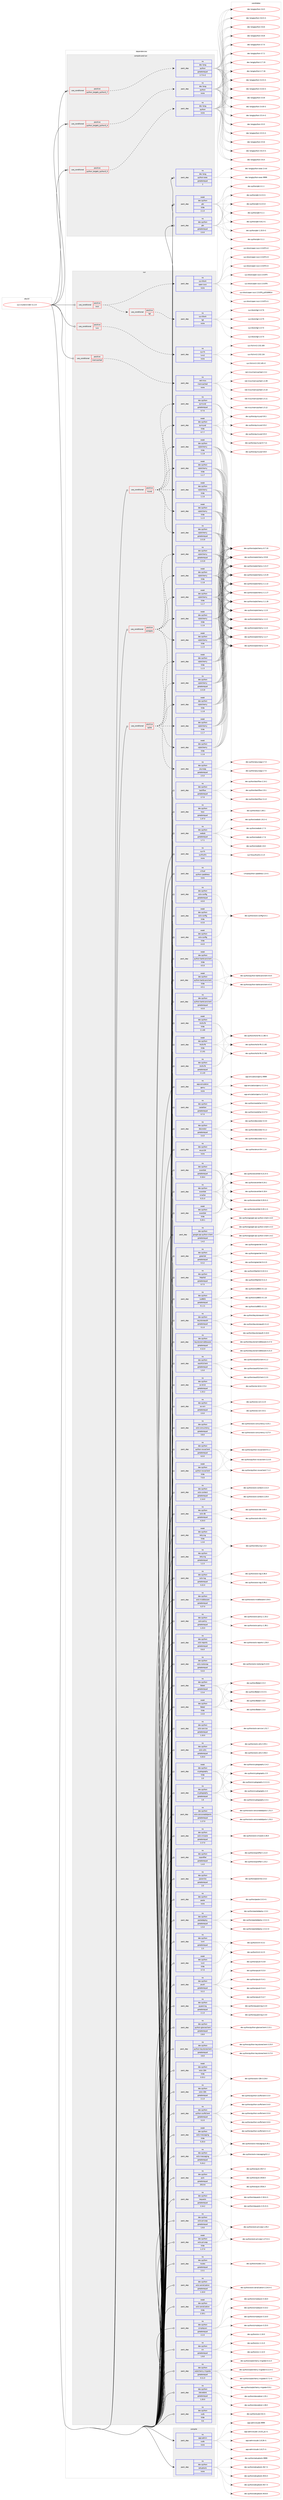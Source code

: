 digraph prolog {

# *************
# Graph options
# *************

newrank=true;
concentrate=true;
compound=true;
graph [rankdir=LR,fontname=Helvetica,fontsize=10,ranksep=1.5];#, ranksep=2.5, nodesep=0.2];
edge  [arrowhead=vee];
node  [fontname=Helvetica,fontsize=10];

# **********
# The ebuild
# **********

subgraph cluster_leftcol {
color=gray;
rank=same;
label=<<i>ebuild</i>>;
id [label="sys-cluster/cinder-11.2.0", color=red, width=4, href="../sys-cluster/cinder-11.2.0.svg"];
}

# ****************
# The dependencies
# ****************

subgraph cluster_midcol {
color=gray;
label=<<i>dependencies</i>>;
subgraph cluster_compile {
fillcolor="#eeeeee";
style=filled;
label=<<i>compile</i>>;
subgraph pack1234266 {
dependency1720982 [label=<<TABLE BORDER="0" CELLBORDER="1" CELLSPACING="0" CELLPADDING="4" WIDTH="220"><TR><TD ROWSPAN="6" CELLPADDING="30">pack_dep</TD></TR><TR><TD WIDTH="110">no</TD></TR><TR><TD>app-admin</TD></TR><TR><TD>sudo</TD></TR><TR><TD>none</TD></TR><TR><TD></TD></TR></TABLE>>, shape=none, color=blue];
}
id:e -> dependency1720982:w [weight=20,style="solid",arrowhead="vee"];
subgraph pack1234267 {
dependency1720983 [label=<<TABLE BORDER="0" CELLBORDER="1" CELLSPACING="0" CELLPADDING="4" WIDTH="220"><TR><TD ROWSPAN="6" CELLPADDING="30">pack_dep</TD></TR><TR><TD WIDTH="110">no</TD></TR><TR><TD>dev-python</TD></TR><TR><TD>setuptools</TD></TR><TR><TD>none</TD></TR><TR><TD></TD></TR></TABLE>>, shape=none, color=blue];
}
id:e -> dependency1720983:w [weight=20,style="solid",arrowhead="vee"];
}
subgraph cluster_compileandrun {
fillcolor="#eeeeee";
style=filled;
label=<<i>compile and run</i>>;
subgraph cond458508 {
dependency1720984 [label=<<TABLE BORDER="0" CELLBORDER="1" CELLSPACING="0" CELLPADDING="4"><TR><TD ROWSPAN="3" CELLPADDING="10">use_conditional</TD></TR><TR><TD>positive</TD></TR><TR><TD>python_targets_python2_7</TD></TR></TABLE>>, shape=none, color=red];
subgraph pack1234268 {
dependency1720985 [label=<<TABLE BORDER="0" CELLBORDER="1" CELLSPACING="0" CELLPADDING="4" WIDTH="220"><TR><TD ROWSPAN="6" CELLPADDING="30">pack_dep</TD></TR><TR><TD WIDTH="110">no</TD></TR><TR><TD>dev-lang</TD></TR><TR><TD>python</TD></TR><TR><TD>greaterequal</TD></TR><TR><TD>2.7.5-r2</TD></TR></TABLE>>, shape=none, color=blue];
}
dependency1720984:e -> dependency1720985:w [weight=20,style="dashed",arrowhead="vee"];
}
id:e -> dependency1720984:w [weight=20,style="solid",arrowhead="odotvee"];
subgraph cond458509 {
dependency1720986 [label=<<TABLE BORDER="0" CELLBORDER="1" CELLSPACING="0" CELLPADDING="4"><TR><TD ROWSPAN="3" CELLPADDING="10">use_conditional</TD></TR><TR><TD>positive</TD></TR><TR><TD>python_targets_python3_4</TD></TR></TABLE>>, shape=none, color=red];
subgraph pack1234269 {
dependency1720987 [label=<<TABLE BORDER="0" CELLBORDER="1" CELLSPACING="0" CELLPADDING="4" WIDTH="220"><TR><TD ROWSPAN="6" CELLPADDING="30">pack_dep</TD></TR><TR><TD WIDTH="110">no</TD></TR><TR><TD>dev-lang</TD></TR><TR><TD>python</TD></TR><TR><TD>none</TD></TR><TR><TD></TD></TR></TABLE>>, shape=none, color=blue];
}
dependency1720986:e -> dependency1720987:w [weight=20,style="dashed",arrowhead="vee"];
}
id:e -> dependency1720986:w [weight=20,style="solid",arrowhead="odotvee"];
subgraph cond458510 {
dependency1720988 [label=<<TABLE BORDER="0" CELLBORDER="1" CELLSPACING="0" CELLPADDING="4"><TR><TD ROWSPAN="3" CELLPADDING="10">use_conditional</TD></TR><TR><TD>positive</TD></TR><TR><TD>python_targets_python3_5</TD></TR></TABLE>>, shape=none, color=red];
subgraph pack1234270 {
dependency1720989 [label=<<TABLE BORDER="0" CELLBORDER="1" CELLSPACING="0" CELLPADDING="4" WIDTH="220"><TR><TD ROWSPAN="6" CELLPADDING="30">pack_dep</TD></TR><TR><TD WIDTH="110">no</TD></TR><TR><TD>dev-lang</TD></TR><TR><TD>python</TD></TR><TR><TD>none</TD></TR><TR><TD></TD></TR></TABLE>>, shape=none, color=blue];
}
dependency1720988:e -> dependency1720989:w [weight=20,style="dashed",arrowhead="vee"];
}
id:e -> dependency1720988:w [weight=20,style="solid",arrowhead="odotvee"];
subgraph pack1234271 {
dependency1720990 [label=<<TABLE BORDER="0" CELLBORDER="1" CELLSPACING="0" CELLPADDING="4" WIDTH="220"><TR><TD ROWSPAN="6" CELLPADDING="30">pack_dep</TD></TR><TR><TD WIDTH="110">no</TD></TR><TR><TD>dev-lang</TD></TR><TR><TD>python-exec</TD></TR><TR><TD>greaterequal</TD></TR><TR><TD>2</TD></TR></TABLE>>, shape=none, color=blue];
}
id:e -> dependency1720990:w [weight=20,style="solid",arrowhead="odotvee"];
subgraph pack1234272 {
dependency1720991 [label=<<TABLE BORDER="0" CELLBORDER="1" CELLSPACING="0" CELLPADDING="4" WIDTH="220"><TR><TD ROWSPAN="6" CELLPADDING="30">pack_dep</TD></TR><TR><TD WIDTH="110">no</TD></TR><TR><TD>dev-python</TD></TR><TR><TD>pbr</TD></TR><TR><TD>greaterequal</TD></TR><TR><TD>2.0.0</TD></TR></TABLE>>, shape=none, color=blue];
}
id:e -> dependency1720991:w [weight=20,style="solid",arrowhead="odotvee"];
subgraph pack1234273 {
dependency1720992 [label=<<TABLE BORDER="0" CELLBORDER="1" CELLSPACING="0" CELLPADDING="4" WIDTH="220"><TR><TD ROWSPAN="6" CELLPADDING="30">pack_dep</TD></TR><TR><TD WIDTH="110">weak</TD></TR><TR><TD>dev-python</TD></TR><TR><TD>pbr</TD></TR><TR><TD>tilde</TD></TR><TR><TD>2.1.0</TD></TR></TABLE>>, shape=none, color=blue];
}
id:e -> dependency1720992:w [weight=20,style="solid",arrowhead="odotvee"];
}
subgraph cluster_run {
fillcolor="#eeeeee";
style=filled;
label=<<i>run</i>>;
subgraph cond458511 {
dependency1720993 [label=<<TABLE BORDER="0" CELLBORDER="1" CELLSPACING="0" CELLPADDING="4"><TR><TD ROWSPAN="3" CELLPADDING="10">use_conditional</TD></TR><TR><TD>positive</TD></TR><TR><TD>iscsi</TD></TR></TABLE>>, shape=none, color=red];
subgraph cond458512 {
dependency1720994 [label=<<TABLE BORDER="0" CELLBORDER="1" CELLSPACING="0" CELLPADDING="4"><TR><TD ROWSPAN="3" CELLPADDING="10">use_conditional</TD></TR><TR><TD>positive</TD></TR><TR><TD>tgt</TD></TR></TABLE>>, shape=none, color=red];
subgraph pack1234274 {
dependency1720995 [label=<<TABLE BORDER="0" CELLBORDER="1" CELLSPACING="0" CELLPADDING="4" WIDTH="220"><TR><TD ROWSPAN="6" CELLPADDING="30">pack_dep</TD></TR><TR><TD WIDTH="110">no</TD></TR><TR><TD>sys-block</TD></TR><TR><TD>tgt</TD></TR><TR><TD>none</TD></TR><TR><TD></TD></TR></TABLE>>, shape=none, color=blue];
}
dependency1720994:e -> dependency1720995:w [weight=20,style="dashed",arrowhead="vee"];
}
dependency1720993:e -> dependency1720994:w [weight=20,style="dashed",arrowhead="vee"];
subgraph pack1234275 {
dependency1720996 [label=<<TABLE BORDER="0" CELLBORDER="1" CELLSPACING="0" CELLPADDING="4" WIDTH="220"><TR><TD ROWSPAN="6" CELLPADDING="30">pack_dep</TD></TR><TR><TD WIDTH="110">no</TD></TR><TR><TD>sys-block</TD></TR><TR><TD>open-iscsi</TD></TR><TR><TD>none</TD></TR><TR><TD></TD></TR></TABLE>>, shape=none, color=blue];
}
dependency1720993:e -> dependency1720996:w [weight=20,style="dashed",arrowhead="vee"];
}
id:e -> dependency1720993:w [weight=20,style="solid",arrowhead="odot"];
subgraph cond458513 {
dependency1720997 [label=<<TABLE BORDER="0" CELLBORDER="1" CELLSPACING="0" CELLPADDING="4"><TR><TD ROWSPAN="3" CELLPADDING="10">use_conditional</TD></TR><TR><TD>positive</TD></TR><TR><TD>lvm</TD></TR></TABLE>>, shape=none, color=red];
subgraph pack1234276 {
dependency1720998 [label=<<TABLE BORDER="0" CELLBORDER="1" CELLSPACING="0" CELLPADDING="4" WIDTH="220"><TR><TD ROWSPAN="6" CELLPADDING="30">pack_dep</TD></TR><TR><TD WIDTH="110">no</TD></TR><TR><TD>sys-fs</TD></TR><TR><TD>lvm2</TD></TR><TR><TD>none</TD></TR><TR><TD></TD></TR></TABLE>>, shape=none, color=blue];
}
dependency1720997:e -> dependency1720998:w [weight=20,style="dashed",arrowhead="vee"];
}
id:e -> dependency1720997:w [weight=20,style="solid",arrowhead="odot"];
subgraph cond458514 {
dependency1720999 [label=<<TABLE BORDER="0" CELLBORDER="1" CELLSPACING="0" CELLPADDING="4"><TR><TD ROWSPAN="3" CELLPADDING="10">use_conditional</TD></TR><TR><TD>positive</TD></TR><TR><TD>memcached</TD></TR></TABLE>>, shape=none, color=red];
subgraph pack1234277 {
dependency1721000 [label=<<TABLE BORDER="0" CELLBORDER="1" CELLSPACING="0" CELLPADDING="4" WIDTH="220"><TR><TD ROWSPAN="6" CELLPADDING="30">pack_dep</TD></TR><TR><TD WIDTH="110">no</TD></TR><TR><TD>net-misc</TD></TR><TR><TD>memcached</TD></TR><TR><TD>none</TD></TR><TR><TD></TD></TR></TABLE>>, shape=none, color=blue];
}
dependency1720999:e -> dependency1721000:w [weight=20,style="dashed",arrowhead="vee"];
}
id:e -> dependency1720999:w [weight=20,style="solid",arrowhead="odot"];
subgraph cond458515 {
dependency1721001 [label=<<TABLE BORDER="0" CELLBORDER="1" CELLSPACING="0" CELLPADDING="4"><TR><TD ROWSPAN="3" CELLPADDING="10">use_conditional</TD></TR><TR><TD>positive</TD></TR><TR><TD>mysql</TD></TR></TABLE>>, shape=none, color=red];
subgraph pack1234278 {
dependency1721002 [label=<<TABLE BORDER="0" CELLBORDER="1" CELLSPACING="0" CELLPADDING="4" WIDTH="220"><TR><TD ROWSPAN="6" CELLPADDING="30">pack_dep</TD></TR><TR><TD WIDTH="110">no</TD></TR><TR><TD>dev-python</TD></TR><TR><TD>pymysql</TD></TR><TR><TD>greaterequal</TD></TR><TR><TD>0.7.6</TD></TR></TABLE>>, shape=none, color=blue];
}
dependency1721001:e -> dependency1721002:w [weight=20,style="dashed",arrowhead="vee"];
subgraph pack1234279 {
dependency1721003 [label=<<TABLE BORDER="0" CELLBORDER="1" CELLSPACING="0" CELLPADDING="4" WIDTH="220"><TR><TD ROWSPAN="6" CELLPADDING="30">pack_dep</TD></TR><TR><TD WIDTH="110">weak</TD></TR><TR><TD>dev-python</TD></TR><TR><TD>pymysql</TD></TR><TR><TD>tilde</TD></TR><TR><TD>0.7.7</TD></TR></TABLE>>, shape=none, color=blue];
}
dependency1721001:e -> dependency1721003:w [weight=20,style="dashed",arrowhead="vee"];
subgraph pack1234280 {
dependency1721004 [label=<<TABLE BORDER="0" CELLBORDER="1" CELLSPACING="0" CELLPADDING="4" WIDTH="220"><TR><TD ROWSPAN="6" CELLPADDING="30">pack_dep</TD></TR><TR><TD WIDTH="110">no</TD></TR><TR><TD>dev-python</TD></TR><TR><TD>sqlalchemy</TD></TR><TR><TD>greaterequal</TD></TR><TR><TD>1.0.10</TD></TR></TABLE>>, shape=none, color=blue];
}
dependency1721001:e -> dependency1721004:w [weight=20,style="dashed",arrowhead="vee"];
subgraph pack1234281 {
dependency1721005 [label=<<TABLE BORDER="0" CELLBORDER="1" CELLSPACING="0" CELLPADDING="4" WIDTH="220"><TR><TD ROWSPAN="6" CELLPADDING="30">pack_dep</TD></TR><TR><TD WIDTH="110">weak</TD></TR><TR><TD>dev-python</TD></TR><TR><TD>sqlalchemy</TD></TR><TR><TD>tilde</TD></TR><TR><TD>1.1.5</TD></TR></TABLE>>, shape=none, color=blue];
}
dependency1721001:e -> dependency1721005:w [weight=20,style="dashed",arrowhead="vee"];
subgraph pack1234282 {
dependency1721006 [label=<<TABLE BORDER="0" CELLBORDER="1" CELLSPACING="0" CELLPADDING="4" WIDTH="220"><TR><TD ROWSPAN="6" CELLPADDING="30">pack_dep</TD></TR><TR><TD WIDTH="110">weak</TD></TR><TR><TD>dev-python</TD></TR><TR><TD>sqlalchemy</TD></TR><TR><TD>tilde</TD></TR><TR><TD>1.1.6</TD></TR></TABLE>>, shape=none, color=blue];
}
dependency1721001:e -> dependency1721006:w [weight=20,style="dashed",arrowhead="vee"];
subgraph pack1234283 {
dependency1721007 [label=<<TABLE BORDER="0" CELLBORDER="1" CELLSPACING="0" CELLPADDING="4" WIDTH="220"><TR><TD ROWSPAN="6" CELLPADDING="30">pack_dep</TD></TR><TR><TD WIDTH="110">weak</TD></TR><TR><TD>dev-python</TD></TR><TR><TD>sqlalchemy</TD></TR><TR><TD>tilde</TD></TR><TR><TD>1.1.7</TD></TR></TABLE>>, shape=none, color=blue];
}
dependency1721001:e -> dependency1721007:w [weight=20,style="dashed",arrowhead="vee"];
subgraph pack1234284 {
dependency1721008 [label=<<TABLE BORDER="0" CELLBORDER="1" CELLSPACING="0" CELLPADDING="4" WIDTH="220"><TR><TD ROWSPAN="6" CELLPADDING="30">pack_dep</TD></TR><TR><TD WIDTH="110">weak</TD></TR><TR><TD>dev-python</TD></TR><TR><TD>sqlalchemy</TD></TR><TR><TD>tilde</TD></TR><TR><TD>1.1.8</TD></TR></TABLE>>, shape=none, color=blue];
}
dependency1721001:e -> dependency1721008:w [weight=20,style="dashed",arrowhead="vee"];
}
id:e -> dependency1721001:w [weight=20,style="solid",arrowhead="odot"];
subgraph cond458516 {
dependency1721009 [label=<<TABLE BORDER="0" CELLBORDER="1" CELLSPACING="0" CELLPADDING="4"><TR><TD ROWSPAN="3" CELLPADDING="10">use_conditional</TD></TR><TR><TD>positive</TD></TR><TR><TD>postgres</TD></TR></TABLE>>, shape=none, color=red];
subgraph pack1234285 {
dependency1721010 [label=<<TABLE BORDER="0" CELLBORDER="1" CELLSPACING="0" CELLPADDING="4" WIDTH="220"><TR><TD ROWSPAN="6" CELLPADDING="30">pack_dep</TD></TR><TR><TD WIDTH="110">no</TD></TR><TR><TD>dev-python</TD></TR><TR><TD>psycopg</TD></TR><TR><TD>greaterequal</TD></TR><TR><TD>2.5.0</TD></TR></TABLE>>, shape=none, color=blue];
}
dependency1721009:e -> dependency1721010:w [weight=20,style="dashed",arrowhead="vee"];
subgraph pack1234286 {
dependency1721011 [label=<<TABLE BORDER="0" CELLBORDER="1" CELLSPACING="0" CELLPADDING="4" WIDTH="220"><TR><TD ROWSPAN="6" CELLPADDING="30">pack_dep</TD></TR><TR><TD WIDTH="110">no</TD></TR><TR><TD>dev-python</TD></TR><TR><TD>sqlalchemy</TD></TR><TR><TD>greaterequal</TD></TR><TR><TD>1.0.10</TD></TR></TABLE>>, shape=none, color=blue];
}
dependency1721009:e -> dependency1721011:w [weight=20,style="dashed",arrowhead="vee"];
subgraph pack1234287 {
dependency1721012 [label=<<TABLE BORDER="0" CELLBORDER="1" CELLSPACING="0" CELLPADDING="4" WIDTH="220"><TR><TD ROWSPAN="6" CELLPADDING="30">pack_dep</TD></TR><TR><TD WIDTH="110">weak</TD></TR><TR><TD>dev-python</TD></TR><TR><TD>sqlalchemy</TD></TR><TR><TD>tilde</TD></TR><TR><TD>1.1.5</TD></TR></TABLE>>, shape=none, color=blue];
}
dependency1721009:e -> dependency1721012:w [weight=20,style="dashed",arrowhead="vee"];
subgraph pack1234288 {
dependency1721013 [label=<<TABLE BORDER="0" CELLBORDER="1" CELLSPACING="0" CELLPADDING="4" WIDTH="220"><TR><TD ROWSPAN="6" CELLPADDING="30">pack_dep</TD></TR><TR><TD WIDTH="110">weak</TD></TR><TR><TD>dev-python</TD></TR><TR><TD>sqlalchemy</TD></TR><TR><TD>tilde</TD></TR><TR><TD>1.1.6</TD></TR></TABLE>>, shape=none, color=blue];
}
dependency1721009:e -> dependency1721013:w [weight=20,style="dashed",arrowhead="vee"];
subgraph pack1234289 {
dependency1721014 [label=<<TABLE BORDER="0" CELLBORDER="1" CELLSPACING="0" CELLPADDING="4" WIDTH="220"><TR><TD ROWSPAN="6" CELLPADDING="30">pack_dep</TD></TR><TR><TD WIDTH="110">weak</TD></TR><TR><TD>dev-python</TD></TR><TR><TD>sqlalchemy</TD></TR><TR><TD>tilde</TD></TR><TR><TD>1.1.7</TD></TR></TABLE>>, shape=none, color=blue];
}
dependency1721009:e -> dependency1721014:w [weight=20,style="dashed",arrowhead="vee"];
subgraph pack1234290 {
dependency1721015 [label=<<TABLE BORDER="0" CELLBORDER="1" CELLSPACING="0" CELLPADDING="4" WIDTH="220"><TR><TD ROWSPAN="6" CELLPADDING="30">pack_dep</TD></TR><TR><TD WIDTH="110">weak</TD></TR><TR><TD>dev-python</TD></TR><TR><TD>sqlalchemy</TD></TR><TR><TD>tilde</TD></TR><TR><TD>1.1.8</TD></TR></TABLE>>, shape=none, color=blue];
}
dependency1721009:e -> dependency1721015:w [weight=20,style="dashed",arrowhead="vee"];
}
id:e -> dependency1721009:w [weight=20,style="solid",arrowhead="odot"];
subgraph cond458517 {
dependency1721016 [label=<<TABLE BORDER="0" CELLBORDER="1" CELLSPACING="0" CELLPADDING="4"><TR><TD ROWSPAN="3" CELLPADDING="10">use_conditional</TD></TR><TR><TD>positive</TD></TR><TR><TD>sqlite</TD></TR></TABLE>>, shape=none, color=red];
subgraph pack1234291 {
dependency1721017 [label=<<TABLE BORDER="0" CELLBORDER="1" CELLSPACING="0" CELLPADDING="4" WIDTH="220"><TR><TD ROWSPAN="6" CELLPADDING="30">pack_dep</TD></TR><TR><TD WIDTH="110">no</TD></TR><TR><TD>dev-python</TD></TR><TR><TD>sqlalchemy</TD></TR><TR><TD>greaterequal</TD></TR><TR><TD>1.0.10</TD></TR></TABLE>>, shape=none, color=blue];
}
dependency1721016:e -> dependency1721017:w [weight=20,style="dashed",arrowhead="vee"];
subgraph pack1234292 {
dependency1721018 [label=<<TABLE BORDER="0" CELLBORDER="1" CELLSPACING="0" CELLPADDING="4" WIDTH="220"><TR><TD ROWSPAN="6" CELLPADDING="30">pack_dep</TD></TR><TR><TD WIDTH="110">weak</TD></TR><TR><TD>dev-python</TD></TR><TR><TD>sqlalchemy</TD></TR><TR><TD>tilde</TD></TR><TR><TD>1.1.5</TD></TR></TABLE>>, shape=none, color=blue];
}
dependency1721016:e -> dependency1721018:w [weight=20,style="dashed",arrowhead="vee"];
subgraph pack1234293 {
dependency1721019 [label=<<TABLE BORDER="0" CELLBORDER="1" CELLSPACING="0" CELLPADDING="4" WIDTH="220"><TR><TD ROWSPAN="6" CELLPADDING="30">pack_dep</TD></TR><TR><TD WIDTH="110">weak</TD></TR><TR><TD>dev-python</TD></TR><TR><TD>sqlalchemy</TD></TR><TR><TD>tilde</TD></TR><TR><TD>1.1.6</TD></TR></TABLE>>, shape=none, color=blue];
}
dependency1721016:e -> dependency1721019:w [weight=20,style="dashed",arrowhead="vee"];
subgraph pack1234294 {
dependency1721020 [label=<<TABLE BORDER="0" CELLBORDER="1" CELLSPACING="0" CELLPADDING="4" WIDTH="220"><TR><TD ROWSPAN="6" CELLPADDING="30">pack_dep</TD></TR><TR><TD WIDTH="110">weak</TD></TR><TR><TD>dev-python</TD></TR><TR><TD>sqlalchemy</TD></TR><TR><TD>tilde</TD></TR><TR><TD>1.1.7</TD></TR></TABLE>>, shape=none, color=blue];
}
dependency1721016:e -> dependency1721020:w [weight=20,style="dashed",arrowhead="vee"];
subgraph pack1234295 {
dependency1721021 [label=<<TABLE BORDER="0" CELLBORDER="1" CELLSPACING="0" CELLPADDING="4" WIDTH="220"><TR><TD ROWSPAN="6" CELLPADDING="30">pack_dep</TD></TR><TR><TD WIDTH="110">weak</TD></TR><TR><TD>dev-python</TD></TR><TR><TD>sqlalchemy</TD></TR><TR><TD>tilde</TD></TR><TR><TD>1.1.8</TD></TR></TABLE>>, shape=none, color=blue];
}
dependency1721016:e -> dependency1721021:w [weight=20,style="dashed",arrowhead="vee"];
}
id:e -> dependency1721016:w [weight=20,style="solid",arrowhead="odot"];
subgraph pack1234296 {
dependency1721022 [label=<<TABLE BORDER="0" CELLBORDER="1" CELLSPACING="0" CELLPADDING="4" WIDTH="220"><TR><TD ROWSPAN="6" CELLPADDING="30">pack_dep</TD></TR><TR><TD WIDTH="110">no</TD></TR><TR><TD>app-emulation</TD></TR><TR><TD>qemu</TD></TR><TR><TD>none</TD></TR><TR><TD></TD></TR></TABLE>>, shape=none, color=blue];
}
id:e -> dependency1721022:w [weight=20,style="solid",arrowhead="odot"];
subgraph pack1234297 {
dependency1721023 [label=<<TABLE BORDER="0" CELLBORDER="1" CELLSPACING="0" CELLPADDING="4" WIDTH="220"><TR><TD ROWSPAN="6" CELLPADDING="30">pack_dep</TD></TR><TR><TD WIDTH="110">no</TD></TR><TR><TD>dev-python</TD></TR><TR><TD>Babel</TD></TR><TR><TD>greaterequal</TD></TR><TR><TD>2.3.4</TD></TR></TABLE>>, shape=none, color=blue];
}
id:e -> dependency1721023:w [weight=20,style="solid",arrowhead="odot"];
subgraph pack1234298 {
dependency1721024 [label=<<TABLE BORDER="0" CELLBORDER="1" CELLSPACING="0" CELLPADDING="4" WIDTH="220"><TR><TD ROWSPAN="6" CELLPADDING="30">pack_dep</TD></TR><TR><TD WIDTH="110">no</TD></TR><TR><TD>dev-python</TD></TR><TR><TD>castellan</TD></TR><TR><TD>greaterequal</TD></TR><TR><TD>0.7.0</TD></TR></TABLE>>, shape=none, color=blue];
}
id:e -> dependency1721024:w [weight=20,style="solid",arrowhead="odot"];
subgraph pack1234299 {
dependency1721025 [label=<<TABLE BORDER="0" CELLBORDER="1" CELLSPACING="0" CELLPADDING="4" WIDTH="220"><TR><TD ROWSPAN="6" CELLPADDING="30">pack_dep</TD></TR><TR><TD WIDTH="110">no</TD></TR><TR><TD>dev-python</TD></TR><TR><TD>cryptography</TD></TR><TR><TD>greaterequal</TD></TR><TR><TD>1.6</TD></TR></TABLE>>, shape=none, color=blue];
}
id:e -> dependency1721025:w [weight=20,style="solid",arrowhead="odot"];
subgraph pack1234300 {
dependency1721026 [label=<<TABLE BORDER="0" CELLBORDER="1" CELLSPACING="0" CELLPADDING="4" WIDTH="220"><TR><TD ROWSPAN="6" CELLPADDING="30">pack_dep</TD></TR><TR><TD WIDTH="110">no</TD></TR><TR><TD>dev-python</TD></TR><TR><TD>decorator</TD></TR><TR><TD>greaterequal</TD></TR><TR><TD>3.4.0</TD></TR></TABLE>>, shape=none, color=blue];
}
id:e -> dependency1721026:w [weight=20,style="solid",arrowhead="odot"];
subgraph pack1234301 {
dependency1721027 [label=<<TABLE BORDER="0" CELLBORDER="1" CELLSPACING="0" CELLPADDING="4" WIDTH="220"><TR><TD ROWSPAN="6" CELLPADDING="30">pack_dep</TD></TR><TR><TD WIDTH="110">no</TD></TR><TR><TD>dev-python</TD></TR><TR><TD>enum34</TD></TR><TR><TD>none</TD></TR><TR><TD></TD></TR></TABLE>>, shape=none, color=blue];
}
id:e -> dependency1721027:w [weight=20,style="solid",arrowhead="odot"];
subgraph pack1234302 {
dependency1721028 [label=<<TABLE BORDER="0" CELLBORDER="1" CELLSPACING="0" CELLPADDING="4" WIDTH="220"><TR><TD ROWSPAN="6" CELLPADDING="30">pack_dep</TD></TR><TR><TD WIDTH="110">no</TD></TR><TR><TD>dev-python</TD></TR><TR><TD>eventlet</TD></TR><TR><TD>greaterequal</TD></TR><TR><TD>0.18.4</TD></TR></TABLE>>, shape=none, color=blue];
}
id:e -> dependency1721028:w [weight=20,style="solid",arrowhead="odot"];
subgraph pack1234303 {
dependency1721029 [label=<<TABLE BORDER="0" CELLBORDER="1" CELLSPACING="0" CELLPADDING="4" WIDTH="220"><TR><TD ROWSPAN="6" CELLPADDING="30">pack_dep</TD></TR><TR><TD WIDTH="110">no</TD></TR><TR><TD>dev-python</TD></TR><TR><TD>eventlet</TD></TR><TR><TD>smaller</TD></TR><TR><TD>0.21.0</TD></TR></TABLE>>, shape=none, color=blue];
}
id:e -> dependency1721029:w [weight=20,style="solid",arrowhead="odot"];
subgraph pack1234304 {
dependency1721030 [label=<<TABLE BORDER="0" CELLBORDER="1" CELLSPACING="0" CELLPADDING="4" WIDTH="220"><TR><TD ROWSPAN="6" CELLPADDING="30">pack_dep</TD></TR><TR><TD WIDTH="110">no</TD></TR><TR><TD>dev-python</TD></TR><TR><TD>google-api-python-client</TD></TR><TR><TD>greaterequal</TD></TR><TR><TD>1.4.2</TD></TR></TABLE>>, shape=none, color=blue];
}
id:e -> dependency1721030:w [weight=20,style="solid",arrowhead="odot"];
subgraph pack1234305 {
dependency1721031 [label=<<TABLE BORDER="0" CELLBORDER="1" CELLSPACING="0" CELLPADDING="4" WIDTH="220"><TR><TD ROWSPAN="6" CELLPADDING="30">pack_dep</TD></TR><TR><TD WIDTH="110">no</TD></TR><TR><TD>dev-python</TD></TR><TR><TD>greenlet</TD></TR><TR><TD>greaterequal</TD></TR><TR><TD>0.3.2</TD></TR></TABLE>>, shape=none, color=blue];
}
id:e -> dependency1721031:w [weight=20,style="solid",arrowhead="odot"];
subgraph pack1234306 {
dependency1721032 [label=<<TABLE BORDER="0" CELLBORDER="1" CELLSPACING="0" CELLPADDING="4" WIDTH="220"><TR><TD ROWSPAN="6" CELLPADDING="30">pack_dep</TD></TR><TR><TD WIDTH="110">no</TD></TR><TR><TD>dev-python</TD></TR><TR><TD>httplib2</TD></TR><TR><TD>greaterequal</TD></TR><TR><TD>0.7.5</TD></TR></TABLE>>, shape=none, color=blue];
}
id:e -> dependency1721032:w [weight=20,style="solid",arrowhead="odot"];
subgraph pack1234307 {
dependency1721033 [label=<<TABLE BORDER="0" CELLBORDER="1" CELLSPACING="0" CELLPADDING="4" WIDTH="220"><TR><TD ROWSPAN="6" CELLPADDING="30">pack_dep</TD></TR><TR><TD WIDTH="110">no</TD></TR><TR><TD>dev-python</TD></TR><TR><TD>iso8601</TD></TR><TR><TD>greaterequal</TD></TR><TR><TD>0.1.11</TD></TR></TABLE>>, shape=none, color=blue];
}
id:e -> dependency1721033:w [weight=20,style="solid",arrowhead="odot"];
subgraph pack1234308 {
dependency1721034 [label=<<TABLE BORDER="0" CELLBORDER="1" CELLSPACING="0" CELLPADDING="4" WIDTH="220"><TR><TD ROWSPAN="6" CELLPADDING="30">pack_dep</TD></TR><TR><TD WIDTH="110">no</TD></TR><TR><TD>dev-python</TD></TR><TR><TD>keystoneauth</TD></TR><TR><TD>greaterequal</TD></TR><TR><TD>3.1.0</TD></TR></TABLE>>, shape=none, color=blue];
}
id:e -> dependency1721034:w [weight=20,style="solid",arrowhead="odot"];
subgraph pack1234309 {
dependency1721035 [label=<<TABLE BORDER="0" CELLBORDER="1" CELLSPACING="0" CELLPADDING="4" WIDTH="220"><TR><TD ROWSPAN="6" CELLPADDING="30">pack_dep</TD></TR><TR><TD WIDTH="110">no</TD></TR><TR><TD>dev-python</TD></TR><TR><TD>keystonemiddleware</TD></TR><TR><TD>greaterequal</TD></TR><TR><TD>4.12.0</TD></TR></TABLE>>, shape=none, color=blue];
}
id:e -> dependency1721035:w [weight=20,style="solid",arrowhead="odot"];
subgraph pack1234310 {
dependency1721036 [label=<<TABLE BORDER="0" CELLBORDER="1" CELLSPACING="0" CELLPADDING="4" WIDTH="220"><TR><TD ROWSPAN="6" CELLPADDING="30">pack_dep</TD></TR><TR><TD WIDTH="110">no</TD></TR><TR><TD>dev-python</TD></TR><TR><TD>lxml</TD></TR><TR><TD>greaterequal</TD></TR><TR><TD>2.3</TD></TR></TABLE>>, shape=none, color=blue];
}
id:e -> dependency1721036:w [weight=20,style="solid",arrowhead="odot"];
subgraph pack1234311 {
dependency1721037 [label=<<TABLE BORDER="0" CELLBORDER="1" CELLSPACING="0" CELLPADDING="4" WIDTH="220"><TR><TD ROWSPAN="6" CELLPADDING="30">pack_dep</TD></TR><TR><TD WIDTH="110">no</TD></TR><TR><TD>dev-python</TD></TR><TR><TD>oauth2client</TD></TR><TR><TD>greaterequal</TD></TR><TR><TD>1.5.0</TD></TR></TABLE>>, shape=none, color=blue];
}
id:e -> dependency1721037:w [weight=20,style="solid",arrowhead="odot"];
subgraph pack1234312 {
dependency1721038 [label=<<TABLE BORDER="0" CELLBORDER="1" CELLSPACING="0" CELLPADDING="4" WIDTH="220"><TR><TD ROWSPAN="6" CELLPADDING="30">pack_dep</TD></TR><TR><TD WIDTH="110">no</TD></TR><TR><TD>dev-python</TD></TR><TR><TD>os-brick</TD></TR><TR><TD>greaterequal</TD></TR><TR><TD>1.15.2</TD></TR></TABLE>>, shape=none, color=blue];
}
id:e -> dependency1721038:w [weight=20,style="solid",arrowhead="odot"];
subgraph pack1234313 {
dependency1721039 [label=<<TABLE BORDER="0" CELLBORDER="1" CELLSPACING="0" CELLPADDING="4" WIDTH="220"><TR><TD ROWSPAN="6" CELLPADDING="30">pack_dep</TD></TR><TR><TD WIDTH="110">no</TD></TR><TR><TD>dev-python</TD></TR><TR><TD>os-win</TD></TR><TR><TD>greaterequal</TD></TR><TR><TD>2.0.0</TD></TR></TABLE>>, shape=none, color=blue];
}
id:e -> dependency1721039:w [weight=20,style="solid",arrowhead="odot"];
subgraph pack1234314 {
dependency1721040 [label=<<TABLE BORDER="0" CELLBORDER="1" CELLSPACING="0" CELLPADDING="4" WIDTH="220"><TR><TD ROWSPAN="6" CELLPADDING="30">pack_dep</TD></TR><TR><TD WIDTH="110">no</TD></TR><TR><TD>dev-python</TD></TR><TR><TD>oslo-concurrency</TD></TR><TR><TD>greaterequal</TD></TR><TR><TD>3.8.0</TD></TR></TABLE>>, shape=none, color=blue];
}
id:e -> dependency1721040:w [weight=20,style="solid",arrowhead="odot"];
subgraph pack1234315 {
dependency1721041 [label=<<TABLE BORDER="0" CELLBORDER="1" CELLSPACING="0" CELLPADDING="4" WIDTH="220"><TR><TD ROWSPAN="6" CELLPADDING="30">pack_dep</TD></TR><TR><TD WIDTH="110">no</TD></TR><TR><TD>dev-python</TD></TR><TR><TD>oslo-config</TD></TR><TR><TD>greaterequal</TD></TR><TR><TD>4.0.0</TD></TR></TABLE>>, shape=none, color=blue];
}
id:e -> dependency1721041:w [weight=20,style="solid",arrowhead="odot"];
subgraph pack1234316 {
dependency1721042 [label=<<TABLE BORDER="0" CELLBORDER="1" CELLSPACING="0" CELLPADDING="4" WIDTH="220"><TR><TD ROWSPAN="6" CELLPADDING="30">pack_dep</TD></TR><TR><TD WIDTH="110">no</TD></TR><TR><TD>dev-python</TD></TR><TR><TD>oslo-context</TD></TR><TR><TD>greaterequal</TD></TR><TR><TD>2.14.0</TD></TR></TABLE>>, shape=none, color=blue];
}
id:e -> dependency1721042:w [weight=20,style="solid",arrowhead="odot"];
subgraph pack1234317 {
dependency1721043 [label=<<TABLE BORDER="0" CELLBORDER="1" CELLSPACING="0" CELLPADDING="4" WIDTH="220"><TR><TD ROWSPAN="6" CELLPADDING="30">pack_dep</TD></TR><TR><TD WIDTH="110">no</TD></TR><TR><TD>dev-python</TD></TR><TR><TD>oslo-db</TD></TR><TR><TD>greaterequal</TD></TR><TR><TD>4.24.0</TD></TR></TABLE>>, shape=none, color=blue];
}
id:e -> dependency1721043:w [weight=20,style="solid",arrowhead="odot"];
subgraph pack1234318 {
dependency1721044 [label=<<TABLE BORDER="0" CELLBORDER="1" CELLSPACING="0" CELLPADDING="4" WIDTH="220"><TR><TD ROWSPAN="6" CELLPADDING="30">pack_dep</TD></TR><TR><TD WIDTH="110">no</TD></TR><TR><TD>dev-python</TD></TR><TR><TD>oslo-i18n</TD></TR><TR><TD>greaterequal</TD></TR><TR><TD>2.1.0</TD></TR></TABLE>>, shape=none, color=blue];
}
id:e -> dependency1721044:w [weight=20,style="solid",arrowhead="odot"];
subgraph pack1234319 {
dependency1721045 [label=<<TABLE BORDER="0" CELLBORDER="1" CELLSPACING="0" CELLPADDING="4" WIDTH="220"><TR><TD ROWSPAN="6" CELLPADDING="30">pack_dep</TD></TR><TR><TD WIDTH="110">no</TD></TR><TR><TD>dev-python</TD></TR><TR><TD>oslo-log</TD></TR><TR><TD>greaterequal</TD></TR><TR><TD>3.22.0</TD></TR></TABLE>>, shape=none, color=blue];
}
id:e -> dependency1721045:w [weight=20,style="solid",arrowhead="odot"];
subgraph pack1234320 {
dependency1721046 [label=<<TABLE BORDER="0" CELLBORDER="1" CELLSPACING="0" CELLPADDING="4" WIDTH="220"><TR><TD ROWSPAN="6" CELLPADDING="30">pack_dep</TD></TR><TR><TD WIDTH="110">no</TD></TR><TR><TD>dev-python</TD></TR><TR><TD>oslo-messaging</TD></TR><TR><TD>greaterequal</TD></TR><TR><TD>5.24.2</TD></TR></TABLE>>, shape=none, color=blue];
}
id:e -> dependency1721046:w [weight=20,style="solid",arrowhead="odot"];
subgraph pack1234321 {
dependency1721047 [label=<<TABLE BORDER="0" CELLBORDER="1" CELLSPACING="0" CELLPADDING="4" WIDTH="220"><TR><TD ROWSPAN="6" CELLPADDING="30">pack_dep</TD></TR><TR><TD WIDTH="110">no</TD></TR><TR><TD>dev-python</TD></TR><TR><TD>oslo-middleware</TD></TR><TR><TD>greaterequal</TD></TR><TR><TD>3.27.0</TD></TR></TABLE>>, shape=none, color=blue];
}
id:e -> dependency1721047:w [weight=20,style="solid",arrowhead="odot"];
subgraph pack1234322 {
dependency1721048 [label=<<TABLE BORDER="0" CELLBORDER="1" CELLSPACING="0" CELLPADDING="4" WIDTH="220"><TR><TD ROWSPAN="6" CELLPADDING="30">pack_dep</TD></TR><TR><TD WIDTH="110">no</TD></TR><TR><TD>dev-python</TD></TR><TR><TD>oslo-policy</TD></TR><TR><TD>greaterequal</TD></TR><TR><TD>1.23.0</TD></TR></TABLE>>, shape=none, color=blue];
}
id:e -> dependency1721048:w [weight=20,style="solid",arrowhead="odot"];
subgraph pack1234323 {
dependency1721049 [label=<<TABLE BORDER="0" CELLBORDER="1" CELLSPACING="0" CELLPADDING="4" WIDTH="220"><TR><TD ROWSPAN="6" CELLPADDING="30">pack_dep</TD></TR><TR><TD WIDTH="110">no</TD></TR><TR><TD>dev-python</TD></TR><TR><TD>oslo-privsep</TD></TR><TR><TD>greaterequal</TD></TR><TR><TD>1.9.0</TD></TR></TABLE>>, shape=none, color=blue];
}
id:e -> dependency1721049:w [weight=20,style="solid",arrowhead="odot"];
subgraph pack1234324 {
dependency1721050 [label=<<TABLE BORDER="0" CELLBORDER="1" CELLSPACING="0" CELLPADDING="4" WIDTH="220"><TR><TD ROWSPAN="6" CELLPADDING="30">pack_dep</TD></TR><TR><TD WIDTH="110">no</TD></TR><TR><TD>dev-python</TD></TR><TR><TD>oslo-reports</TD></TR><TR><TD>greaterequal</TD></TR><TR><TD>0.6.0</TD></TR></TABLE>>, shape=none, color=blue];
}
id:e -> dependency1721050:w [weight=20,style="solid",arrowhead="odot"];
subgraph pack1234325 {
dependency1721051 [label=<<TABLE BORDER="0" CELLBORDER="1" CELLSPACING="0" CELLPADDING="4" WIDTH="220"><TR><TD ROWSPAN="6" CELLPADDING="30">pack_dep</TD></TR><TR><TD WIDTH="110">no</TD></TR><TR><TD>dev-python</TD></TR><TR><TD>oslo-rootwrap</TD></TR><TR><TD>greaterequal</TD></TR><TR><TD>5.0.0</TD></TR></TABLE>>, shape=none, color=blue];
}
id:e -> dependency1721051:w [weight=20,style="solid",arrowhead="odot"];
subgraph pack1234326 {
dependency1721052 [label=<<TABLE BORDER="0" CELLBORDER="1" CELLSPACING="0" CELLPADDING="4" WIDTH="220"><TR><TD ROWSPAN="6" CELLPADDING="30">pack_dep</TD></TR><TR><TD WIDTH="110">no</TD></TR><TR><TD>dev-python</TD></TR><TR><TD>oslo-serialization</TD></TR><TR><TD>greaterequal</TD></TR><TR><TD>1.10.0</TD></TR></TABLE>>, shape=none, color=blue];
}
id:e -> dependency1721052:w [weight=20,style="solid",arrowhead="odot"];
subgraph pack1234327 {
dependency1721053 [label=<<TABLE BORDER="0" CELLBORDER="1" CELLSPACING="0" CELLPADDING="4" WIDTH="220"><TR><TD ROWSPAN="6" CELLPADDING="30">pack_dep</TD></TR><TR><TD WIDTH="110">no</TD></TR><TR><TD>dev-python</TD></TR><TR><TD>oslo-service</TD></TR><TR><TD>greaterequal</TD></TR><TR><TD>1.10.0</TD></TR></TABLE>>, shape=none, color=blue];
}
id:e -> dependency1721053:w [weight=20,style="solid",arrowhead="odot"];
subgraph pack1234328 {
dependency1721054 [label=<<TABLE BORDER="0" CELLBORDER="1" CELLSPACING="0" CELLPADDING="4" WIDTH="220"><TR><TD ROWSPAN="6" CELLPADDING="30">pack_dep</TD></TR><TR><TD WIDTH="110">no</TD></TR><TR><TD>dev-python</TD></TR><TR><TD>oslo-utils</TD></TR><TR><TD>greaterequal</TD></TR><TR><TD>3.20.0</TD></TR></TABLE>>, shape=none, color=blue];
}
id:e -> dependency1721054:w [weight=20,style="solid",arrowhead="odot"];
subgraph pack1234329 {
dependency1721055 [label=<<TABLE BORDER="0" CELLBORDER="1" CELLSPACING="0" CELLPADDING="4" WIDTH="220"><TR><TD ROWSPAN="6" CELLPADDING="30">pack_dep</TD></TR><TR><TD WIDTH="110">no</TD></TR><TR><TD>dev-python</TD></TR><TR><TD>oslo-versionedobjects</TD></TR><TR><TD>greaterequal</TD></TR><TR><TD>1.17.0</TD></TR></TABLE>>, shape=none, color=blue];
}
id:e -> dependency1721055:w [weight=20,style="solid",arrowhead="odot"];
subgraph pack1234330 {
dependency1721056 [label=<<TABLE BORDER="0" CELLBORDER="1" CELLSPACING="0" CELLPADDING="4" WIDTH="220"><TR><TD ROWSPAN="6" CELLPADDING="30">pack_dep</TD></TR><TR><TD WIDTH="110">no</TD></TR><TR><TD>dev-python</TD></TR><TR><TD>oslo-vmware</TD></TR><TR><TD>greaterequal</TD></TR><TR><TD>2.17.0</TD></TR></TABLE>>, shape=none, color=blue];
}
id:e -> dependency1721056:w [weight=20,style="solid",arrowhead="odot"];
subgraph pack1234331 {
dependency1721057 [label=<<TABLE BORDER="0" CELLBORDER="1" CELLSPACING="0" CELLPADDING="4" WIDTH="220"><TR><TD ROWSPAN="6" CELLPADDING="30">pack_dep</TD></TR><TR><TD WIDTH="110">no</TD></TR><TR><TD>dev-python</TD></TR><TR><TD>osprofiler</TD></TR><TR><TD>greaterequal</TD></TR><TR><TD>1.4.0</TD></TR></TABLE>>, shape=none, color=blue];
}
id:e -> dependency1721057:w [weight=20,style="solid",arrowhead="odot"];
subgraph pack1234332 {
dependency1721058 [label=<<TABLE BORDER="0" CELLBORDER="1" CELLSPACING="0" CELLPADDING="4" WIDTH="220"><TR><TD ROWSPAN="6" CELLPADDING="30">pack_dep</TD></TR><TR><TD WIDTH="110">no</TD></TR><TR><TD>dev-python</TD></TR><TR><TD>paramiko</TD></TR><TR><TD>greaterequal</TD></TR><TR><TD>2.0</TD></TR></TABLE>>, shape=none, color=blue];
}
id:e -> dependency1721058:w [weight=20,style="solid",arrowhead="odot"];
subgraph pack1234333 {
dependency1721059 [label=<<TABLE BORDER="0" CELLBORDER="1" CELLSPACING="0" CELLPADDING="4" WIDTH="220"><TR><TD ROWSPAN="6" CELLPADDING="30">pack_dep</TD></TR><TR><TD WIDTH="110">no</TD></TR><TR><TD>dev-python</TD></TR><TR><TD>paste</TD></TR><TR><TD>none</TD></TR><TR><TD></TD></TR></TABLE>>, shape=none, color=blue];
}
id:e -> dependency1721059:w [weight=20,style="solid",arrowhead="odot"];
subgraph pack1234334 {
dependency1721060 [label=<<TABLE BORDER="0" CELLBORDER="1" CELLSPACING="0" CELLPADDING="4" WIDTH="220"><TR><TD ROWSPAN="6" CELLPADDING="30">pack_dep</TD></TR><TR><TD WIDTH="110">no</TD></TR><TR><TD>dev-python</TD></TR><TR><TD>pastedeploy</TD></TR><TR><TD>greaterequal</TD></TR><TR><TD>1.5.0</TD></TR></TABLE>>, shape=none, color=blue];
}
id:e -> dependency1721060:w [weight=20,style="solid",arrowhead="odot"];
subgraph pack1234335 {
dependency1721061 [label=<<TABLE BORDER="0" CELLBORDER="1" CELLSPACING="0" CELLPADDING="4" WIDTH="220"><TR><TD ROWSPAN="6" CELLPADDING="30">pack_dep</TD></TR><TR><TD WIDTH="110">no</TD></TR><TR><TD>dev-python</TD></TR><TR><TD>psutil</TD></TR><TR><TD>greaterequal</TD></TR><TR><TD>3.2.2</TD></TR></TABLE>>, shape=none, color=blue];
}
id:e -> dependency1721061:w [weight=20,style="solid",arrowhead="odot"];
subgraph pack1234336 {
dependency1721062 [label=<<TABLE BORDER="0" CELLBORDER="1" CELLSPACING="0" CELLPADDING="4" WIDTH="220"><TR><TD ROWSPAN="6" CELLPADDING="30">pack_dep</TD></TR><TR><TD WIDTH="110">no</TD></TR><TR><TD>dev-python</TD></TR><TR><TD>pyparsing</TD></TR><TR><TD>greaterequal</TD></TR><TR><TD>2.1.0</TD></TR></TABLE>>, shape=none, color=blue];
}
id:e -> dependency1721062:w [weight=20,style="solid",arrowhead="odot"];
subgraph pack1234337 {
dependency1721063 [label=<<TABLE BORDER="0" CELLBORDER="1" CELLSPACING="0" CELLPADDING="4" WIDTH="220"><TR><TD ROWSPAN="6" CELLPADDING="30">pack_dep</TD></TR><TR><TD WIDTH="110">no</TD></TR><TR><TD>dev-python</TD></TR><TR><TD>python-barbicanclient</TD></TR><TR><TD>greaterequal</TD></TR><TR><TD>4.0.0</TD></TR></TABLE>>, shape=none, color=blue];
}
id:e -> dependency1721063:w [weight=20,style="solid",arrowhead="odot"];
subgraph pack1234338 {
dependency1721064 [label=<<TABLE BORDER="0" CELLBORDER="1" CELLSPACING="0" CELLPADDING="4" WIDTH="220"><TR><TD ROWSPAN="6" CELLPADDING="30">pack_dep</TD></TR><TR><TD WIDTH="110">no</TD></TR><TR><TD>dev-python</TD></TR><TR><TD>python-glanceclient</TD></TR><TR><TD>greaterequal</TD></TR><TR><TD>2.8.0</TD></TR></TABLE>>, shape=none, color=blue];
}
id:e -> dependency1721064:w [weight=20,style="solid",arrowhead="odot"];
subgraph pack1234339 {
dependency1721065 [label=<<TABLE BORDER="0" CELLBORDER="1" CELLSPACING="0" CELLPADDING="4" WIDTH="220"><TR><TD ROWSPAN="6" CELLPADDING="30">pack_dep</TD></TR><TR><TD WIDTH="110">no</TD></TR><TR><TD>dev-python</TD></TR><TR><TD>python-keystoneclient</TD></TR><TR><TD>greaterequal</TD></TR><TR><TD>3.8.0</TD></TR></TABLE>>, shape=none, color=blue];
}
id:e -> dependency1721065:w [weight=20,style="solid",arrowhead="odot"];
subgraph pack1234340 {
dependency1721066 [label=<<TABLE BORDER="0" CELLBORDER="1" CELLSPACING="0" CELLPADDING="4" WIDTH="220"><TR><TD ROWSPAN="6" CELLPADDING="30">pack_dep</TD></TR><TR><TD WIDTH="110">no</TD></TR><TR><TD>dev-python</TD></TR><TR><TD>python-novaclient</TD></TR><TR><TD>greaterequal</TD></TR><TR><TD>6.0.0</TD></TR></TABLE>>, shape=none, color=blue];
}
id:e -> dependency1721066:w [weight=20,style="solid",arrowhead="odot"];
subgraph pack1234341 {
dependency1721067 [label=<<TABLE BORDER="0" CELLBORDER="1" CELLSPACING="0" CELLPADDING="4" WIDTH="220"><TR><TD ROWSPAN="6" CELLPADDING="30">pack_dep</TD></TR><TR><TD WIDTH="110">no</TD></TR><TR><TD>dev-python</TD></TR><TR><TD>python-swiftclient</TD></TR><TR><TD>greaterequal</TD></TR><TR><TD>3.2.0</TD></TR></TABLE>>, shape=none, color=blue];
}
id:e -> dependency1721067:w [weight=20,style="solid",arrowhead="odot"];
subgraph pack1234342 {
dependency1721068 [label=<<TABLE BORDER="0" CELLBORDER="1" CELLSPACING="0" CELLPADDING="4" WIDTH="220"><TR><TD ROWSPAN="6" CELLPADDING="30">pack_dep</TD></TR><TR><TD WIDTH="110">no</TD></TR><TR><TD>dev-python</TD></TR><TR><TD>pytz</TD></TR><TR><TD>greaterequal</TD></TR><TR><TD>2013.6</TD></TR></TABLE>>, shape=none, color=blue];
}
id:e -> dependency1721068:w [weight=20,style="solid",arrowhead="odot"];
subgraph pack1234343 {
dependency1721069 [label=<<TABLE BORDER="0" CELLBORDER="1" CELLSPACING="0" CELLPADDING="4" WIDTH="220"><TR><TD ROWSPAN="6" CELLPADDING="30">pack_dep</TD></TR><TR><TD WIDTH="110">no</TD></TR><TR><TD>dev-python</TD></TR><TR><TD>requests</TD></TR><TR><TD>greaterequal</TD></TR><TR><TD>2.14.2</TD></TR></TABLE>>, shape=none, color=blue];
}
id:e -> dependency1721069:w [weight=20,style="solid",arrowhead="odot"];
subgraph pack1234344 {
dependency1721070 [label=<<TABLE BORDER="0" CELLBORDER="1" CELLSPACING="0" CELLPADDING="4" WIDTH="220"><TR><TD ROWSPAN="6" CELLPADDING="30">pack_dep</TD></TR><TR><TD WIDTH="110">no</TD></TR><TR><TD>dev-python</TD></TR><TR><TD>retrying</TD></TR><TR><TD>greaterequal</TD></TR><TR><TD>1.2.3</TD></TR></TABLE>>, shape=none, color=blue];
}
id:e -> dependency1721070:w [weight=20,style="solid",arrowhead="odot"];
subgraph pack1234345 {
dependency1721071 [label=<<TABLE BORDER="0" CELLBORDER="1" CELLSPACING="0" CELLPADDING="4" WIDTH="220"><TR><TD ROWSPAN="6" CELLPADDING="30">pack_dep</TD></TR><TR><TD WIDTH="110">no</TD></TR><TR><TD>dev-python</TD></TR><TR><TD>routes</TD></TR><TR><TD>greaterequal</TD></TR><TR><TD>2.3.1</TD></TR></TABLE>>, shape=none, color=blue];
}
id:e -> dependency1721071:w [weight=20,style="solid",arrowhead="odot"];
subgraph pack1234346 {
dependency1721072 [label=<<TABLE BORDER="0" CELLBORDER="1" CELLSPACING="0" CELLPADDING="4" WIDTH="220"><TR><TD ROWSPAN="6" CELLPADDING="30">pack_dep</TD></TR><TR><TD WIDTH="110">no</TD></TR><TR><TD>dev-python</TD></TR><TR><TD>rtslib-fb</TD></TR><TR><TD>greaterequal</TD></TR><TR><TD>2.1.43</TD></TR></TABLE>>, shape=none, color=blue];
}
id:e -> dependency1721072:w [weight=20,style="solid",arrowhead="odot"];
subgraph pack1234347 {
dependency1721073 [label=<<TABLE BORDER="0" CELLBORDER="1" CELLSPACING="0" CELLPADDING="4" WIDTH="220"><TR><TD ROWSPAN="6" CELLPADDING="30">pack_dep</TD></TR><TR><TD WIDTH="110">no</TD></TR><TR><TD>dev-python</TD></TR><TR><TD>simplejson</TD></TR><TR><TD>greaterequal</TD></TR><TR><TD>2.2.0</TD></TR></TABLE>>, shape=none, color=blue];
}
id:e -> dependency1721073:w [weight=20,style="solid",arrowhead="odot"];
subgraph pack1234348 {
dependency1721074 [label=<<TABLE BORDER="0" CELLBORDER="1" CELLSPACING="0" CELLPADDING="4" WIDTH="220"><TR><TD ROWSPAN="6" CELLPADDING="30">pack_dep</TD></TR><TR><TD WIDTH="110">no</TD></TR><TR><TD>dev-python</TD></TR><TR><TD>six</TD></TR><TR><TD>greaterequal</TD></TR><TR><TD>1.9.0</TD></TR></TABLE>>, shape=none, color=blue];
}
id:e -> dependency1721074:w [weight=20,style="solid",arrowhead="odot"];
subgraph pack1234349 {
dependency1721075 [label=<<TABLE BORDER="0" CELLBORDER="1" CELLSPACING="0" CELLPADDING="4" WIDTH="220"><TR><TD ROWSPAN="6" CELLPADDING="30">pack_dep</TD></TR><TR><TD WIDTH="110">no</TD></TR><TR><TD>dev-python</TD></TR><TR><TD>sqlalchemy-migrate</TD></TR><TR><TD>greaterequal</TD></TR><TR><TD>0.11.0</TD></TR></TABLE>>, shape=none, color=blue];
}
id:e -> dependency1721075:w [weight=20,style="solid",arrowhead="odot"];
subgraph pack1234350 {
dependency1721076 [label=<<TABLE BORDER="0" CELLBORDER="1" CELLSPACING="0" CELLPADDING="4" WIDTH="220"><TR><TD ROWSPAN="6" CELLPADDING="30">pack_dep</TD></TR><TR><TD WIDTH="110">no</TD></TR><TR><TD>dev-python</TD></TR><TR><TD>stevedore</TD></TR><TR><TD>greaterequal</TD></TR><TR><TD>1.20.0</TD></TR></TABLE>>, shape=none, color=blue];
}
id:e -> dependency1721076:w [weight=20,style="solid",arrowhead="odot"];
subgraph pack1234351 {
dependency1721077 [label=<<TABLE BORDER="0" CELLBORDER="1" CELLSPACING="0" CELLPADDING="4" WIDTH="220"><TR><TD ROWSPAN="6" CELLPADDING="30">pack_dep</TD></TR><TR><TD WIDTH="110">no</TD></TR><TR><TD>dev-python</TD></TR><TR><TD>suds</TD></TR><TR><TD>tilde</TD></TR><TR><TD>0.6</TD></TR></TABLE>>, shape=none, color=blue];
}
id:e -> dependency1721077:w [weight=20,style="solid",arrowhead="odot"];
subgraph pack1234352 {
dependency1721078 [label=<<TABLE BORDER="0" CELLBORDER="1" CELLSPACING="0" CELLPADDING="4" WIDTH="220"><TR><TD ROWSPAN="6" CELLPADDING="30">pack_dep</TD></TR><TR><TD WIDTH="110">no</TD></TR><TR><TD>dev-python</TD></TR><TR><TD>taskflow</TD></TR><TR><TD>greaterequal</TD></TR><TR><TD>2.7.0</TD></TR></TABLE>>, shape=none, color=blue];
}
id:e -> dependency1721078:w [weight=20,style="solid",arrowhead="odot"];
subgraph pack1234353 {
dependency1721079 [label=<<TABLE BORDER="0" CELLBORDER="1" CELLSPACING="0" CELLPADDING="4" WIDTH="220"><TR><TD ROWSPAN="6" CELLPADDING="30">pack_dep</TD></TR><TR><TD WIDTH="110">no</TD></TR><TR><TD>dev-python</TD></TR><TR><TD>tooz</TD></TR><TR><TD>greaterequal</TD></TR><TR><TD>1.47.0</TD></TR></TABLE>>, shape=none, color=blue];
}
id:e -> dependency1721079:w [weight=20,style="solid",arrowhead="odot"];
subgraph pack1234354 {
dependency1721080 [label=<<TABLE BORDER="0" CELLBORDER="1" CELLSPACING="0" CELLPADDING="4" WIDTH="220"><TR><TD ROWSPAN="6" CELLPADDING="30">pack_dep</TD></TR><TR><TD WIDTH="110">no</TD></TR><TR><TD>dev-python</TD></TR><TR><TD>webob</TD></TR><TR><TD>greaterequal</TD></TR><TR><TD>1.7.1</TD></TR></TABLE>>, shape=none, color=blue];
}
id:e -> dependency1721080:w [weight=20,style="solid",arrowhead="odot"];
subgraph pack1234355 {
dependency1721081 [label=<<TABLE BORDER="0" CELLBORDER="1" CELLSPACING="0" CELLPADDING="4" WIDTH="220"><TR><TD ROWSPAN="6" CELLPADDING="30">pack_dep</TD></TR><TR><TD WIDTH="110">no</TD></TR><TR><TD>sys-fs</TD></TR><TR><TD>sysfsutils</TD></TR><TR><TD>none</TD></TR><TR><TD></TD></TR></TABLE>>, shape=none, color=blue];
}
id:e -> dependency1721081:w [weight=20,style="solid",arrowhead="odot"];
subgraph pack1234356 {
dependency1721082 [label=<<TABLE BORDER="0" CELLBORDER="1" CELLSPACING="0" CELLPADDING="4" WIDTH="220"><TR><TD ROWSPAN="6" CELLPADDING="30">pack_dep</TD></TR><TR><TD WIDTH="110">no</TD></TR><TR><TD>virtual</TD></TR><TR><TD>python-ipaddress</TD></TR><TR><TD>none</TD></TR><TR><TD></TD></TR></TABLE>>, shape=none, color=blue];
}
id:e -> dependency1721082:w [weight=20,style="solid",arrowhead="odot"];
subgraph pack1234357 {
dependency1721083 [label=<<TABLE BORDER="0" CELLBORDER="1" CELLSPACING="0" CELLPADDING="4" WIDTH="220"><TR><TD ROWSPAN="6" CELLPADDING="30">pack_dep</TD></TR><TR><TD WIDTH="110">weak</TD></TR><TR><TD>dev-python</TD></TR><TR><TD>Babel</TD></TR><TR><TD>tilde</TD></TR><TR><TD>2.4.0</TD></TR></TABLE>>, shape=none, color=blue];
}
id:e -> dependency1721083:w [weight=20,style="solid",arrowhead="odot"];
subgraph pack1234358 {
dependency1721084 [label=<<TABLE BORDER="0" CELLBORDER="1" CELLSPACING="0" CELLPADDING="4" WIDTH="220"><TR><TD ROWSPAN="6" CELLPADDING="30">pack_dep</TD></TR><TR><TD WIDTH="110">weak</TD></TR><TR><TD>dev-python</TD></TR><TR><TD>cryptography</TD></TR><TR><TD>tilde</TD></TR><TR><TD>2.0</TD></TR></TABLE>>, shape=none, color=blue];
}
id:e -> dependency1721084:w [weight=20,style="solid",arrowhead="odot"];
subgraph pack1234359 {
dependency1721085 [label=<<TABLE BORDER="0" CELLBORDER="1" CELLSPACING="0" CELLPADDING="4" WIDTH="220"><TR><TD ROWSPAN="6" CELLPADDING="30">pack_dep</TD></TR><TR><TD WIDTH="110">weak</TD></TR><TR><TD>dev-python</TD></TR><TR><TD>eventlet</TD></TR><TR><TD>tilde</TD></TR><TR><TD>0.20.1</TD></TR></TABLE>>, shape=none, color=blue];
}
id:e -> dependency1721085:w [weight=20,style="solid",arrowhead="odot"];
subgraph pack1234360 {
dependency1721086 [label=<<TABLE BORDER="0" CELLBORDER="1" CELLSPACING="0" CELLPADDING="4" WIDTH="220"><TR><TD ROWSPAN="6" CELLPADDING="30">pack_dep</TD></TR><TR><TD WIDTH="110">weak</TD></TR><TR><TD>dev-python</TD></TR><TR><TD>lxml</TD></TR><TR><TD>tilde</TD></TR><TR><TD>3.7.0</TD></TR></TABLE>>, shape=none, color=blue];
}
id:e -> dependency1721086:w [weight=20,style="solid",arrowhead="odot"];
subgraph pack1234361 {
dependency1721087 [label=<<TABLE BORDER="0" CELLBORDER="1" CELLSPACING="0" CELLPADDING="4" WIDTH="220"><TR><TD ROWSPAN="6" CELLPADDING="30">pack_dep</TD></TR><TR><TD WIDTH="110">weak</TD></TR><TR><TD>dev-python</TD></TR><TR><TD>oslo-config</TD></TR><TR><TD>tilde</TD></TR><TR><TD>4.3.0</TD></TR></TABLE>>, shape=none, color=blue];
}
id:e -> dependency1721087:w [weight=20,style="solid",arrowhead="odot"];
subgraph pack1234362 {
dependency1721088 [label=<<TABLE BORDER="0" CELLBORDER="1" CELLSPACING="0" CELLPADDING="4" WIDTH="220"><TR><TD ROWSPAN="6" CELLPADDING="30">pack_dep</TD></TR><TR><TD WIDTH="110">weak</TD></TR><TR><TD>dev-python</TD></TR><TR><TD>oslo-config</TD></TR><TR><TD>tilde</TD></TR><TR><TD>4.4.0</TD></TR></TABLE>>, shape=none, color=blue];
}
id:e -> dependency1721088:w [weight=20,style="solid",arrowhead="odot"];
subgraph pack1234363 {
dependency1721089 [label=<<TABLE BORDER="0" CELLBORDER="1" CELLSPACING="0" CELLPADDING="4" WIDTH="220"><TR><TD ROWSPAN="6" CELLPADDING="30">pack_dep</TD></TR><TR><TD WIDTH="110">weak</TD></TR><TR><TD>dev-python</TD></TR><TR><TD>oslo-i18n</TD></TR><TR><TD>tilde</TD></TR><TR><TD>3.15.2</TD></TR></TABLE>>, shape=none, color=blue];
}
id:e -> dependency1721089:w [weight=20,style="solid",arrowhead="odot"];
subgraph pack1234364 {
dependency1721090 [label=<<TABLE BORDER="0" CELLBORDER="1" CELLSPACING="0" CELLPADDING="4" WIDTH="220"><TR><TD ROWSPAN="6" CELLPADDING="30">pack_dep</TD></TR><TR><TD WIDTH="110">weak</TD></TR><TR><TD>dev-python</TD></TR><TR><TD>oslo-messaging</TD></TR><TR><TD>tilde</TD></TR><TR><TD>5.25.0</TD></TR></TABLE>>, shape=none, color=blue];
}
id:e -> dependency1721090:w [weight=20,style="solid",arrowhead="odot"];
subgraph pack1234365 {
dependency1721091 [label=<<TABLE BORDER="0" CELLBORDER="1" CELLSPACING="0" CELLPADDING="4" WIDTH="220"><TR><TD ROWSPAN="6" CELLPADDING="30">pack_dep</TD></TR><TR><TD WIDTH="110">weak</TD></TR><TR><TD>dev-python</TD></TR><TR><TD>oslo-privsep</TD></TR><TR><TD>tilde</TD></TR><TR><TD>1.17.0</TD></TR></TABLE>>, shape=none, color=blue];
}
id:e -> dependency1721091:w [weight=20,style="solid",arrowhead="odot"];
subgraph pack1234366 {
dependency1721092 [label=<<TABLE BORDER="0" CELLBORDER="1" CELLSPACING="0" CELLPADDING="4" WIDTH="220"><TR><TD ROWSPAN="6" CELLPADDING="30">pack_dep</TD></TR><TR><TD WIDTH="110">weak</TD></TR><TR><TD>dev-python</TD></TR><TR><TD>oslo-serialization</TD></TR><TR><TD>tilde</TD></TR><TR><TD>2.19.1</TD></TR></TABLE>>, shape=none, color=blue];
}
id:e -> dependency1721092:w [weight=20,style="solid",arrowhead="odot"];
subgraph pack1234367 {
dependency1721093 [label=<<TABLE BORDER="0" CELLBORDER="1" CELLSPACING="0" CELLPADDING="4" WIDTH="220"><TR><TD ROWSPAN="6" CELLPADDING="30">pack_dep</TD></TR><TR><TD WIDTH="110">weak</TD></TR><TR><TD>dev-python</TD></TR><TR><TD>python-barbicanclient</TD></TR><TR><TD>tilde</TD></TR><TR><TD>4.5.0</TD></TR></TABLE>>, shape=none, color=blue];
}
id:e -> dependency1721093:w [weight=20,style="solid",arrowhead="odot"];
subgraph pack1234368 {
dependency1721094 [label=<<TABLE BORDER="0" CELLBORDER="1" CELLSPACING="0" CELLPADDING="4" WIDTH="220"><TR><TD ROWSPAN="6" CELLPADDING="30">pack_dep</TD></TR><TR><TD WIDTH="110">weak</TD></TR><TR><TD>dev-python</TD></TR><TR><TD>python-barbicanclient</TD></TR><TR><TD>tilde</TD></TR><TR><TD>4.5.1</TD></TR></TABLE>>, shape=none, color=blue];
}
id:e -> dependency1721094:w [weight=20,style="solid",arrowhead="odot"];
subgraph pack1234369 {
dependency1721095 [label=<<TABLE BORDER="0" CELLBORDER="1" CELLSPACING="0" CELLPADDING="4" WIDTH="220"><TR><TD ROWSPAN="6" CELLPADDING="30">pack_dep</TD></TR><TR><TD WIDTH="110">weak</TD></TR><TR><TD>dev-python</TD></TR><TR><TD>python-novaclient</TD></TR><TR><TD>tilde</TD></TR><TR><TD>7.0.0</TD></TR></TABLE>>, shape=none, color=blue];
}
id:e -> dependency1721095:w [weight=20,style="solid",arrowhead="odot"];
subgraph pack1234370 {
dependency1721096 [label=<<TABLE BORDER="0" CELLBORDER="1" CELLSPACING="0" CELLPADDING="4" WIDTH="220"><TR><TD ROWSPAN="6" CELLPADDING="30">pack_dep</TD></TR><TR><TD WIDTH="110">weak</TD></TR><TR><TD>dev-python</TD></TR><TR><TD>retrying</TD></TR><TR><TD>tilde</TD></TR><TR><TD>1.3.0</TD></TR></TABLE>>, shape=none, color=blue];
}
id:e -> dependency1721096:w [weight=20,style="solid",arrowhead="odot"];
subgraph pack1234371 {
dependency1721097 [label=<<TABLE BORDER="0" CELLBORDER="1" CELLSPACING="0" CELLPADDING="4" WIDTH="220"><TR><TD ROWSPAN="6" CELLPADDING="30">pack_dep</TD></TR><TR><TD WIDTH="110">weak</TD></TR><TR><TD>dev-python</TD></TR><TR><TD>rtslib-fb</TD></TR><TR><TD>tilde</TD></TR><TR><TD>2.1.60</TD></TR></TABLE>>, shape=none, color=blue];
}
id:e -> dependency1721097:w [weight=20,style="solid",arrowhead="odot"];
subgraph pack1234372 {
dependency1721098 [label=<<TABLE BORDER="0" CELLBORDER="1" CELLSPACING="0" CELLPADDING="4" WIDTH="220"><TR><TD ROWSPAN="6" CELLPADDING="30">pack_dep</TD></TR><TR><TD WIDTH="110">weak</TD></TR><TR><TD>dev-python</TD></TR><TR><TD>rtslib-fb</TD></TR><TR><TD>tilde</TD></TR><TR><TD>2.1.61</TD></TR></TABLE>>, shape=none, color=blue];
}
id:e -> dependency1721098:w [weight=20,style="solid",arrowhead="odot"];
}
}

# **************
# The candidates
# **************

subgraph cluster_choices {
rank=same;
color=gray;
label=<<i>candidates</i>>;

subgraph choice1234266 {
color=black;
nodesep=1;
choice971121124597100109105110471151171001114549465646505395112494511449 [label="app-admin/sudo-1.8.25_p1-r1", color=red, width=4,href="../app-admin/sudo-1.8.25_p1-r1.svg"];
choice97112112459710010910511047115117100111454946564650544511449 [label="app-admin/sudo-1.8.26-r1", color=red, width=4,href="../app-admin/sudo-1.8.26-r1.svg"];
choice97112112459710010910511047115117100111454946564650554511449 [label="app-admin/sudo-1.8.27-r1", color=red, width=4,href="../app-admin/sudo-1.8.27-r1.svg"];
choice971121124597100109105110471151171001114557575757 [label="app-admin/sudo-9999", color=red, width=4,href="../app-admin/sudo-9999.svg"];
dependency1720982:e -> choice971121124597100109105110471151171001114549465646505395112494511449:w [style=dotted,weight="100"];
dependency1720982:e -> choice97112112459710010910511047115117100111454946564650544511449:w [style=dotted,weight="100"];
dependency1720982:e -> choice97112112459710010910511047115117100111454946564650554511449:w [style=dotted,weight="100"];
dependency1720982:e -> choice971121124597100109105110471151171001114557575757:w [style=dotted,weight="100"];
}
subgraph choice1234267 {
color=black;
nodesep=1;
choice100101118451121211161041111104711510111611711211611111110811545515446554650 [label="dev-python/setuptools-36.7.2", color=red, width=4,href="../dev-python/setuptools-36.7.2.svg"];
choice100101118451121211161041111104711510111611711211611111110811545524846544651 [label="dev-python/setuptools-40.6.3", color=red, width=4,href="../dev-python/setuptools-40.6.3.svg"];
choice100101118451121211161041111104711510111611711211611111110811545524846554651 [label="dev-python/setuptools-40.7.3", color=red, width=4,href="../dev-python/setuptools-40.7.3.svg"];
choice100101118451121211161041111104711510111611711211611111110811545524846564648 [label="dev-python/setuptools-40.8.0", color=red, width=4,href="../dev-python/setuptools-40.8.0.svg"];
choice10010111845112121116104111110471151011161171121161111111081154557575757 [label="dev-python/setuptools-9999", color=red, width=4,href="../dev-python/setuptools-9999.svg"];
dependency1720983:e -> choice100101118451121211161041111104711510111611711211611111110811545515446554650:w [style=dotted,weight="100"];
dependency1720983:e -> choice100101118451121211161041111104711510111611711211611111110811545524846544651:w [style=dotted,weight="100"];
dependency1720983:e -> choice100101118451121211161041111104711510111611711211611111110811545524846554651:w [style=dotted,weight="100"];
dependency1720983:e -> choice100101118451121211161041111104711510111611711211611111110811545524846564648:w [style=dotted,weight="100"];
dependency1720983:e -> choice10010111845112121116104111110471151011161171121161111111081154557575757:w [style=dotted,weight="100"];
}
subgraph choice1234268 {
color=black;
nodesep=1;
choice10010111845108971101034711212111610411111045504655464953 [label="dev-lang/python-2.7.15", color=red, width=4,href="../dev-lang/python-2.7.15.svg"];
choice10010111845108971101034711212111610411111045504655464954 [label="dev-lang/python-2.7.16", color=red, width=4,href="../dev-lang/python-2.7.16.svg"];
choice1001011184510897110103471121211161041111104551465246534511449 [label="dev-lang/python-3.4.5-r1", color=red, width=4,href="../dev-lang/python-3.4.5-r1.svg"];
choice1001011184510897110103471121211161041111104551465246544511449 [label="dev-lang/python-3.4.6-r1", color=red, width=4,href="../dev-lang/python-3.4.6-r1.svg"];
choice100101118451089711010347112121116104111110455146524656 [label="dev-lang/python-3.4.8", color=red, width=4,href="../dev-lang/python-3.4.8.svg"];
choice1001011184510897110103471121211161041111104551465246564511449 [label="dev-lang/python-3.4.8-r1", color=red, width=4,href="../dev-lang/python-3.4.8-r1.svg"];
choice1001011184510897110103471121211161041111104551465346524511449 [label="dev-lang/python-3.5.4-r1", color=red, width=4,href="../dev-lang/python-3.5.4-r1.svg"];
choice100101118451089711010347112121116104111110455146534653 [label="dev-lang/python-3.5.5", color=red, width=4,href="../dev-lang/python-3.5.5.svg"];
choice1001011184510897110103471121211161041111104551465346534511449 [label="dev-lang/python-3.5.5-r1", color=red, width=4,href="../dev-lang/python-3.5.5-r1.svg"];
choice100101118451089711010347112121116104111110455146534654 [label="dev-lang/python-3.5.6", color=red, width=4,href="../dev-lang/python-3.5.6.svg"];
choice1001011184510897110103471121211161041111104551465446514511449 [label="dev-lang/python-3.6.3-r1", color=red, width=4,href="../dev-lang/python-3.6.3-r1.svg"];
choice100101118451089711010347112121116104111110455146544652 [label="dev-lang/python-3.6.4", color=red, width=4,href="../dev-lang/python-3.6.4.svg"];
choice100101118451089711010347112121116104111110455146544653 [label="dev-lang/python-3.6.5", color=red, width=4,href="../dev-lang/python-3.6.5.svg"];
choice1001011184510897110103471121211161041111104551465446534511449 [label="dev-lang/python-3.6.5-r1", color=red, width=4,href="../dev-lang/python-3.6.5-r1.svg"];
choice100101118451089711010347112121116104111110455146544654 [label="dev-lang/python-3.6.6", color=red, width=4,href="../dev-lang/python-3.6.6.svg"];
choice100101118451089711010347112121116104111110455146544656 [label="dev-lang/python-3.6.8", color=red, width=4,href="../dev-lang/python-3.6.8.svg"];
choice100101118451089711010347112121116104111110455146554648 [label="dev-lang/python-3.7.0", color=red, width=4,href="../dev-lang/python-3.7.0.svg"];
choice100101118451089711010347112121116104111110455146554650 [label="dev-lang/python-3.7.2", color=red, width=4,href="../dev-lang/python-3.7.2.svg"];
dependency1720985:e -> choice10010111845108971101034711212111610411111045504655464953:w [style=dotted,weight="100"];
dependency1720985:e -> choice10010111845108971101034711212111610411111045504655464954:w [style=dotted,weight="100"];
dependency1720985:e -> choice1001011184510897110103471121211161041111104551465246534511449:w [style=dotted,weight="100"];
dependency1720985:e -> choice1001011184510897110103471121211161041111104551465246544511449:w [style=dotted,weight="100"];
dependency1720985:e -> choice100101118451089711010347112121116104111110455146524656:w [style=dotted,weight="100"];
dependency1720985:e -> choice1001011184510897110103471121211161041111104551465246564511449:w [style=dotted,weight="100"];
dependency1720985:e -> choice1001011184510897110103471121211161041111104551465346524511449:w [style=dotted,weight="100"];
dependency1720985:e -> choice100101118451089711010347112121116104111110455146534653:w [style=dotted,weight="100"];
dependency1720985:e -> choice1001011184510897110103471121211161041111104551465346534511449:w [style=dotted,weight="100"];
dependency1720985:e -> choice100101118451089711010347112121116104111110455146534654:w [style=dotted,weight="100"];
dependency1720985:e -> choice1001011184510897110103471121211161041111104551465446514511449:w [style=dotted,weight="100"];
dependency1720985:e -> choice100101118451089711010347112121116104111110455146544652:w [style=dotted,weight="100"];
dependency1720985:e -> choice100101118451089711010347112121116104111110455146544653:w [style=dotted,weight="100"];
dependency1720985:e -> choice1001011184510897110103471121211161041111104551465446534511449:w [style=dotted,weight="100"];
dependency1720985:e -> choice100101118451089711010347112121116104111110455146544654:w [style=dotted,weight="100"];
dependency1720985:e -> choice100101118451089711010347112121116104111110455146544656:w [style=dotted,weight="100"];
dependency1720985:e -> choice100101118451089711010347112121116104111110455146554648:w [style=dotted,weight="100"];
dependency1720985:e -> choice100101118451089711010347112121116104111110455146554650:w [style=dotted,weight="100"];
}
subgraph choice1234269 {
color=black;
nodesep=1;
choice10010111845108971101034711212111610411111045504655464953 [label="dev-lang/python-2.7.15", color=red, width=4,href="../dev-lang/python-2.7.15.svg"];
choice10010111845108971101034711212111610411111045504655464954 [label="dev-lang/python-2.7.16", color=red, width=4,href="../dev-lang/python-2.7.16.svg"];
choice1001011184510897110103471121211161041111104551465246534511449 [label="dev-lang/python-3.4.5-r1", color=red, width=4,href="../dev-lang/python-3.4.5-r1.svg"];
choice1001011184510897110103471121211161041111104551465246544511449 [label="dev-lang/python-3.4.6-r1", color=red, width=4,href="../dev-lang/python-3.4.6-r1.svg"];
choice100101118451089711010347112121116104111110455146524656 [label="dev-lang/python-3.4.8", color=red, width=4,href="../dev-lang/python-3.4.8.svg"];
choice1001011184510897110103471121211161041111104551465246564511449 [label="dev-lang/python-3.4.8-r1", color=red, width=4,href="../dev-lang/python-3.4.8-r1.svg"];
choice1001011184510897110103471121211161041111104551465346524511449 [label="dev-lang/python-3.5.4-r1", color=red, width=4,href="../dev-lang/python-3.5.4-r1.svg"];
choice100101118451089711010347112121116104111110455146534653 [label="dev-lang/python-3.5.5", color=red, width=4,href="../dev-lang/python-3.5.5.svg"];
choice1001011184510897110103471121211161041111104551465346534511449 [label="dev-lang/python-3.5.5-r1", color=red, width=4,href="../dev-lang/python-3.5.5-r1.svg"];
choice100101118451089711010347112121116104111110455146534654 [label="dev-lang/python-3.5.6", color=red, width=4,href="../dev-lang/python-3.5.6.svg"];
choice1001011184510897110103471121211161041111104551465446514511449 [label="dev-lang/python-3.6.3-r1", color=red, width=4,href="../dev-lang/python-3.6.3-r1.svg"];
choice100101118451089711010347112121116104111110455146544652 [label="dev-lang/python-3.6.4", color=red, width=4,href="../dev-lang/python-3.6.4.svg"];
choice100101118451089711010347112121116104111110455146544653 [label="dev-lang/python-3.6.5", color=red, width=4,href="../dev-lang/python-3.6.5.svg"];
choice1001011184510897110103471121211161041111104551465446534511449 [label="dev-lang/python-3.6.5-r1", color=red, width=4,href="../dev-lang/python-3.6.5-r1.svg"];
choice100101118451089711010347112121116104111110455146544654 [label="dev-lang/python-3.6.6", color=red, width=4,href="../dev-lang/python-3.6.6.svg"];
choice100101118451089711010347112121116104111110455146544656 [label="dev-lang/python-3.6.8", color=red, width=4,href="../dev-lang/python-3.6.8.svg"];
choice100101118451089711010347112121116104111110455146554648 [label="dev-lang/python-3.7.0", color=red, width=4,href="../dev-lang/python-3.7.0.svg"];
choice100101118451089711010347112121116104111110455146554650 [label="dev-lang/python-3.7.2", color=red, width=4,href="../dev-lang/python-3.7.2.svg"];
dependency1720987:e -> choice10010111845108971101034711212111610411111045504655464953:w [style=dotted,weight="100"];
dependency1720987:e -> choice10010111845108971101034711212111610411111045504655464954:w [style=dotted,weight="100"];
dependency1720987:e -> choice1001011184510897110103471121211161041111104551465246534511449:w [style=dotted,weight="100"];
dependency1720987:e -> choice1001011184510897110103471121211161041111104551465246544511449:w [style=dotted,weight="100"];
dependency1720987:e -> choice100101118451089711010347112121116104111110455146524656:w [style=dotted,weight="100"];
dependency1720987:e -> choice1001011184510897110103471121211161041111104551465246564511449:w [style=dotted,weight="100"];
dependency1720987:e -> choice1001011184510897110103471121211161041111104551465346524511449:w [style=dotted,weight="100"];
dependency1720987:e -> choice100101118451089711010347112121116104111110455146534653:w [style=dotted,weight="100"];
dependency1720987:e -> choice1001011184510897110103471121211161041111104551465346534511449:w [style=dotted,weight="100"];
dependency1720987:e -> choice100101118451089711010347112121116104111110455146534654:w [style=dotted,weight="100"];
dependency1720987:e -> choice1001011184510897110103471121211161041111104551465446514511449:w [style=dotted,weight="100"];
dependency1720987:e -> choice100101118451089711010347112121116104111110455146544652:w [style=dotted,weight="100"];
dependency1720987:e -> choice100101118451089711010347112121116104111110455146544653:w [style=dotted,weight="100"];
dependency1720987:e -> choice1001011184510897110103471121211161041111104551465446534511449:w [style=dotted,weight="100"];
dependency1720987:e -> choice100101118451089711010347112121116104111110455146544654:w [style=dotted,weight="100"];
dependency1720987:e -> choice100101118451089711010347112121116104111110455146544656:w [style=dotted,weight="100"];
dependency1720987:e -> choice100101118451089711010347112121116104111110455146554648:w [style=dotted,weight="100"];
dependency1720987:e -> choice100101118451089711010347112121116104111110455146554650:w [style=dotted,weight="100"];
}
subgraph choice1234270 {
color=black;
nodesep=1;
choice10010111845108971101034711212111610411111045504655464953 [label="dev-lang/python-2.7.15", color=red, width=4,href="../dev-lang/python-2.7.15.svg"];
choice10010111845108971101034711212111610411111045504655464954 [label="dev-lang/python-2.7.16", color=red, width=4,href="../dev-lang/python-2.7.16.svg"];
choice1001011184510897110103471121211161041111104551465246534511449 [label="dev-lang/python-3.4.5-r1", color=red, width=4,href="../dev-lang/python-3.4.5-r1.svg"];
choice1001011184510897110103471121211161041111104551465246544511449 [label="dev-lang/python-3.4.6-r1", color=red, width=4,href="../dev-lang/python-3.4.6-r1.svg"];
choice100101118451089711010347112121116104111110455146524656 [label="dev-lang/python-3.4.8", color=red, width=4,href="../dev-lang/python-3.4.8.svg"];
choice1001011184510897110103471121211161041111104551465246564511449 [label="dev-lang/python-3.4.8-r1", color=red, width=4,href="../dev-lang/python-3.4.8-r1.svg"];
choice1001011184510897110103471121211161041111104551465346524511449 [label="dev-lang/python-3.5.4-r1", color=red, width=4,href="../dev-lang/python-3.5.4-r1.svg"];
choice100101118451089711010347112121116104111110455146534653 [label="dev-lang/python-3.5.5", color=red, width=4,href="../dev-lang/python-3.5.5.svg"];
choice1001011184510897110103471121211161041111104551465346534511449 [label="dev-lang/python-3.5.5-r1", color=red, width=4,href="../dev-lang/python-3.5.5-r1.svg"];
choice100101118451089711010347112121116104111110455146534654 [label="dev-lang/python-3.5.6", color=red, width=4,href="../dev-lang/python-3.5.6.svg"];
choice1001011184510897110103471121211161041111104551465446514511449 [label="dev-lang/python-3.6.3-r1", color=red, width=4,href="../dev-lang/python-3.6.3-r1.svg"];
choice100101118451089711010347112121116104111110455146544652 [label="dev-lang/python-3.6.4", color=red, width=4,href="../dev-lang/python-3.6.4.svg"];
choice100101118451089711010347112121116104111110455146544653 [label="dev-lang/python-3.6.5", color=red, width=4,href="../dev-lang/python-3.6.5.svg"];
choice1001011184510897110103471121211161041111104551465446534511449 [label="dev-lang/python-3.6.5-r1", color=red, width=4,href="../dev-lang/python-3.6.5-r1.svg"];
choice100101118451089711010347112121116104111110455146544654 [label="dev-lang/python-3.6.6", color=red, width=4,href="../dev-lang/python-3.6.6.svg"];
choice100101118451089711010347112121116104111110455146544656 [label="dev-lang/python-3.6.8", color=red, width=4,href="../dev-lang/python-3.6.8.svg"];
choice100101118451089711010347112121116104111110455146554648 [label="dev-lang/python-3.7.0", color=red, width=4,href="../dev-lang/python-3.7.0.svg"];
choice100101118451089711010347112121116104111110455146554650 [label="dev-lang/python-3.7.2", color=red, width=4,href="../dev-lang/python-3.7.2.svg"];
dependency1720989:e -> choice10010111845108971101034711212111610411111045504655464953:w [style=dotted,weight="100"];
dependency1720989:e -> choice10010111845108971101034711212111610411111045504655464954:w [style=dotted,weight="100"];
dependency1720989:e -> choice1001011184510897110103471121211161041111104551465246534511449:w [style=dotted,weight="100"];
dependency1720989:e -> choice1001011184510897110103471121211161041111104551465246544511449:w [style=dotted,weight="100"];
dependency1720989:e -> choice100101118451089711010347112121116104111110455146524656:w [style=dotted,weight="100"];
dependency1720989:e -> choice1001011184510897110103471121211161041111104551465246564511449:w [style=dotted,weight="100"];
dependency1720989:e -> choice1001011184510897110103471121211161041111104551465346524511449:w [style=dotted,weight="100"];
dependency1720989:e -> choice100101118451089711010347112121116104111110455146534653:w [style=dotted,weight="100"];
dependency1720989:e -> choice1001011184510897110103471121211161041111104551465346534511449:w [style=dotted,weight="100"];
dependency1720989:e -> choice100101118451089711010347112121116104111110455146534654:w [style=dotted,weight="100"];
dependency1720989:e -> choice1001011184510897110103471121211161041111104551465446514511449:w [style=dotted,weight="100"];
dependency1720989:e -> choice100101118451089711010347112121116104111110455146544652:w [style=dotted,weight="100"];
dependency1720989:e -> choice100101118451089711010347112121116104111110455146544653:w [style=dotted,weight="100"];
dependency1720989:e -> choice1001011184510897110103471121211161041111104551465446534511449:w [style=dotted,weight="100"];
dependency1720989:e -> choice100101118451089711010347112121116104111110455146544654:w [style=dotted,weight="100"];
dependency1720989:e -> choice100101118451089711010347112121116104111110455146544656:w [style=dotted,weight="100"];
dependency1720989:e -> choice100101118451089711010347112121116104111110455146554648:w [style=dotted,weight="100"];
dependency1720989:e -> choice100101118451089711010347112121116104111110455146554650:w [style=dotted,weight="100"];
}
subgraph choice1234271 {
color=black;
nodesep=1;
choice1001011184510897110103471121211161041111104510112010199455046524654 [label="dev-lang/python-exec-2.4.6", color=red, width=4,href="../dev-lang/python-exec-2.4.6.svg"];
choice10010111845108971101034711212111610411111045101120101994557575757 [label="dev-lang/python-exec-9999", color=red, width=4,href="../dev-lang/python-exec-9999.svg"];
dependency1720990:e -> choice1001011184510897110103471121211161041111104510112010199455046524654:w [style=dotted,weight="100"];
dependency1720990:e -> choice10010111845108971101034711212111610411111045101120101994557575757:w [style=dotted,weight="100"];
}
subgraph choice1234272 {
color=black;
nodesep=1;
choice1001011184511212111610411111047112981144548465646504511449 [label="dev-python/pbr-0.8.2-r1", color=red, width=4,href="../dev-python/pbr-0.8.2-r1.svg"];
choice100101118451121211161041111104711298114454946494846484511449 [label="dev-python/pbr-1.10.0-r1", color=red, width=4,href="../dev-python/pbr-1.10.0-r1.svg"];
choice100101118451121211161041111104711298114455146494649 [label="dev-python/pbr-3.1.1", color=red, width=4,href="../dev-python/pbr-3.1.1.svg"];
choice100101118451121211161041111104711298114455246494649 [label="dev-python/pbr-4.1.1", color=red, width=4,href="../dev-python/pbr-4.1.1.svg"];
choice1001011184511212111610411111047112981144552465046484511449 [label="dev-python/pbr-4.2.0-r1", color=red, width=4,href="../dev-python/pbr-4.2.0-r1.svg"];
choice1001011184511212111610411111047112981144552465046484511450 [label="dev-python/pbr-4.2.0-r2", color=red, width=4,href="../dev-python/pbr-4.2.0-r2.svg"];
choice100101118451121211161041111104711298114455346494649 [label="dev-python/pbr-5.1.1", color=red, width=4,href="../dev-python/pbr-5.1.1.svg"];
dependency1720991:e -> choice1001011184511212111610411111047112981144548465646504511449:w [style=dotted,weight="100"];
dependency1720991:e -> choice100101118451121211161041111104711298114454946494846484511449:w [style=dotted,weight="100"];
dependency1720991:e -> choice100101118451121211161041111104711298114455146494649:w [style=dotted,weight="100"];
dependency1720991:e -> choice100101118451121211161041111104711298114455246494649:w [style=dotted,weight="100"];
dependency1720991:e -> choice1001011184511212111610411111047112981144552465046484511449:w [style=dotted,weight="100"];
dependency1720991:e -> choice1001011184511212111610411111047112981144552465046484511450:w [style=dotted,weight="100"];
dependency1720991:e -> choice100101118451121211161041111104711298114455346494649:w [style=dotted,weight="100"];
}
subgraph choice1234273 {
color=black;
nodesep=1;
choice1001011184511212111610411111047112981144548465646504511449 [label="dev-python/pbr-0.8.2-r1", color=red, width=4,href="../dev-python/pbr-0.8.2-r1.svg"];
choice100101118451121211161041111104711298114454946494846484511449 [label="dev-python/pbr-1.10.0-r1", color=red, width=4,href="../dev-python/pbr-1.10.0-r1.svg"];
choice100101118451121211161041111104711298114455146494649 [label="dev-python/pbr-3.1.1", color=red, width=4,href="../dev-python/pbr-3.1.1.svg"];
choice100101118451121211161041111104711298114455246494649 [label="dev-python/pbr-4.1.1", color=red, width=4,href="../dev-python/pbr-4.1.1.svg"];
choice1001011184511212111610411111047112981144552465046484511449 [label="dev-python/pbr-4.2.0-r1", color=red, width=4,href="../dev-python/pbr-4.2.0-r1.svg"];
choice1001011184511212111610411111047112981144552465046484511450 [label="dev-python/pbr-4.2.0-r2", color=red, width=4,href="../dev-python/pbr-4.2.0-r2.svg"];
choice100101118451121211161041111104711298114455346494649 [label="dev-python/pbr-5.1.1", color=red, width=4,href="../dev-python/pbr-5.1.1.svg"];
dependency1720992:e -> choice1001011184511212111610411111047112981144548465646504511449:w [style=dotted,weight="100"];
dependency1720992:e -> choice100101118451121211161041111104711298114454946494846484511449:w [style=dotted,weight="100"];
dependency1720992:e -> choice100101118451121211161041111104711298114455146494649:w [style=dotted,weight="100"];
dependency1720992:e -> choice100101118451121211161041111104711298114455246494649:w [style=dotted,weight="100"];
dependency1720992:e -> choice1001011184511212111610411111047112981144552465046484511449:w [style=dotted,weight="100"];
dependency1720992:e -> choice1001011184511212111610411111047112981144552465046484511450:w [style=dotted,weight="100"];
dependency1720992:e -> choice100101118451121211161041111104711298114455346494649:w [style=dotted,weight="100"];
}
subgraph choice1234274 {
color=black;
nodesep=1;
choice1151211154598108111991074711610311645494648465550 [label="sys-block/tgt-1.0.72", color=red, width=4,href="../sys-block/tgt-1.0.72.svg"];
choice1151211154598108111991074711610311645494648465551 [label="sys-block/tgt-1.0.73", color=red, width=4,href="../sys-block/tgt-1.0.73.svg"];
choice1151211154598108111991074711610311645494648465552 [label="sys-block/tgt-1.0.74", color=red, width=4,href="../sys-block/tgt-1.0.74.svg"];
choice1151211154598108111991074711610311645494648465553 [label="sys-block/tgt-1.0.75", color=red, width=4,href="../sys-block/tgt-1.0.75.svg"];
dependency1720995:e -> choice1151211154598108111991074711610311645494648465550:w [style=dotted,weight="100"];
dependency1720995:e -> choice1151211154598108111991074711610311645494648465551:w [style=dotted,weight="100"];
dependency1720995:e -> choice1151211154598108111991074711610311645494648465552:w [style=dotted,weight="100"];
dependency1720995:e -> choice1151211154598108111991074711610311645494648465553:w [style=dotted,weight="100"];
}
subgraph choice1234275 {
color=black;
nodesep=1;
choice11512111545981081119910747111112101110451051159911510545504648465655514511449 [label="sys-block/open-iscsi-2.0.873-r1", color=red, width=4,href="../sys-block/open-iscsi-2.0.873-r1.svg"];
choice11512111545981081119910747111112101110451051159911510545504648465655514511450 [label="sys-block/open-iscsi-2.0.873-r2", color=red, width=4,href="../sys-block/open-iscsi-2.0.873-r2.svg"];
choice11512111545981081119910747111112101110451051159911510545504648465655514511451 [label="sys-block/open-iscsi-2.0.873-r3", color=red, width=4,href="../sys-block/open-iscsi-2.0.873-r3.svg"];
choice11512111545981081119910747111112101110451051159911510545504648465655524511450 [label="sys-block/open-iscsi-2.0.874-r2", color=red, width=4,href="../sys-block/open-iscsi-2.0.874-r2.svg"];
choice1151211154598108111991074711111210111045105115991151054550464846565553 [label="sys-block/open-iscsi-2.0.875", color=red, width=4,href="../sys-block/open-iscsi-2.0.875.svg"];
choice1151211154598108111991074711111210111045105115991151054550464846565554 [label="sys-block/open-iscsi-2.0.876", color=red, width=4,href="../sys-block/open-iscsi-2.0.876.svg"];
choice1151211154598108111991074711111210111045105115991151054550464846565554951125048495648564952 [label="sys-block/open-iscsi-2.0.876_p20180814", color=red, width=4,href="../sys-block/open-iscsi-2.0.876_p20180814.svg"];
dependency1720996:e -> choice11512111545981081119910747111112101110451051159911510545504648465655514511449:w [style=dotted,weight="100"];
dependency1720996:e -> choice11512111545981081119910747111112101110451051159911510545504648465655514511450:w [style=dotted,weight="100"];
dependency1720996:e -> choice11512111545981081119910747111112101110451051159911510545504648465655514511451:w [style=dotted,weight="100"];
dependency1720996:e -> choice11512111545981081119910747111112101110451051159911510545504648465655524511450:w [style=dotted,weight="100"];
dependency1720996:e -> choice1151211154598108111991074711111210111045105115991151054550464846565553:w [style=dotted,weight="100"];
dependency1720996:e -> choice1151211154598108111991074711111210111045105115991151054550464846565554:w [style=dotted,weight="100"];
dependency1720996:e -> choice1151211154598108111991074711111210111045105115991151054550464846565554951125048495648564952:w [style=dotted,weight="100"];
}
subgraph choice1234276 {
color=black;
nodesep=1;
choice115121115451021154710811810950455046485046494954 [label="sys-fs/lvm2-2.02.116", color=red, width=4,href="../sys-fs/lvm2-2.02.116.svg"];
choice1151211154510211547108118109504550464850464952534511450 [label="sys-fs/lvm2-2.02.145-r2", color=red, width=4,href="../sys-fs/lvm2-2.02.145-r2.svg"];
choice115121115451021154710811810950455046485046495651 [label="sys-fs/lvm2-2.02.183", color=red, width=4,href="../sys-fs/lvm2-2.02.183.svg"];
dependency1720998:e -> choice115121115451021154710811810950455046485046494954:w [style=dotted,weight="100"];
dependency1720998:e -> choice1151211154510211547108118109504550464850464952534511450:w [style=dotted,weight="100"];
dependency1720998:e -> choice115121115451021154710811810950455046485046495651:w [style=dotted,weight="100"];
}
subgraph choice1234277 {
color=black;
nodesep=1;
choice11010111645109105115994710910110999979910410110045494652465157 [label="net-misc/memcached-1.4.39", color=red, width=4,href="../net-misc/memcached-1.4.39.svg"];
choice11010111645109105115994710910110999979910410110045494653464948 [label="net-misc/memcached-1.5.10", color=red, width=4,href="../net-misc/memcached-1.5.10.svg"];
choice11010111645109105115994710910110999979910410110045494653464949 [label="net-misc/memcached-1.5.11", color=red, width=4,href="../net-misc/memcached-1.5.11.svg"];
choice11010111645109105115994710910110999979910410110045494653464950 [label="net-misc/memcached-1.5.12", color=red, width=4,href="../net-misc/memcached-1.5.12.svg"];
choice110101116451091051159947109101109999799104101100454946534650 [label="net-misc/memcached-1.5.2", color=red, width=4,href="../net-misc/memcached-1.5.2.svg"];
dependency1721000:e -> choice11010111645109105115994710910110999979910410110045494652465157:w [style=dotted,weight="100"];
dependency1721000:e -> choice11010111645109105115994710910110999979910410110045494653464948:w [style=dotted,weight="100"];
dependency1721000:e -> choice11010111645109105115994710910110999979910410110045494653464949:w [style=dotted,weight="100"];
dependency1721000:e -> choice11010111645109105115994710910110999979910410110045494653464950:w [style=dotted,weight="100"];
dependency1721000:e -> choice110101116451091051159947109101109999799104101100454946534650:w [style=dotted,weight="100"];
}
subgraph choice1234278 {
color=black;
nodesep=1;
choice100101118451121211161041111104711212110912111511310845484655464949 [label="dev-python/pymysql-0.7.11", color=red, width=4,href="../dev-python/pymysql-0.7.11.svg"];
choice1001011184511212111610411111047112121109121115113108454846564648 [label="dev-python/pymysql-0.8.0", color=red, width=4,href="../dev-python/pymysql-0.8.0.svg"];
choice1001011184511212111610411111047112121109121115113108454846564649 [label="dev-python/pymysql-0.8.1", color=red, width=4,href="../dev-python/pymysql-0.8.1.svg"];
choice1001011184511212111610411111047112121109121115113108454846574650 [label="dev-python/pymysql-0.9.2", color=red, width=4,href="../dev-python/pymysql-0.9.2.svg"];
choice1001011184511212111610411111047112121109121115113108454846574651 [label="dev-python/pymysql-0.9.3", color=red, width=4,href="../dev-python/pymysql-0.9.3.svg"];
dependency1721002:e -> choice100101118451121211161041111104711212110912111511310845484655464949:w [style=dotted,weight="100"];
dependency1721002:e -> choice1001011184511212111610411111047112121109121115113108454846564648:w [style=dotted,weight="100"];
dependency1721002:e -> choice1001011184511212111610411111047112121109121115113108454846564649:w [style=dotted,weight="100"];
dependency1721002:e -> choice1001011184511212111610411111047112121109121115113108454846574650:w [style=dotted,weight="100"];
dependency1721002:e -> choice1001011184511212111610411111047112121109121115113108454846574651:w [style=dotted,weight="100"];
}
subgraph choice1234279 {
color=black;
nodesep=1;
choice100101118451121211161041111104711212110912111511310845484655464949 [label="dev-python/pymysql-0.7.11", color=red, width=4,href="../dev-python/pymysql-0.7.11.svg"];
choice1001011184511212111610411111047112121109121115113108454846564648 [label="dev-python/pymysql-0.8.0", color=red, width=4,href="../dev-python/pymysql-0.8.0.svg"];
choice1001011184511212111610411111047112121109121115113108454846564649 [label="dev-python/pymysql-0.8.1", color=red, width=4,href="../dev-python/pymysql-0.8.1.svg"];
choice1001011184511212111610411111047112121109121115113108454846574650 [label="dev-python/pymysql-0.9.2", color=red, width=4,href="../dev-python/pymysql-0.9.2.svg"];
choice1001011184511212111610411111047112121109121115113108454846574651 [label="dev-python/pymysql-0.9.3", color=red, width=4,href="../dev-python/pymysql-0.9.3.svg"];
dependency1721003:e -> choice100101118451121211161041111104711212110912111511310845484655464949:w [style=dotted,weight="100"];
dependency1721003:e -> choice1001011184511212111610411111047112121109121115113108454846564648:w [style=dotted,weight="100"];
dependency1721003:e -> choice1001011184511212111610411111047112121109121115113108454846564649:w [style=dotted,weight="100"];
dependency1721003:e -> choice1001011184511212111610411111047112121109121115113108454846574650:w [style=dotted,weight="100"];
dependency1721003:e -> choice1001011184511212111610411111047112121109121115113108454846574651:w [style=dotted,weight="100"];
}
subgraph choice1234280 {
color=black;
nodesep=1;
choice1001011184511212111610411111047115113108971089910410110912145484655464948 [label="dev-python/sqlalchemy-0.7.10", color=red, width=4,href="../dev-python/sqlalchemy-0.7.10.svg"];
choice10010111845112121116104111110471151131089710899104101109121454846574656 [label="dev-python/sqlalchemy-0.9.8", color=red, width=4,href="../dev-python/sqlalchemy-0.9.8.svg"];
choice1001011184511212111610411111047115113108971089910410110912145494648464955 [label="dev-python/sqlalchemy-1.0.17", color=red, width=4,href="../dev-python/sqlalchemy-1.0.17.svg"];
choice1001011184511212111610411111047115113108971089910410110912145494648464957 [label="dev-python/sqlalchemy-1.0.19", color=red, width=4,href="../dev-python/sqlalchemy-1.0.19.svg"];
choice1001011184511212111610411111047115113108971089910410110912145494649464950 [label="dev-python/sqlalchemy-1.1.12", color=red, width=4,href="../dev-python/sqlalchemy-1.1.12.svg"];
choice1001011184511212111610411111047115113108971089910410110912145494649464955 [label="dev-python/sqlalchemy-1.1.17", color=red, width=4,href="../dev-python/sqlalchemy-1.1.17.svg"];
choice1001011184511212111610411111047115113108971089910410110912145494649464956 [label="dev-python/sqlalchemy-1.1.18", color=red, width=4,href="../dev-python/sqlalchemy-1.1.18.svg"];
choice10010111845112121116104111110471151131089710899104101109121454946504648 [label="dev-python/sqlalchemy-1.2.0", color=red, width=4,href="../dev-python/sqlalchemy-1.2.0.svg"];
choice10010111845112121116104111110471151131089710899104101109121454946504650 [label="dev-python/sqlalchemy-1.2.2", color=red, width=4,href="../dev-python/sqlalchemy-1.2.2.svg"];
choice10010111845112121116104111110471151131089710899104101109121454946504652 [label="dev-python/sqlalchemy-1.2.4", color=red, width=4,href="../dev-python/sqlalchemy-1.2.4.svg"];
choice10010111845112121116104111110471151131089710899104101109121454946504655 [label="dev-python/sqlalchemy-1.2.7", color=red, width=4,href="../dev-python/sqlalchemy-1.2.7.svg"];
choice10010111845112121116104111110471151131089710899104101109121454946504657 [label="dev-python/sqlalchemy-1.2.9", color=red, width=4,href="../dev-python/sqlalchemy-1.2.9.svg"];
dependency1721004:e -> choice1001011184511212111610411111047115113108971089910410110912145484655464948:w [style=dotted,weight="100"];
dependency1721004:e -> choice10010111845112121116104111110471151131089710899104101109121454846574656:w [style=dotted,weight="100"];
dependency1721004:e -> choice1001011184511212111610411111047115113108971089910410110912145494648464955:w [style=dotted,weight="100"];
dependency1721004:e -> choice1001011184511212111610411111047115113108971089910410110912145494648464957:w [style=dotted,weight="100"];
dependency1721004:e -> choice1001011184511212111610411111047115113108971089910410110912145494649464950:w [style=dotted,weight="100"];
dependency1721004:e -> choice1001011184511212111610411111047115113108971089910410110912145494649464955:w [style=dotted,weight="100"];
dependency1721004:e -> choice1001011184511212111610411111047115113108971089910410110912145494649464956:w [style=dotted,weight="100"];
dependency1721004:e -> choice10010111845112121116104111110471151131089710899104101109121454946504648:w [style=dotted,weight="100"];
dependency1721004:e -> choice10010111845112121116104111110471151131089710899104101109121454946504650:w [style=dotted,weight="100"];
dependency1721004:e -> choice10010111845112121116104111110471151131089710899104101109121454946504652:w [style=dotted,weight="100"];
dependency1721004:e -> choice10010111845112121116104111110471151131089710899104101109121454946504655:w [style=dotted,weight="100"];
dependency1721004:e -> choice10010111845112121116104111110471151131089710899104101109121454946504657:w [style=dotted,weight="100"];
}
subgraph choice1234281 {
color=black;
nodesep=1;
choice1001011184511212111610411111047115113108971089910410110912145484655464948 [label="dev-python/sqlalchemy-0.7.10", color=red, width=4,href="../dev-python/sqlalchemy-0.7.10.svg"];
choice10010111845112121116104111110471151131089710899104101109121454846574656 [label="dev-python/sqlalchemy-0.9.8", color=red, width=4,href="../dev-python/sqlalchemy-0.9.8.svg"];
choice1001011184511212111610411111047115113108971089910410110912145494648464955 [label="dev-python/sqlalchemy-1.0.17", color=red, width=4,href="../dev-python/sqlalchemy-1.0.17.svg"];
choice1001011184511212111610411111047115113108971089910410110912145494648464957 [label="dev-python/sqlalchemy-1.0.19", color=red, width=4,href="../dev-python/sqlalchemy-1.0.19.svg"];
choice1001011184511212111610411111047115113108971089910410110912145494649464950 [label="dev-python/sqlalchemy-1.1.12", color=red, width=4,href="../dev-python/sqlalchemy-1.1.12.svg"];
choice1001011184511212111610411111047115113108971089910410110912145494649464955 [label="dev-python/sqlalchemy-1.1.17", color=red, width=4,href="../dev-python/sqlalchemy-1.1.17.svg"];
choice1001011184511212111610411111047115113108971089910410110912145494649464956 [label="dev-python/sqlalchemy-1.1.18", color=red, width=4,href="../dev-python/sqlalchemy-1.1.18.svg"];
choice10010111845112121116104111110471151131089710899104101109121454946504648 [label="dev-python/sqlalchemy-1.2.0", color=red, width=4,href="../dev-python/sqlalchemy-1.2.0.svg"];
choice10010111845112121116104111110471151131089710899104101109121454946504650 [label="dev-python/sqlalchemy-1.2.2", color=red, width=4,href="../dev-python/sqlalchemy-1.2.2.svg"];
choice10010111845112121116104111110471151131089710899104101109121454946504652 [label="dev-python/sqlalchemy-1.2.4", color=red, width=4,href="../dev-python/sqlalchemy-1.2.4.svg"];
choice10010111845112121116104111110471151131089710899104101109121454946504655 [label="dev-python/sqlalchemy-1.2.7", color=red, width=4,href="../dev-python/sqlalchemy-1.2.7.svg"];
choice10010111845112121116104111110471151131089710899104101109121454946504657 [label="dev-python/sqlalchemy-1.2.9", color=red, width=4,href="../dev-python/sqlalchemy-1.2.9.svg"];
dependency1721005:e -> choice1001011184511212111610411111047115113108971089910410110912145484655464948:w [style=dotted,weight="100"];
dependency1721005:e -> choice10010111845112121116104111110471151131089710899104101109121454846574656:w [style=dotted,weight="100"];
dependency1721005:e -> choice1001011184511212111610411111047115113108971089910410110912145494648464955:w [style=dotted,weight="100"];
dependency1721005:e -> choice1001011184511212111610411111047115113108971089910410110912145494648464957:w [style=dotted,weight="100"];
dependency1721005:e -> choice1001011184511212111610411111047115113108971089910410110912145494649464950:w [style=dotted,weight="100"];
dependency1721005:e -> choice1001011184511212111610411111047115113108971089910410110912145494649464955:w [style=dotted,weight="100"];
dependency1721005:e -> choice1001011184511212111610411111047115113108971089910410110912145494649464956:w [style=dotted,weight="100"];
dependency1721005:e -> choice10010111845112121116104111110471151131089710899104101109121454946504648:w [style=dotted,weight="100"];
dependency1721005:e -> choice10010111845112121116104111110471151131089710899104101109121454946504650:w [style=dotted,weight="100"];
dependency1721005:e -> choice10010111845112121116104111110471151131089710899104101109121454946504652:w [style=dotted,weight="100"];
dependency1721005:e -> choice10010111845112121116104111110471151131089710899104101109121454946504655:w [style=dotted,weight="100"];
dependency1721005:e -> choice10010111845112121116104111110471151131089710899104101109121454946504657:w [style=dotted,weight="100"];
}
subgraph choice1234282 {
color=black;
nodesep=1;
choice1001011184511212111610411111047115113108971089910410110912145484655464948 [label="dev-python/sqlalchemy-0.7.10", color=red, width=4,href="../dev-python/sqlalchemy-0.7.10.svg"];
choice10010111845112121116104111110471151131089710899104101109121454846574656 [label="dev-python/sqlalchemy-0.9.8", color=red, width=4,href="../dev-python/sqlalchemy-0.9.8.svg"];
choice1001011184511212111610411111047115113108971089910410110912145494648464955 [label="dev-python/sqlalchemy-1.0.17", color=red, width=4,href="../dev-python/sqlalchemy-1.0.17.svg"];
choice1001011184511212111610411111047115113108971089910410110912145494648464957 [label="dev-python/sqlalchemy-1.0.19", color=red, width=4,href="../dev-python/sqlalchemy-1.0.19.svg"];
choice1001011184511212111610411111047115113108971089910410110912145494649464950 [label="dev-python/sqlalchemy-1.1.12", color=red, width=4,href="../dev-python/sqlalchemy-1.1.12.svg"];
choice1001011184511212111610411111047115113108971089910410110912145494649464955 [label="dev-python/sqlalchemy-1.1.17", color=red, width=4,href="../dev-python/sqlalchemy-1.1.17.svg"];
choice1001011184511212111610411111047115113108971089910410110912145494649464956 [label="dev-python/sqlalchemy-1.1.18", color=red, width=4,href="../dev-python/sqlalchemy-1.1.18.svg"];
choice10010111845112121116104111110471151131089710899104101109121454946504648 [label="dev-python/sqlalchemy-1.2.0", color=red, width=4,href="../dev-python/sqlalchemy-1.2.0.svg"];
choice10010111845112121116104111110471151131089710899104101109121454946504650 [label="dev-python/sqlalchemy-1.2.2", color=red, width=4,href="../dev-python/sqlalchemy-1.2.2.svg"];
choice10010111845112121116104111110471151131089710899104101109121454946504652 [label="dev-python/sqlalchemy-1.2.4", color=red, width=4,href="../dev-python/sqlalchemy-1.2.4.svg"];
choice10010111845112121116104111110471151131089710899104101109121454946504655 [label="dev-python/sqlalchemy-1.2.7", color=red, width=4,href="../dev-python/sqlalchemy-1.2.7.svg"];
choice10010111845112121116104111110471151131089710899104101109121454946504657 [label="dev-python/sqlalchemy-1.2.9", color=red, width=4,href="../dev-python/sqlalchemy-1.2.9.svg"];
dependency1721006:e -> choice1001011184511212111610411111047115113108971089910410110912145484655464948:w [style=dotted,weight="100"];
dependency1721006:e -> choice10010111845112121116104111110471151131089710899104101109121454846574656:w [style=dotted,weight="100"];
dependency1721006:e -> choice1001011184511212111610411111047115113108971089910410110912145494648464955:w [style=dotted,weight="100"];
dependency1721006:e -> choice1001011184511212111610411111047115113108971089910410110912145494648464957:w [style=dotted,weight="100"];
dependency1721006:e -> choice1001011184511212111610411111047115113108971089910410110912145494649464950:w [style=dotted,weight="100"];
dependency1721006:e -> choice1001011184511212111610411111047115113108971089910410110912145494649464955:w [style=dotted,weight="100"];
dependency1721006:e -> choice1001011184511212111610411111047115113108971089910410110912145494649464956:w [style=dotted,weight="100"];
dependency1721006:e -> choice10010111845112121116104111110471151131089710899104101109121454946504648:w [style=dotted,weight="100"];
dependency1721006:e -> choice10010111845112121116104111110471151131089710899104101109121454946504650:w [style=dotted,weight="100"];
dependency1721006:e -> choice10010111845112121116104111110471151131089710899104101109121454946504652:w [style=dotted,weight="100"];
dependency1721006:e -> choice10010111845112121116104111110471151131089710899104101109121454946504655:w [style=dotted,weight="100"];
dependency1721006:e -> choice10010111845112121116104111110471151131089710899104101109121454946504657:w [style=dotted,weight="100"];
}
subgraph choice1234283 {
color=black;
nodesep=1;
choice1001011184511212111610411111047115113108971089910410110912145484655464948 [label="dev-python/sqlalchemy-0.7.10", color=red, width=4,href="../dev-python/sqlalchemy-0.7.10.svg"];
choice10010111845112121116104111110471151131089710899104101109121454846574656 [label="dev-python/sqlalchemy-0.9.8", color=red, width=4,href="../dev-python/sqlalchemy-0.9.8.svg"];
choice1001011184511212111610411111047115113108971089910410110912145494648464955 [label="dev-python/sqlalchemy-1.0.17", color=red, width=4,href="../dev-python/sqlalchemy-1.0.17.svg"];
choice1001011184511212111610411111047115113108971089910410110912145494648464957 [label="dev-python/sqlalchemy-1.0.19", color=red, width=4,href="../dev-python/sqlalchemy-1.0.19.svg"];
choice1001011184511212111610411111047115113108971089910410110912145494649464950 [label="dev-python/sqlalchemy-1.1.12", color=red, width=4,href="../dev-python/sqlalchemy-1.1.12.svg"];
choice1001011184511212111610411111047115113108971089910410110912145494649464955 [label="dev-python/sqlalchemy-1.1.17", color=red, width=4,href="../dev-python/sqlalchemy-1.1.17.svg"];
choice1001011184511212111610411111047115113108971089910410110912145494649464956 [label="dev-python/sqlalchemy-1.1.18", color=red, width=4,href="../dev-python/sqlalchemy-1.1.18.svg"];
choice10010111845112121116104111110471151131089710899104101109121454946504648 [label="dev-python/sqlalchemy-1.2.0", color=red, width=4,href="../dev-python/sqlalchemy-1.2.0.svg"];
choice10010111845112121116104111110471151131089710899104101109121454946504650 [label="dev-python/sqlalchemy-1.2.2", color=red, width=4,href="../dev-python/sqlalchemy-1.2.2.svg"];
choice10010111845112121116104111110471151131089710899104101109121454946504652 [label="dev-python/sqlalchemy-1.2.4", color=red, width=4,href="../dev-python/sqlalchemy-1.2.4.svg"];
choice10010111845112121116104111110471151131089710899104101109121454946504655 [label="dev-python/sqlalchemy-1.2.7", color=red, width=4,href="../dev-python/sqlalchemy-1.2.7.svg"];
choice10010111845112121116104111110471151131089710899104101109121454946504657 [label="dev-python/sqlalchemy-1.2.9", color=red, width=4,href="../dev-python/sqlalchemy-1.2.9.svg"];
dependency1721007:e -> choice1001011184511212111610411111047115113108971089910410110912145484655464948:w [style=dotted,weight="100"];
dependency1721007:e -> choice10010111845112121116104111110471151131089710899104101109121454846574656:w [style=dotted,weight="100"];
dependency1721007:e -> choice1001011184511212111610411111047115113108971089910410110912145494648464955:w [style=dotted,weight="100"];
dependency1721007:e -> choice1001011184511212111610411111047115113108971089910410110912145494648464957:w [style=dotted,weight="100"];
dependency1721007:e -> choice1001011184511212111610411111047115113108971089910410110912145494649464950:w [style=dotted,weight="100"];
dependency1721007:e -> choice1001011184511212111610411111047115113108971089910410110912145494649464955:w [style=dotted,weight="100"];
dependency1721007:e -> choice1001011184511212111610411111047115113108971089910410110912145494649464956:w [style=dotted,weight="100"];
dependency1721007:e -> choice10010111845112121116104111110471151131089710899104101109121454946504648:w [style=dotted,weight="100"];
dependency1721007:e -> choice10010111845112121116104111110471151131089710899104101109121454946504650:w [style=dotted,weight="100"];
dependency1721007:e -> choice10010111845112121116104111110471151131089710899104101109121454946504652:w [style=dotted,weight="100"];
dependency1721007:e -> choice10010111845112121116104111110471151131089710899104101109121454946504655:w [style=dotted,weight="100"];
dependency1721007:e -> choice10010111845112121116104111110471151131089710899104101109121454946504657:w [style=dotted,weight="100"];
}
subgraph choice1234284 {
color=black;
nodesep=1;
choice1001011184511212111610411111047115113108971089910410110912145484655464948 [label="dev-python/sqlalchemy-0.7.10", color=red, width=4,href="../dev-python/sqlalchemy-0.7.10.svg"];
choice10010111845112121116104111110471151131089710899104101109121454846574656 [label="dev-python/sqlalchemy-0.9.8", color=red, width=4,href="../dev-python/sqlalchemy-0.9.8.svg"];
choice1001011184511212111610411111047115113108971089910410110912145494648464955 [label="dev-python/sqlalchemy-1.0.17", color=red, width=4,href="../dev-python/sqlalchemy-1.0.17.svg"];
choice1001011184511212111610411111047115113108971089910410110912145494648464957 [label="dev-python/sqlalchemy-1.0.19", color=red, width=4,href="../dev-python/sqlalchemy-1.0.19.svg"];
choice1001011184511212111610411111047115113108971089910410110912145494649464950 [label="dev-python/sqlalchemy-1.1.12", color=red, width=4,href="../dev-python/sqlalchemy-1.1.12.svg"];
choice1001011184511212111610411111047115113108971089910410110912145494649464955 [label="dev-python/sqlalchemy-1.1.17", color=red, width=4,href="../dev-python/sqlalchemy-1.1.17.svg"];
choice1001011184511212111610411111047115113108971089910410110912145494649464956 [label="dev-python/sqlalchemy-1.1.18", color=red, width=4,href="../dev-python/sqlalchemy-1.1.18.svg"];
choice10010111845112121116104111110471151131089710899104101109121454946504648 [label="dev-python/sqlalchemy-1.2.0", color=red, width=4,href="../dev-python/sqlalchemy-1.2.0.svg"];
choice10010111845112121116104111110471151131089710899104101109121454946504650 [label="dev-python/sqlalchemy-1.2.2", color=red, width=4,href="../dev-python/sqlalchemy-1.2.2.svg"];
choice10010111845112121116104111110471151131089710899104101109121454946504652 [label="dev-python/sqlalchemy-1.2.4", color=red, width=4,href="../dev-python/sqlalchemy-1.2.4.svg"];
choice10010111845112121116104111110471151131089710899104101109121454946504655 [label="dev-python/sqlalchemy-1.2.7", color=red, width=4,href="../dev-python/sqlalchemy-1.2.7.svg"];
choice10010111845112121116104111110471151131089710899104101109121454946504657 [label="dev-python/sqlalchemy-1.2.9", color=red, width=4,href="../dev-python/sqlalchemy-1.2.9.svg"];
dependency1721008:e -> choice1001011184511212111610411111047115113108971089910410110912145484655464948:w [style=dotted,weight="100"];
dependency1721008:e -> choice10010111845112121116104111110471151131089710899104101109121454846574656:w [style=dotted,weight="100"];
dependency1721008:e -> choice1001011184511212111610411111047115113108971089910410110912145494648464955:w [style=dotted,weight="100"];
dependency1721008:e -> choice1001011184511212111610411111047115113108971089910410110912145494648464957:w [style=dotted,weight="100"];
dependency1721008:e -> choice1001011184511212111610411111047115113108971089910410110912145494649464950:w [style=dotted,weight="100"];
dependency1721008:e -> choice1001011184511212111610411111047115113108971089910410110912145494649464955:w [style=dotted,weight="100"];
dependency1721008:e -> choice1001011184511212111610411111047115113108971089910410110912145494649464956:w [style=dotted,weight="100"];
dependency1721008:e -> choice10010111845112121116104111110471151131089710899104101109121454946504648:w [style=dotted,weight="100"];
dependency1721008:e -> choice10010111845112121116104111110471151131089710899104101109121454946504650:w [style=dotted,weight="100"];
dependency1721008:e -> choice10010111845112121116104111110471151131089710899104101109121454946504652:w [style=dotted,weight="100"];
dependency1721008:e -> choice10010111845112121116104111110471151131089710899104101109121454946504655:w [style=dotted,weight="100"];
dependency1721008:e -> choice10010111845112121116104111110471151131089710899104101109121454946504657:w [style=dotted,weight="100"];
}
subgraph choice1234285 {
color=black;
nodesep=1;
choice100101118451121211161041111104711211512199111112103455046554652 [label="dev-python/psycopg-2.7.4", color=red, width=4,href="../dev-python/psycopg-2.7.4.svg"];
choice100101118451121211161041111104711211512199111112103455046554653 [label="dev-python/psycopg-2.7.5", color=red, width=4,href="../dev-python/psycopg-2.7.5.svg"];
dependency1721010:e -> choice100101118451121211161041111104711211512199111112103455046554652:w [style=dotted,weight="100"];
dependency1721010:e -> choice100101118451121211161041111104711211512199111112103455046554653:w [style=dotted,weight="100"];
}
subgraph choice1234286 {
color=black;
nodesep=1;
choice1001011184511212111610411111047115113108971089910410110912145484655464948 [label="dev-python/sqlalchemy-0.7.10", color=red, width=4,href="../dev-python/sqlalchemy-0.7.10.svg"];
choice10010111845112121116104111110471151131089710899104101109121454846574656 [label="dev-python/sqlalchemy-0.9.8", color=red, width=4,href="../dev-python/sqlalchemy-0.9.8.svg"];
choice1001011184511212111610411111047115113108971089910410110912145494648464955 [label="dev-python/sqlalchemy-1.0.17", color=red, width=4,href="../dev-python/sqlalchemy-1.0.17.svg"];
choice1001011184511212111610411111047115113108971089910410110912145494648464957 [label="dev-python/sqlalchemy-1.0.19", color=red, width=4,href="../dev-python/sqlalchemy-1.0.19.svg"];
choice1001011184511212111610411111047115113108971089910410110912145494649464950 [label="dev-python/sqlalchemy-1.1.12", color=red, width=4,href="../dev-python/sqlalchemy-1.1.12.svg"];
choice1001011184511212111610411111047115113108971089910410110912145494649464955 [label="dev-python/sqlalchemy-1.1.17", color=red, width=4,href="../dev-python/sqlalchemy-1.1.17.svg"];
choice1001011184511212111610411111047115113108971089910410110912145494649464956 [label="dev-python/sqlalchemy-1.1.18", color=red, width=4,href="../dev-python/sqlalchemy-1.1.18.svg"];
choice10010111845112121116104111110471151131089710899104101109121454946504648 [label="dev-python/sqlalchemy-1.2.0", color=red, width=4,href="../dev-python/sqlalchemy-1.2.0.svg"];
choice10010111845112121116104111110471151131089710899104101109121454946504650 [label="dev-python/sqlalchemy-1.2.2", color=red, width=4,href="../dev-python/sqlalchemy-1.2.2.svg"];
choice10010111845112121116104111110471151131089710899104101109121454946504652 [label="dev-python/sqlalchemy-1.2.4", color=red, width=4,href="../dev-python/sqlalchemy-1.2.4.svg"];
choice10010111845112121116104111110471151131089710899104101109121454946504655 [label="dev-python/sqlalchemy-1.2.7", color=red, width=4,href="../dev-python/sqlalchemy-1.2.7.svg"];
choice10010111845112121116104111110471151131089710899104101109121454946504657 [label="dev-python/sqlalchemy-1.2.9", color=red, width=4,href="../dev-python/sqlalchemy-1.2.9.svg"];
dependency1721011:e -> choice1001011184511212111610411111047115113108971089910410110912145484655464948:w [style=dotted,weight="100"];
dependency1721011:e -> choice10010111845112121116104111110471151131089710899104101109121454846574656:w [style=dotted,weight="100"];
dependency1721011:e -> choice1001011184511212111610411111047115113108971089910410110912145494648464955:w [style=dotted,weight="100"];
dependency1721011:e -> choice1001011184511212111610411111047115113108971089910410110912145494648464957:w [style=dotted,weight="100"];
dependency1721011:e -> choice1001011184511212111610411111047115113108971089910410110912145494649464950:w [style=dotted,weight="100"];
dependency1721011:e -> choice1001011184511212111610411111047115113108971089910410110912145494649464955:w [style=dotted,weight="100"];
dependency1721011:e -> choice1001011184511212111610411111047115113108971089910410110912145494649464956:w [style=dotted,weight="100"];
dependency1721011:e -> choice10010111845112121116104111110471151131089710899104101109121454946504648:w [style=dotted,weight="100"];
dependency1721011:e -> choice10010111845112121116104111110471151131089710899104101109121454946504650:w [style=dotted,weight="100"];
dependency1721011:e -> choice10010111845112121116104111110471151131089710899104101109121454946504652:w [style=dotted,weight="100"];
dependency1721011:e -> choice10010111845112121116104111110471151131089710899104101109121454946504655:w [style=dotted,weight="100"];
dependency1721011:e -> choice10010111845112121116104111110471151131089710899104101109121454946504657:w [style=dotted,weight="100"];
}
subgraph choice1234287 {
color=black;
nodesep=1;
choice1001011184511212111610411111047115113108971089910410110912145484655464948 [label="dev-python/sqlalchemy-0.7.10", color=red, width=4,href="../dev-python/sqlalchemy-0.7.10.svg"];
choice10010111845112121116104111110471151131089710899104101109121454846574656 [label="dev-python/sqlalchemy-0.9.8", color=red, width=4,href="../dev-python/sqlalchemy-0.9.8.svg"];
choice1001011184511212111610411111047115113108971089910410110912145494648464955 [label="dev-python/sqlalchemy-1.0.17", color=red, width=4,href="../dev-python/sqlalchemy-1.0.17.svg"];
choice1001011184511212111610411111047115113108971089910410110912145494648464957 [label="dev-python/sqlalchemy-1.0.19", color=red, width=4,href="../dev-python/sqlalchemy-1.0.19.svg"];
choice1001011184511212111610411111047115113108971089910410110912145494649464950 [label="dev-python/sqlalchemy-1.1.12", color=red, width=4,href="../dev-python/sqlalchemy-1.1.12.svg"];
choice1001011184511212111610411111047115113108971089910410110912145494649464955 [label="dev-python/sqlalchemy-1.1.17", color=red, width=4,href="../dev-python/sqlalchemy-1.1.17.svg"];
choice1001011184511212111610411111047115113108971089910410110912145494649464956 [label="dev-python/sqlalchemy-1.1.18", color=red, width=4,href="../dev-python/sqlalchemy-1.1.18.svg"];
choice10010111845112121116104111110471151131089710899104101109121454946504648 [label="dev-python/sqlalchemy-1.2.0", color=red, width=4,href="../dev-python/sqlalchemy-1.2.0.svg"];
choice10010111845112121116104111110471151131089710899104101109121454946504650 [label="dev-python/sqlalchemy-1.2.2", color=red, width=4,href="../dev-python/sqlalchemy-1.2.2.svg"];
choice10010111845112121116104111110471151131089710899104101109121454946504652 [label="dev-python/sqlalchemy-1.2.4", color=red, width=4,href="../dev-python/sqlalchemy-1.2.4.svg"];
choice10010111845112121116104111110471151131089710899104101109121454946504655 [label="dev-python/sqlalchemy-1.2.7", color=red, width=4,href="../dev-python/sqlalchemy-1.2.7.svg"];
choice10010111845112121116104111110471151131089710899104101109121454946504657 [label="dev-python/sqlalchemy-1.2.9", color=red, width=4,href="../dev-python/sqlalchemy-1.2.9.svg"];
dependency1721012:e -> choice1001011184511212111610411111047115113108971089910410110912145484655464948:w [style=dotted,weight="100"];
dependency1721012:e -> choice10010111845112121116104111110471151131089710899104101109121454846574656:w [style=dotted,weight="100"];
dependency1721012:e -> choice1001011184511212111610411111047115113108971089910410110912145494648464955:w [style=dotted,weight="100"];
dependency1721012:e -> choice1001011184511212111610411111047115113108971089910410110912145494648464957:w [style=dotted,weight="100"];
dependency1721012:e -> choice1001011184511212111610411111047115113108971089910410110912145494649464950:w [style=dotted,weight="100"];
dependency1721012:e -> choice1001011184511212111610411111047115113108971089910410110912145494649464955:w [style=dotted,weight="100"];
dependency1721012:e -> choice1001011184511212111610411111047115113108971089910410110912145494649464956:w [style=dotted,weight="100"];
dependency1721012:e -> choice10010111845112121116104111110471151131089710899104101109121454946504648:w [style=dotted,weight="100"];
dependency1721012:e -> choice10010111845112121116104111110471151131089710899104101109121454946504650:w [style=dotted,weight="100"];
dependency1721012:e -> choice10010111845112121116104111110471151131089710899104101109121454946504652:w [style=dotted,weight="100"];
dependency1721012:e -> choice10010111845112121116104111110471151131089710899104101109121454946504655:w [style=dotted,weight="100"];
dependency1721012:e -> choice10010111845112121116104111110471151131089710899104101109121454946504657:w [style=dotted,weight="100"];
}
subgraph choice1234288 {
color=black;
nodesep=1;
choice1001011184511212111610411111047115113108971089910410110912145484655464948 [label="dev-python/sqlalchemy-0.7.10", color=red, width=4,href="../dev-python/sqlalchemy-0.7.10.svg"];
choice10010111845112121116104111110471151131089710899104101109121454846574656 [label="dev-python/sqlalchemy-0.9.8", color=red, width=4,href="../dev-python/sqlalchemy-0.9.8.svg"];
choice1001011184511212111610411111047115113108971089910410110912145494648464955 [label="dev-python/sqlalchemy-1.0.17", color=red, width=4,href="../dev-python/sqlalchemy-1.0.17.svg"];
choice1001011184511212111610411111047115113108971089910410110912145494648464957 [label="dev-python/sqlalchemy-1.0.19", color=red, width=4,href="../dev-python/sqlalchemy-1.0.19.svg"];
choice1001011184511212111610411111047115113108971089910410110912145494649464950 [label="dev-python/sqlalchemy-1.1.12", color=red, width=4,href="../dev-python/sqlalchemy-1.1.12.svg"];
choice1001011184511212111610411111047115113108971089910410110912145494649464955 [label="dev-python/sqlalchemy-1.1.17", color=red, width=4,href="../dev-python/sqlalchemy-1.1.17.svg"];
choice1001011184511212111610411111047115113108971089910410110912145494649464956 [label="dev-python/sqlalchemy-1.1.18", color=red, width=4,href="../dev-python/sqlalchemy-1.1.18.svg"];
choice10010111845112121116104111110471151131089710899104101109121454946504648 [label="dev-python/sqlalchemy-1.2.0", color=red, width=4,href="../dev-python/sqlalchemy-1.2.0.svg"];
choice10010111845112121116104111110471151131089710899104101109121454946504650 [label="dev-python/sqlalchemy-1.2.2", color=red, width=4,href="../dev-python/sqlalchemy-1.2.2.svg"];
choice10010111845112121116104111110471151131089710899104101109121454946504652 [label="dev-python/sqlalchemy-1.2.4", color=red, width=4,href="../dev-python/sqlalchemy-1.2.4.svg"];
choice10010111845112121116104111110471151131089710899104101109121454946504655 [label="dev-python/sqlalchemy-1.2.7", color=red, width=4,href="../dev-python/sqlalchemy-1.2.7.svg"];
choice10010111845112121116104111110471151131089710899104101109121454946504657 [label="dev-python/sqlalchemy-1.2.9", color=red, width=4,href="../dev-python/sqlalchemy-1.2.9.svg"];
dependency1721013:e -> choice1001011184511212111610411111047115113108971089910410110912145484655464948:w [style=dotted,weight="100"];
dependency1721013:e -> choice10010111845112121116104111110471151131089710899104101109121454846574656:w [style=dotted,weight="100"];
dependency1721013:e -> choice1001011184511212111610411111047115113108971089910410110912145494648464955:w [style=dotted,weight="100"];
dependency1721013:e -> choice1001011184511212111610411111047115113108971089910410110912145494648464957:w [style=dotted,weight="100"];
dependency1721013:e -> choice1001011184511212111610411111047115113108971089910410110912145494649464950:w [style=dotted,weight="100"];
dependency1721013:e -> choice1001011184511212111610411111047115113108971089910410110912145494649464955:w [style=dotted,weight="100"];
dependency1721013:e -> choice1001011184511212111610411111047115113108971089910410110912145494649464956:w [style=dotted,weight="100"];
dependency1721013:e -> choice10010111845112121116104111110471151131089710899104101109121454946504648:w [style=dotted,weight="100"];
dependency1721013:e -> choice10010111845112121116104111110471151131089710899104101109121454946504650:w [style=dotted,weight="100"];
dependency1721013:e -> choice10010111845112121116104111110471151131089710899104101109121454946504652:w [style=dotted,weight="100"];
dependency1721013:e -> choice10010111845112121116104111110471151131089710899104101109121454946504655:w [style=dotted,weight="100"];
dependency1721013:e -> choice10010111845112121116104111110471151131089710899104101109121454946504657:w [style=dotted,weight="100"];
}
subgraph choice1234289 {
color=black;
nodesep=1;
choice1001011184511212111610411111047115113108971089910410110912145484655464948 [label="dev-python/sqlalchemy-0.7.10", color=red, width=4,href="../dev-python/sqlalchemy-0.7.10.svg"];
choice10010111845112121116104111110471151131089710899104101109121454846574656 [label="dev-python/sqlalchemy-0.9.8", color=red, width=4,href="../dev-python/sqlalchemy-0.9.8.svg"];
choice1001011184511212111610411111047115113108971089910410110912145494648464955 [label="dev-python/sqlalchemy-1.0.17", color=red, width=4,href="../dev-python/sqlalchemy-1.0.17.svg"];
choice1001011184511212111610411111047115113108971089910410110912145494648464957 [label="dev-python/sqlalchemy-1.0.19", color=red, width=4,href="../dev-python/sqlalchemy-1.0.19.svg"];
choice1001011184511212111610411111047115113108971089910410110912145494649464950 [label="dev-python/sqlalchemy-1.1.12", color=red, width=4,href="../dev-python/sqlalchemy-1.1.12.svg"];
choice1001011184511212111610411111047115113108971089910410110912145494649464955 [label="dev-python/sqlalchemy-1.1.17", color=red, width=4,href="../dev-python/sqlalchemy-1.1.17.svg"];
choice1001011184511212111610411111047115113108971089910410110912145494649464956 [label="dev-python/sqlalchemy-1.1.18", color=red, width=4,href="../dev-python/sqlalchemy-1.1.18.svg"];
choice10010111845112121116104111110471151131089710899104101109121454946504648 [label="dev-python/sqlalchemy-1.2.0", color=red, width=4,href="../dev-python/sqlalchemy-1.2.0.svg"];
choice10010111845112121116104111110471151131089710899104101109121454946504650 [label="dev-python/sqlalchemy-1.2.2", color=red, width=4,href="../dev-python/sqlalchemy-1.2.2.svg"];
choice10010111845112121116104111110471151131089710899104101109121454946504652 [label="dev-python/sqlalchemy-1.2.4", color=red, width=4,href="../dev-python/sqlalchemy-1.2.4.svg"];
choice10010111845112121116104111110471151131089710899104101109121454946504655 [label="dev-python/sqlalchemy-1.2.7", color=red, width=4,href="../dev-python/sqlalchemy-1.2.7.svg"];
choice10010111845112121116104111110471151131089710899104101109121454946504657 [label="dev-python/sqlalchemy-1.2.9", color=red, width=4,href="../dev-python/sqlalchemy-1.2.9.svg"];
dependency1721014:e -> choice1001011184511212111610411111047115113108971089910410110912145484655464948:w [style=dotted,weight="100"];
dependency1721014:e -> choice10010111845112121116104111110471151131089710899104101109121454846574656:w [style=dotted,weight="100"];
dependency1721014:e -> choice1001011184511212111610411111047115113108971089910410110912145494648464955:w [style=dotted,weight="100"];
dependency1721014:e -> choice1001011184511212111610411111047115113108971089910410110912145494648464957:w [style=dotted,weight="100"];
dependency1721014:e -> choice1001011184511212111610411111047115113108971089910410110912145494649464950:w [style=dotted,weight="100"];
dependency1721014:e -> choice1001011184511212111610411111047115113108971089910410110912145494649464955:w [style=dotted,weight="100"];
dependency1721014:e -> choice1001011184511212111610411111047115113108971089910410110912145494649464956:w [style=dotted,weight="100"];
dependency1721014:e -> choice10010111845112121116104111110471151131089710899104101109121454946504648:w [style=dotted,weight="100"];
dependency1721014:e -> choice10010111845112121116104111110471151131089710899104101109121454946504650:w [style=dotted,weight="100"];
dependency1721014:e -> choice10010111845112121116104111110471151131089710899104101109121454946504652:w [style=dotted,weight="100"];
dependency1721014:e -> choice10010111845112121116104111110471151131089710899104101109121454946504655:w [style=dotted,weight="100"];
dependency1721014:e -> choice10010111845112121116104111110471151131089710899104101109121454946504657:w [style=dotted,weight="100"];
}
subgraph choice1234290 {
color=black;
nodesep=1;
choice1001011184511212111610411111047115113108971089910410110912145484655464948 [label="dev-python/sqlalchemy-0.7.10", color=red, width=4,href="../dev-python/sqlalchemy-0.7.10.svg"];
choice10010111845112121116104111110471151131089710899104101109121454846574656 [label="dev-python/sqlalchemy-0.9.8", color=red, width=4,href="../dev-python/sqlalchemy-0.9.8.svg"];
choice1001011184511212111610411111047115113108971089910410110912145494648464955 [label="dev-python/sqlalchemy-1.0.17", color=red, width=4,href="../dev-python/sqlalchemy-1.0.17.svg"];
choice1001011184511212111610411111047115113108971089910410110912145494648464957 [label="dev-python/sqlalchemy-1.0.19", color=red, width=4,href="../dev-python/sqlalchemy-1.0.19.svg"];
choice1001011184511212111610411111047115113108971089910410110912145494649464950 [label="dev-python/sqlalchemy-1.1.12", color=red, width=4,href="../dev-python/sqlalchemy-1.1.12.svg"];
choice1001011184511212111610411111047115113108971089910410110912145494649464955 [label="dev-python/sqlalchemy-1.1.17", color=red, width=4,href="../dev-python/sqlalchemy-1.1.17.svg"];
choice1001011184511212111610411111047115113108971089910410110912145494649464956 [label="dev-python/sqlalchemy-1.1.18", color=red, width=4,href="../dev-python/sqlalchemy-1.1.18.svg"];
choice10010111845112121116104111110471151131089710899104101109121454946504648 [label="dev-python/sqlalchemy-1.2.0", color=red, width=4,href="../dev-python/sqlalchemy-1.2.0.svg"];
choice10010111845112121116104111110471151131089710899104101109121454946504650 [label="dev-python/sqlalchemy-1.2.2", color=red, width=4,href="../dev-python/sqlalchemy-1.2.2.svg"];
choice10010111845112121116104111110471151131089710899104101109121454946504652 [label="dev-python/sqlalchemy-1.2.4", color=red, width=4,href="../dev-python/sqlalchemy-1.2.4.svg"];
choice10010111845112121116104111110471151131089710899104101109121454946504655 [label="dev-python/sqlalchemy-1.2.7", color=red, width=4,href="../dev-python/sqlalchemy-1.2.7.svg"];
choice10010111845112121116104111110471151131089710899104101109121454946504657 [label="dev-python/sqlalchemy-1.2.9", color=red, width=4,href="../dev-python/sqlalchemy-1.2.9.svg"];
dependency1721015:e -> choice1001011184511212111610411111047115113108971089910410110912145484655464948:w [style=dotted,weight="100"];
dependency1721015:e -> choice10010111845112121116104111110471151131089710899104101109121454846574656:w [style=dotted,weight="100"];
dependency1721015:e -> choice1001011184511212111610411111047115113108971089910410110912145494648464955:w [style=dotted,weight="100"];
dependency1721015:e -> choice1001011184511212111610411111047115113108971089910410110912145494648464957:w [style=dotted,weight="100"];
dependency1721015:e -> choice1001011184511212111610411111047115113108971089910410110912145494649464950:w [style=dotted,weight="100"];
dependency1721015:e -> choice1001011184511212111610411111047115113108971089910410110912145494649464955:w [style=dotted,weight="100"];
dependency1721015:e -> choice1001011184511212111610411111047115113108971089910410110912145494649464956:w [style=dotted,weight="100"];
dependency1721015:e -> choice10010111845112121116104111110471151131089710899104101109121454946504648:w [style=dotted,weight="100"];
dependency1721015:e -> choice10010111845112121116104111110471151131089710899104101109121454946504650:w [style=dotted,weight="100"];
dependency1721015:e -> choice10010111845112121116104111110471151131089710899104101109121454946504652:w [style=dotted,weight="100"];
dependency1721015:e -> choice10010111845112121116104111110471151131089710899104101109121454946504655:w [style=dotted,weight="100"];
dependency1721015:e -> choice10010111845112121116104111110471151131089710899104101109121454946504657:w [style=dotted,weight="100"];
}
subgraph choice1234291 {
color=black;
nodesep=1;
choice1001011184511212111610411111047115113108971089910410110912145484655464948 [label="dev-python/sqlalchemy-0.7.10", color=red, width=4,href="../dev-python/sqlalchemy-0.7.10.svg"];
choice10010111845112121116104111110471151131089710899104101109121454846574656 [label="dev-python/sqlalchemy-0.9.8", color=red, width=4,href="../dev-python/sqlalchemy-0.9.8.svg"];
choice1001011184511212111610411111047115113108971089910410110912145494648464955 [label="dev-python/sqlalchemy-1.0.17", color=red, width=4,href="../dev-python/sqlalchemy-1.0.17.svg"];
choice1001011184511212111610411111047115113108971089910410110912145494648464957 [label="dev-python/sqlalchemy-1.0.19", color=red, width=4,href="../dev-python/sqlalchemy-1.0.19.svg"];
choice1001011184511212111610411111047115113108971089910410110912145494649464950 [label="dev-python/sqlalchemy-1.1.12", color=red, width=4,href="../dev-python/sqlalchemy-1.1.12.svg"];
choice1001011184511212111610411111047115113108971089910410110912145494649464955 [label="dev-python/sqlalchemy-1.1.17", color=red, width=4,href="../dev-python/sqlalchemy-1.1.17.svg"];
choice1001011184511212111610411111047115113108971089910410110912145494649464956 [label="dev-python/sqlalchemy-1.1.18", color=red, width=4,href="../dev-python/sqlalchemy-1.1.18.svg"];
choice10010111845112121116104111110471151131089710899104101109121454946504648 [label="dev-python/sqlalchemy-1.2.0", color=red, width=4,href="../dev-python/sqlalchemy-1.2.0.svg"];
choice10010111845112121116104111110471151131089710899104101109121454946504650 [label="dev-python/sqlalchemy-1.2.2", color=red, width=4,href="../dev-python/sqlalchemy-1.2.2.svg"];
choice10010111845112121116104111110471151131089710899104101109121454946504652 [label="dev-python/sqlalchemy-1.2.4", color=red, width=4,href="../dev-python/sqlalchemy-1.2.4.svg"];
choice10010111845112121116104111110471151131089710899104101109121454946504655 [label="dev-python/sqlalchemy-1.2.7", color=red, width=4,href="../dev-python/sqlalchemy-1.2.7.svg"];
choice10010111845112121116104111110471151131089710899104101109121454946504657 [label="dev-python/sqlalchemy-1.2.9", color=red, width=4,href="../dev-python/sqlalchemy-1.2.9.svg"];
dependency1721017:e -> choice1001011184511212111610411111047115113108971089910410110912145484655464948:w [style=dotted,weight="100"];
dependency1721017:e -> choice10010111845112121116104111110471151131089710899104101109121454846574656:w [style=dotted,weight="100"];
dependency1721017:e -> choice1001011184511212111610411111047115113108971089910410110912145494648464955:w [style=dotted,weight="100"];
dependency1721017:e -> choice1001011184511212111610411111047115113108971089910410110912145494648464957:w [style=dotted,weight="100"];
dependency1721017:e -> choice1001011184511212111610411111047115113108971089910410110912145494649464950:w [style=dotted,weight="100"];
dependency1721017:e -> choice1001011184511212111610411111047115113108971089910410110912145494649464955:w [style=dotted,weight="100"];
dependency1721017:e -> choice1001011184511212111610411111047115113108971089910410110912145494649464956:w [style=dotted,weight="100"];
dependency1721017:e -> choice10010111845112121116104111110471151131089710899104101109121454946504648:w [style=dotted,weight="100"];
dependency1721017:e -> choice10010111845112121116104111110471151131089710899104101109121454946504650:w [style=dotted,weight="100"];
dependency1721017:e -> choice10010111845112121116104111110471151131089710899104101109121454946504652:w [style=dotted,weight="100"];
dependency1721017:e -> choice10010111845112121116104111110471151131089710899104101109121454946504655:w [style=dotted,weight="100"];
dependency1721017:e -> choice10010111845112121116104111110471151131089710899104101109121454946504657:w [style=dotted,weight="100"];
}
subgraph choice1234292 {
color=black;
nodesep=1;
choice1001011184511212111610411111047115113108971089910410110912145484655464948 [label="dev-python/sqlalchemy-0.7.10", color=red, width=4,href="../dev-python/sqlalchemy-0.7.10.svg"];
choice10010111845112121116104111110471151131089710899104101109121454846574656 [label="dev-python/sqlalchemy-0.9.8", color=red, width=4,href="../dev-python/sqlalchemy-0.9.8.svg"];
choice1001011184511212111610411111047115113108971089910410110912145494648464955 [label="dev-python/sqlalchemy-1.0.17", color=red, width=4,href="../dev-python/sqlalchemy-1.0.17.svg"];
choice1001011184511212111610411111047115113108971089910410110912145494648464957 [label="dev-python/sqlalchemy-1.0.19", color=red, width=4,href="../dev-python/sqlalchemy-1.0.19.svg"];
choice1001011184511212111610411111047115113108971089910410110912145494649464950 [label="dev-python/sqlalchemy-1.1.12", color=red, width=4,href="../dev-python/sqlalchemy-1.1.12.svg"];
choice1001011184511212111610411111047115113108971089910410110912145494649464955 [label="dev-python/sqlalchemy-1.1.17", color=red, width=4,href="../dev-python/sqlalchemy-1.1.17.svg"];
choice1001011184511212111610411111047115113108971089910410110912145494649464956 [label="dev-python/sqlalchemy-1.1.18", color=red, width=4,href="../dev-python/sqlalchemy-1.1.18.svg"];
choice10010111845112121116104111110471151131089710899104101109121454946504648 [label="dev-python/sqlalchemy-1.2.0", color=red, width=4,href="../dev-python/sqlalchemy-1.2.0.svg"];
choice10010111845112121116104111110471151131089710899104101109121454946504650 [label="dev-python/sqlalchemy-1.2.2", color=red, width=4,href="../dev-python/sqlalchemy-1.2.2.svg"];
choice10010111845112121116104111110471151131089710899104101109121454946504652 [label="dev-python/sqlalchemy-1.2.4", color=red, width=4,href="../dev-python/sqlalchemy-1.2.4.svg"];
choice10010111845112121116104111110471151131089710899104101109121454946504655 [label="dev-python/sqlalchemy-1.2.7", color=red, width=4,href="../dev-python/sqlalchemy-1.2.7.svg"];
choice10010111845112121116104111110471151131089710899104101109121454946504657 [label="dev-python/sqlalchemy-1.2.9", color=red, width=4,href="../dev-python/sqlalchemy-1.2.9.svg"];
dependency1721018:e -> choice1001011184511212111610411111047115113108971089910410110912145484655464948:w [style=dotted,weight="100"];
dependency1721018:e -> choice10010111845112121116104111110471151131089710899104101109121454846574656:w [style=dotted,weight="100"];
dependency1721018:e -> choice1001011184511212111610411111047115113108971089910410110912145494648464955:w [style=dotted,weight="100"];
dependency1721018:e -> choice1001011184511212111610411111047115113108971089910410110912145494648464957:w [style=dotted,weight="100"];
dependency1721018:e -> choice1001011184511212111610411111047115113108971089910410110912145494649464950:w [style=dotted,weight="100"];
dependency1721018:e -> choice1001011184511212111610411111047115113108971089910410110912145494649464955:w [style=dotted,weight="100"];
dependency1721018:e -> choice1001011184511212111610411111047115113108971089910410110912145494649464956:w [style=dotted,weight="100"];
dependency1721018:e -> choice10010111845112121116104111110471151131089710899104101109121454946504648:w [style=dotted,weight="100"];
dependency1721018:e -> choice10010111845112121116104111110471151131089710899104101109121454946504650:w [style=dotted,weight="100"];
dependency1721018:e -> choice10010111845112121116104111110471151131089710899104101109121454946504652:w [style=dotted,weight="100"];
dependency1721018:e -> choice10010111845112121116104111110471151131089710899104101109121454946504655:w [style=dotted,weight="100"];
dependency1721018:e -> choice10010111845112121116104111110471151131089710899104101109121454946504657:w [style=dotted,weight="100"];
}
subgraph choice1234293 {
color=black;
nodesep=1;
choice1001011184511212111610411111047115113108971089910410110912145484655464948 [label="dev-python/sqlalchemy-0.7.10", color=red, width=4,href="../dev-python/sqlalchemy-0.7.10.svg"];
choice10010111845112121116104111110471151131089710899104101109121454846574656 [label="dev-python/sqlalchemy-0.9.8", color=red, width=4,href="../dev-python/sqlalchemy-0.9.8.svg"];
choice1001011184511212111610411111047115113108971089910410110912145494648464955 [label="dev-python/sqlalchemy-1.0.17", color=red, width=4,href="../dev-python/sqlalchemy-1.0.17.svg"];
choice1001011184511212111610411111047115113108971089910410110912145494648464957 [label="dev-python/sqlalchemy-1.0.19", color=red, width=4,href="../dev-python/sqlalchemy-1.0.19.svg"];
choice1001011184511212111610411111047115113108971089910410110912145494649464950 [label="dev-python/sqlalchemy-1.1.12", color=red, width=4,href="../dev-python/sqlalchemy-1.1.12.svg"];
choice1001011184511212111610411111047115113108971089910410110912145494649464955 [label="dev-python/sqlalchemy-1.1.17", color=red, width=4,href="../dev-python/sqlalchemy-1.1.17.svg"];
choice1001011184511212111610411111047115113108971089910410110912145494649464956 [label="dev-python/sqlalchemy-1.1.18", color=red, width=4,href="../dev-python/sqlalchemy-1.1.18.svg"];
choice10010111845112121116104111110471151131089710899104101109121454946504648 [label="dev-python/sqlalchemy-1.2.0", color=red, width=4,href="../dev-python/sqlalchemy-1.2.0.svg"];
choice10010111845112121116104111110471151131089710899104101109121454946504650 [label="dev-python/sqlalchemy-1.2.2", color=red, width=4,href="../dev-python/sqlalchemy-1.2.2.svg"];
choice10010111845112121116104111110471151131089710899104101109121454946504652 [label="dev-python/sqlalchemy-1.2.4", color=red, width=4,href="../dev-python/sqlalchemy-1.2.4.svg"];
choice10010111845112121116104111110471151131089710899104101109121454946504655 [label="dev-python/sqlalchemy-1.2.7", color=red, width=4,href="../dev-python/sqlalchemy-1.2.7.svg"];
choice10010111845112121116104111110471151131089710899104101109121454946504657 [label="dev-python/sqlalchemy-1.2.9", color=red, width=4,href="../dev-python/sqlalchemy-1.2.9.svg"];
dependency1721019:e -> choice1001011184511212111610411111047115113108971089910410110912145484655464948:w [style=dotted,weight="100"];
dependency1721019:e -> choice10010111845112121116104111110471151131089710899104101109121454846574656:w [style=dotted,weight="100"];
dependency1721019:e -> choice1001011184511212111610411111047115113108971089910410110912145494648464955:w [style=dotted,weight="100"];
dependency1721019:e -> choice1001011184511212111610411111047115113108971089910410110912145494648464957:w [style=dotted,weight="100"];
dependency1721019:e -> choice1001011184511212111610411111047115113108971089910410110912145494649464950:w [style=dotted,weight="100"];
dependency1721019:e -> choice1001011184511212111610411111047115113108971089910410110912145494649464955:w [style=dotted,weight="100"];
dependency1721019:e -> choice1001011184511212111610411111047115113108971089910410110912145494649464956:w [style=dotted,weight="100"];
dependency1721019:e -> choice10010111845112121116104111110471151131089710899104101109121454946504648:w [style=dotted,weight="100"];
dependency1721019:e -> choice10010111845112121116104111110471151131089710899104101109121454946504650:w [style=dotted,weight="100"];
dependency1721019:e -> choice10010111845112121116104111110471151131089710899104101109121454946504652:w [style=dotted,weight="100"];
dependency1721019:e -> choice10010111845112121116104111110471151131089710899104101109121454946504655:w [style=dotted,weight="100"];
dependency1721019:e -> choice10010111845112121116104111110471151131089710899104101109121454946504657:w [style=dotted,weight="100"];
}
subgraph choice1234294 {
color=black;
nodesep=1;
choice1001011184511212111610411111047115113108971089910410110912145484655464948 [label="dev-python/sqlalchemy-0.7.10", color=red, width=4,href="../dev-python/sqlalchemy-0.7.10.svg"];
choice10010111845112121116104111110471151131089710899104101109121454846574656 [label="dev-python/sqlalchemy-0.9.8", color=red, width=4,href="../dev-python/sqlalchemy-0.9.8.svg"];
choice1001011184511212111610411111047115113108971089910410110912145494648464955 [label="dev-python/sqlalchemy-1.0.17", color=red, width=4,href="../dev-python/sqlalchemy-1.0.17.svg"];
choice1001011184511212111610411111047115113108971089910410110912145494648464957 [label="dev-python/sqlalchemy-1.0.19", color=red, width=4,href="../dev-python/sqlalchemy-1.0.19.svg"];
choice1001011184511212111610411111047115113108971089910410110912145494649464950 [label="dev-python/sqlalchemy-1.1.12", color=red, width=4,href="../dev-python/sqlalchemy-1.1.12.svg"];
choice1001011184511212111610411111047115113108971089910410110912145494649464955 [label="dev-python/sqlalchemy-1.1.17", color=red, width=4,href="../dev-python/sqlalchemy-1.1.17.svg"];
choice1001011184511212111610411111047115113108971089910410110912145494649464956 [label="dev-python/sqlalchemy-1.1.18", color=red, width=4,href="../dev-python/sqlalchemy-1.1.18.svg"];
choice10010111845112121116104111110471151131089710899104101109121454946504648 [label="dev-python/sqlalchemy-1.2.0", color=red, width=4,href="../dev-python/sqlalchemy-1.2.0.svg"];
choice10010111845112121116104111110471151131089710899104101109121454946504650 [label="dev-python/sqlalchemy-1.2.2", color=red, width=4,href="../dev-python/sqlalchemy-1.2.2.svg"];
choice10010111845112121116104111110471151131089710899104101109121454946504652 [label="dev-python/sqlalchemy-1.2.4", color=red, width=4,href="../dev-python/sqlalchemy-1.2.4.svg"];
choice10010111845112121116104111110471151131089710899104101109121454946504655 [label="dev-python/sqlalchemy-1.2.7", color=red, width=4,href="../dev-python/sqlalchemy-1.2.7.svg"];
choice10010111845112121116104111110471151131089710899104101109121454946504657 [label="dev-python/sqlalchemy-1.2.9", color=red, width=4,href="../dev-python/sqlalchemy-1.2.9.svg"];
dependency1721020:e -> choice1001011184511212111610411111047115113108971089910410110912145484655464948:w [style=dotted,weight="100"];
dependency1721020:e -> choice10010111845112121116104111110471151131089710899104101109121454846574656:w [style=dotted,weight="100"];
dependency1721020:e -> choice1001011184511212111610411111047115113108971089910410110912145494648464955:w [style=dotted,weight="100"];
dependency1721020:e -> choice1001011184511212111610411111047115113108971089910410110912145494648464957:w [style=dotted,weight="100"];
dependency1721020:e -> choice1001011184511212111610411111047115113108971089910410110912145494649464950:w [style=dotted,weight="100"];
dependency1721020:e -> choice1001011184511212111610411111047115113108971089910410110912145494649464955:w [style=dotted,weight="100"];
dependency1721020:e -> choice1001011184511212111610411111047115113108971089910410110912145494649464956:w [style=dotted,weight="100"];
dependency1721020:e -> choice10010111845112121116104111110471151131089710899104101109121454946504648:w [style=dotted,weight="100"];
dependency1721020:e -> choice10010111845112121116104111110471151131089710899104101109121454946504650:w [style=dotted,weight="100"];
dependency1721020:e -> choice10010111845112121116104111110471151131089710899104101109121454946504652:w [style=dotted,weight="100"];
dependency1721020:e -> choice10010111845112121116104111110471151131089710899104101109121454946504655:w [style=dotted,weight="100"];
dependency1721020:e -> choice10010111845112121116104111110471151131089710899104101109121454946504657:w [style=dotted,weight="100"];
}
subgraph choice1234295 {
color=black;
nodesep=1;
choice1001011184511212111610411111047115113108971089910410110912145484655464948 [label="dev-python/sqlalchemy-0.7.10", color=red, width=4,href="../dev-python/sqlalchemy-0.7.10.svg"];
choice10010111845112121116104111110471151131089710899104101109121454846574656 [label="dev-python/sqlalchemy-0.9.8", color=red, width=4,href="../dev-python/sqlalchemy-0.9.8.svg"];
choice1001011184511212111610411111047115113108971089910410110912145494648464955 [label="dev-python/sqlalchemy-1.0.17", color=red, width=4,href="../dev-python/sqlalchemy-1.0.17.svg"];
choice1001011184511212111610411111047115113108971089910410110912145494648464957 [label="dev-python/sqlalchemy-1.0.19", color=red, width=4,href="../dev-python/sqlalchemy-1.0.19.svg"];
choice1001011184511212111610411111047115113108971089910410110912145494649464950 [label="dev-python/sqlalchemy-1.1.12", color=red, width=4,href="../dev-python/sqlalchemy-1.1.12.svg"];
choice1001011184511212111610411111047115113108971089910410110912145494649464955 [label="dev-python/sqlalchemy-1.1.17", color=red, width=4,href="../dev-python/sqlalchemy-1.1.17.svg"];
choice1001011184511212111610411111047115113108971089910410110912145494649464956 [label="dev-python/sqlalchemy-1.1.18", color=red, width=4,href="../dev-python/sqlalchemy-1.1.18.svg"];
choice10010111845112121116104111110471151131089710899104101109121454946504648 [label="dev-python/sqlalchemy-1.2.0", color=red, width=4,href="../dev-python/sqlalchemy-1.2.0.svg"];
choice10010111845112121116104111110471151131089710899104101109121454946504650 [label="dev-python/sqlalchemy-1.2.2", color=red, width=4,href="../dev-python/sqlalchemy-1.2.2.svg"];
choice10010111845112121116104111110471151131089710899104101109121454946504652 [label="dev-python/sqlalchemy-1.2.4", color=red, width=4,href="../dev-python/sqlalchemy-1.2.4.svg"];
choice10010111845112121116104111110471151131089710899104101109121454946504655 [label="dev-python/sqlalchemy-1.2.7", color=red, width=4,href="../dev-python/sqlalchemy-1.2.7.svg"];
choice10010111845112121116104111110471151131089710899104101109121454946504657 [label="dev-python/sqlalchemy-1.2.9", color=red, width=4,href="../dev-python/sqlalchemy-1.2.9.svg"];
dependency1721021:e -> choice1001011184511212111610411111047115113108971089910410110912145484655464948:w [style=dotted,weight="100"];
dependency1721021:e -> choice10010111845112121116104111110471151131089710899104101109121454846574656:w [style=dotted,weight="100"];
dependency1721021:e -> choice1001011184511212111610411111047115113108971089910410110912145494648464955:w [style=dotted,weight="100"];
dependency1721021:e -> choice1001011184511212111610411111047115113108971089910410110912145494648464957:w [style=dotted,weight="100"];
dependency1721021:e -> choice1001011184511212111610411111047115113108971089910410110912145494649464950:w [style=dotted,weight="100"];
dependency1721021:e -> choice1001011184511212111610411111047115113108971089910410110912145494649464955:w [style=dotted,weight="100"];
dependency1721021:e -> choice1001011184511212111610411111047115113108971089910410110912145494649464956:w [style=dotted,weight="100"];
dependency1721021:e -> choice10010111845112121116104111110471151131089710899104101109121454946504648:w [style=dotted,weight="100"];
dependency1721021:e -> choice10010111845112121116104111110471151131089710899104101109121454946504650:w [style=dotted,weight="100"];
dependency1721021:e -> choice10010111845112121116104111110471151131089710899104101109121454946504652:w [style=dotted,weight="100"];
dependency1721021:e -> choice10010111845112121116104111110471151131089710899104101109121454946504655:w [style=dotted,weight="100"];
dependency1721021:e -> choice10010111845112121116104111110471151131089710899104101109121454946504657:w [style=dotted,weight="100"];
}
subgraph choice1234296 {
color=black;
nodesep=1;
choice971121124510110911710897116105111110471131011091174551464946484511449 [label="app-emulation/qemu-3.1.0-r1", color=red, width=4,href="../app-emulation/qemu-3.1.0-r1.svg"];
choice971121124510110911710897116105111110471131011091174551464946484511450 [label="app-emulation/qemu-3.1.0-r2", color=red, width=4,href="../app-emulation/qemu-3.1.0-r2.svg"];
choice971121124510110911710897116105111110471131011091174557575757 [label="app-emulation/qemu-9999", color=red, width=4,href="../app-emulation/qemu-9999.svg"];
dependency1721022:e -> choice971121124510110911710897116105111110471131011091174551464946484511449:w [style=dotted,weight="100"];
dependency1721022:e -> choice971121124510110911710897116105111110471131011091174551464946484511450:w [style=dotted,weight="100"];
dependency1721022:e -> choice971121124510110911710897116105111110471131011091174557575757:w [style=dotted,weight="100"];
}
subgraph choice1234297 {
color=black;
nodesep=1;
choice1001011184511212111610411111047669798101108455046534648 [label="dev-python/Babel-2.5.0", color=red, width=4,href="../dev-python/Babel-2.5.0.svg"];
choice1001011184511212111610411111047669798101108455046534651 [label="dev-python/Babel-2.5.3", color=red, width=4,href="../dev-python/Babel-2.5.3.svg"];
choice10010111845112121116104111110476697981011084550465346514511449 [label="dev-python/Babel-2.5.3-r1", color=red, width=4,href="../dev-python/Babel-2.5.3-r1.svg"];
choice1001011184511212111610411111047669798101108455046544648 [label="dev-python/Babel-2.6.0", color=red, width=4,href="../dev-python/Babel-2.6.0.svg"];
dependency1721023:e -> choice1001011184511212111610411111047669798101108455046534648:w [style=dotted,weight="100"];
dependency1721023:e -> choice1001011184511212111610411111047669798101108455046534651:w [style=dotted,weight="100"];
dependency1721023:e -> choice10010111845112121116104111110476697981011084550465346514511449:w [style=dotted,weight="100"];
dependency1721023:e -> choice1001011184511212111610411111047669798101108455046544648:w [style=dotted,weight="100"];
}
subgraph choice1234298 {
color=black;
nodesep=1;
choice100101118451121211161041111104799971151161011081089711045484649504650 [label="dev-python/castellan-0.12.2", color=red, width=4,href="../dev-python/castellan-0.12.2.svg"];
choice100101118451121211161041111104799971151161011081089711045484649554648 [label="dev-python/castellan-0.17.0", color=red, width=4,href="../dev-python/castellan-0.17.0.svg"];
dependency1721024:e -> choice100101118451121211161041111104799971151161011081089711045484649504650:w [style=dotted,weight="100"];
dependency1721024:e -> choice100101118451121211161041111104799971151161011081089711045484649554648:w [style=dotted,weight="100"];
}
subgraph choice1234299 {
color=black;
nodesep=1;
choice100101118451121211161041111104799114121112116111103114971121041214550465046504511449 [label="dev-python/cryptography-2.2.2-r1", color=red, width=4,href="../dev-python/cryptography-2.2.2-r1.svg"];
choice1001011184511212111610411111047991141211121161111031149711210412145504651 [label="dev-python/cryptography-2.3", color=red, width=4,href="../dev-python/cryptography-2.3.svg"];
choice10010111845112121116104111110479911412111211611110311497112104121455046514649 [label="dev-python/cryptography-2.3.1", color=red, width=4,href="../dev-python/cryptography-2.3.1.svg"];
choice10010111845112121116104111110479911412111211611110311497112104121455046524650 [label="dev-python/cryptography-2.4.2", color=red, width=4,href="../dev-python/cryptography-2.4.2.svg"];
choice1001011184511212111610411111047991141211121161111031149711210412145504653 [label="dev-python/cryptography-2.5", color=red, width=4,href="../dev-python/cryptography-2.5.svg"];
dependency1721025:e -> choice100101118451121211161041111104799114121112116111103114971121041214550465046504511449:w [style=dotted,weight="100"];
dependency1721025:e -> choice1001011184511212111610411111047991141211121161111031149711210412145504651:w [style=dotted,weight="100"];
dependency1721025:e -> choice10010111845112121116104111110479911412111211611110311497112104121455046514649:w [style=dotted,weight="100"];
dependency1721025:e -> choice10010111845112121116104111110479911412111211611110311497112104121455046524650:w [style=dotted,weight="100"];
dependency1721025:e -> choice1001011184511212111610411111047991141211121161111031149711210412145504653:w [style=dotted,weight="100"];
}
subgraph choice1234300 {
color=black;
nodesep=1;
choice10010111845112121116104111110471001019911111497116111114455246494650 [label="dev-python/decorator-4.1.2", color=red, width=4,href="../dev-python/decorator-4.1.2.svg"];
choice10010111845112121116104111110471001019911111497116111114455246504649 [label="dev-python/decorator-4.2.1", color=red, width=4,href="../dev-python/decorator-4.2.1.svg"];
choice10010111845112121116104111110471001019911111497116111114455246514648 [label="dev-python/decorator-4.3.0", color=red, width=4,href="../dev-python/decorator-4.3.0.svg"];
dependency1721026:e -> choice10010111845112121116104111110471001019911111497116111114455246494650:w [style=dotted,weight="100"];
dependency1721026:e -> choice10010111845112121116104111110471001019911111497116111114455246504649:w [style=dotted,weight="100"];
dependency1721026:e -> choice10010111845112121116104111110471001019911111497116111114455246514648:w [style=dotted,weight="100"];
}
subgraph choice1234301 {
color=black;
nodesep=1;
choice10010111845112121116104111110471011101171095152454946494654 [label="dev-python/enum34-1.1.6", color=red, width=4,href="../dev-python/enum34-1.1.6.svg"];
dependency1721027:e -> choice10010111845112121116104111110471011101171095152454946494654:w [style=dotted,weight="100"];
}
subgraph choice1234302 {
color=black;
nodesep=1;
choice100101118451121211161041111104710111810111011610810111645484649564652 [label="dev-python/eventlet-0.18.4", color=red, width=4,href="../dev-python/eventlet-0.18.4.svg"];
choice1001011184511212111610411111047101118101110116108101116454846504846484511449 [label="dev-python/eventlet-0.20.0-r1", color=red, width=4,href="../dev-python/eventlet-0.20.0-r1.svg"];
choice1001011184511212111610411111047101118101110116108101116454846504846494511449 [label="dev-python/eventlet-0.20.1-r1", color=red, width=4,href="../dev-python/eventlet-0.20.1-r1.svg"];
choice1001011184511212111610411111047101118101110116108101116454846504946484511449 [label="dev-python/eventlet-0.21.0-r1", color=red, width=4,href="../dev-python/eventlet-0.21.0-r1.svg"];
choice100101118451121211161041111104710111810111011610810111645484650524649 [label="dev-python/eventlet-0.24.1", color=red, width=4,href="../dev-python/eventlet-0.24.1.svg"];
dependency1721028:e -> choice100101118451121211161041111104710111810111011610810111645484649564652:w [style=dotted,weight="100"];
dependency1721028:e -> choice1001011184511212111610411111047101118101110116108101116454846504846484511449:w [style=dotted,weight="100"];
dependency1721028:e -> choice1001011184511212111610411111047101118101110116108101116454846504846494511449:w [style=dotted,weight="100"];
dependency1721028:e -> choice1001011184511212111610411111047101118101110116108101116454846504946484511449:w [style=dotted,weight="100"];
dependency1721028:e -> choice100101118451121211161041111104710111810111011610810111645484650524649:w [style=dotted,weight="100"];
}
subgraph choice1234303 {
color=black;
nodesep=1;
choice100101118451121211161041111104710111810111011610810111645484649564652 [label="dev-python/eventlet-0.18.4", color=red, width=4,href="../dev-python/eventlet-0.18.4.svg"];
choice1001011184511212111610411111047101118101110116108101116454846504846484511449 [label="dev-python/eventlet-0.20.0-r1", color=red, width=4,href="../dev-python/eventlet-0.20.0-r1.svg"];
choice1001011184511212111610411111047101118101110116108101116454846504846494511449 [label="dev-python/eventlet-0.20.1-r1", color=red, width=4,href="../dev-python/eventlet-0.20.1-r1.svg"];
choice1001011184511212111610411111047101118101110116108101116454846504946484511449 [label="dev-python/eventlet-0.21.0-r1", color=red, width=4,href="../dev-python/eventlet-0.21.0-r1.svg"];
choice100101118451121211161041111104710111810111011610810111645484650524649 [label="dev-python/eventlet-0.24.1", color=red, width=4,href="../dev-python/eventlet-0.24.1.svg"];
dependency1721029:e -> choice100101118451121211161041111104710111810111011610810111645484649564652:w [style=dotted,weight="100"];
dependency1721029:e -> choice1001011184511212111610411111047101118101110116108101116454846504846484511449:w [style=dotted,weight="100"];
dependency1721029:e -> choice1001011184511212111610411111047101118101110116108101116454846504846494511449:w [style=dotted,weight="100"];
dependency1721029:e -> choice1001011184511212111610411111047101118101110116108101116454846504946484511449:w [style=dotted,weight="100"];
dependency1721029:e -> choice100101118451121211161041111104710111810111011610810111645484650524649:w [style=dotted,weight="100"];
}
subgraph choice1234304 {
color=black;
nodesep=1;
choice10010111845112121116104111110471031111111031081014597112105451121211161041111104599108105101110116454946534651 [label="dev-python/google-api-python-client-1.5.3", color=red, width=4,href="../dev-python/google-api-python-client-1.5.3.svg"];
choice10010111845112121116104111110471031111111031081014597112105451121211161041111104599108105101110116454946544650 [label="dev-python/google-api-python-client-1.6.2", color=red, width=4,href="../dev-python/google-api-python-client-1.6.2.svg"];
choice10010111845112121116104111110471031111111031081014597112105451121211161041111104599108105101110116454946544653 [label="dev-python/google-api-python-client-1.6.5", color=red, width=4,href="../dev-python/google-api-python-client-1.6.5.svg"];
dependency1721030:e -> choice10010111845112121116104111110471031111111031081014597112105451121211161041111104599108105101110116454946534651:w [style=dotted,weight="100"];
dependency1721030:e -> choice10010111845112121116104111110471031111111031081014597112105451121211161041111104599108105101110116454946544650:w [style=dotted,weight="100"];
dependency1721030:e -> choice10010111845112121116104111110471031111111031081014597112105451121211161041111104599108105101110116454946544653:w [style=dotted,weight="100"];
}
subgraph choice1234305 {
color=black;
nodesep=1;
choice100101118451121211161041111104710311410110111010810111645484652464950 [label="dev-python/greenlet-0.4.12", color=red, width=4,href="../dev-python/greenlet-0.4.12.svg"];
choice100101118451121211161041111104710311410110111010810111645484652464951 [label="dev-python/greenlet-0.4.13", color=red, width=4,href="../dev-python/greenlet-0.4.13.svg"];
choice100101118451121211161041111104710311410110111010810111645484652464953 [label="dev-python/greenlet-0.4.15", color=red, width=4,href="../dev-python/greenlet-0.4.15.svg"];
dependency1721031:e -> choice100101118451121211161041111104710311410110111010810111645484652464950:w [style=dotted,weight="100"];
dependency1721031:e -> choice100101118451121211161041111104710311410110111010810111645484652464951:w [style=dotted,weight="100"];
dependency1721031:e -> choice100101118451121211161041111104710311410110111010810111645484652464953:w [style=dotted,weight="100"];
}
subgraph choice1234306 {
color=black;
nodesep=1;
choice10010111845112121116104111110471041161161121081059850454846494846514511449 [label="dev-python/httplib2-0.10.3-r1", color=red, width=4,href="../dev-python/httplib2-0.10.3-r1.svg"];
choice1001011184511212111610411111047104116116112108105985045484649494651 [label="dev-python/httplib2-0.11.3", color=red, width=4,href="../dev-python/httplib2-0.11.3.svg"];
dependency1721032:e -> choice10010111845112121116104111110471041161161121081059850454846494846514511449:w [style=dotted,weight="100"];
dependency1721032:e -> choice1001011184511212111610411111047104116116112108105985045484649494651:w [style=dotted,weight="100"];
}
subgraph choice1234307 {
color=black;
nodesep=1;
choice10010111845112121116104111110471051151115654484945484649464948 [label="dev-python/iso8601-0.1.10", color=red, width=4,href="../dev-python/iso8601-0.1.10.svg"];
choice10010111845112121116104111110471051151115654484945484649464949 [label="dev-python/iso8601-0.1.11", color=red, width=4,href="../dev-python/iso8601-0.1.11.svg"];
choice10010111845112121116104111110471051151115654484945484649464950 [label="dev-python/iso8601-0.1.12", color=red, width=4,href="../dev-python/iso8601-0.1.12.svg"];
dependency1721033:e -> choice10010111845112121116104111110471051151115654484945484649464948:w [style=dotted,weight="100"];
dependency1721033:e -> choice10010111845112121116104111110471051151115654484945484649464949:w [style=dotted,weight="100"];
dependency1721033:e -> choice10010111845112121116104111110471051151115654484945484649464950:w [style=dotted,weight="100"];
}
subgraph choice1234308 {
color=black;
nodesep=1;
choice100101118451121211161041111104710710112111511611111010197117116104455146494648 [label="dev-python/keystoneauth-3.1.0", color=red, width=4,href="../dev-python/keystoneauth-3.1.0.svg"];
choice10010111845112121116104111110471071011211151161111101019711711610445514649484648 [label="dev-python/keystoneauth-3.10.0", color=red, width=4,href="../dev-python/keystoneauth-3.10.0.svg"];
choice100101118451121211161041111104710710112111511611111010197117116104455146524648 [label="dev-python/keystoneauth-3.4.0", color=red, width=4,href="../dev-python/keystoneauth-3.4.0.svg"];
dependency1721034:e -> choice100101118451121211161041111104710710112111511611111010197117116104455146494648:w [style=dotted,weight="100"];
dependency1721034:e -> choice10010111845112121116104111110471071011211151161111101019711711610445514649484648:w [style=dotted,weight="100"];
dependency1721034:e -> choice100101118451121211161041111104710710112111511611111010197117116104455146524648:w [style=dotted,weight="100"];
}
subgraph choice1234309 {
color=black;
nodesep=1;
choice10010111845112121116104111110471071011211151161111101011091051001001081011199711410145524649554648 [label="dev-python/keystonemiddleware-4.17.0", color=red, width=4,href="../dev-python/keystonemiddleware-4.17.0.svg"];
choice10010111845112121116104111110471071011211151161111101011091051001001081011199711410145524650494648 [label="dev-python/keystonemiddleware-4.21.0", color=red, width=4,href="../dev-python/keystonemiddleware-4.21.0.svg"];
dependency1721035:e -> choice10010111845112121116104111110471071011211151161111101011091051001001081011199711410145524649554648:w [style=dotted,weight="100"];
dependency1721035:e -> choice10010111845112121116104111110471071011211151161111101011091051001001081011199711410145524650494648:w [style=dotted,weight="100"];
}
subgraph choice1234310 {
color=black;
nodesep=1;
choice1001011184511212111610411111047108120109108455246504653 [label="dev-python/lxml-4.2.5", color=red, width=4,href="../dev-python/lxml-4.2.5.svg"];
choice1001011184511212111610411111047108120109108455246514650 [label="dev-python/lxml-4.3.2", color=red, width=4,href="../dev-python/lxml-4.3.2.svg"];
dependency1721036:e -> choice1001011184511212111610411111047108120109108455246504653:w [style=dotted,weight="100"];
dependency1721036:e -> choice1001011184511212111610411111047108120109108455246514650:w [style=dotted,weight="100"];
}
subgraph choice1234311 {
color=black;
nodesep=1;
choice1001011184511212111610411111047111971171161045099108105101110116455046484649 [label="dev-python/oauth2client-2.0.1", color=red, width=4,href="../dev-python/oauth2client-2.0.1.svg"];
choice1001011184511212111610411111047111971171161045099108105101110116455046504648 [label="dev-python/oauth2client-2.2.0", color=red, width=4,href="../dev-python/oauth2client-2.2.0.svg"];
choice1001011184511212111610411111047111971171161045099108105101110116455246494650 [label="dev-python/oauth2client-4.1.2", color=red, width=4,href="../dev-python/oauth2client-4.1.2.svg"];
dependency1721037:e -> choice1001011184511212111610411111047111971171161045099108105101110116455046484649:w [style=dotted,weight="100"];
dependency1721037:e -> choice1001011184511212111610411111047111971171161045099108105101110116455046504648:w [style=dotted,weight="100"];
dependency1721037:e -> choice1001011184511212111610411111047111971171161045099108105101110116455246494650:w [style=dotted,weight="100"];
}
subgraph choice1234312 {
color=black;
nodesep=1;
choice1001011184511212111610411111047111115459811410599107455046534652 [label="dev-python/os-brick-2.5.4", color=red, width=4,href="../dev-python/os-brick-2.5.4.svg"];
dependency1721038:e -> choice1001011184511212111610411111047111115459811410599107455046534652:w [style=dotted,weight="100"];
}
subgraph choice1234313 {
color=black;
nodesep=1;
choice100101118451121211161041111104711111545119105110455046504648 [label="dev-python/os-win-2.2.0", color=red, width=4,href="../dev-python/os-win-2.2.0.svg"];
choice100101118451121211161041111104711111545119105110455146484649 [label="dev-python/os-win-3.0.1", color=red, width=4,href="../dev-python/os-win-3.0.1.svg"];
dependency1721039:e -> choice100101118451121211161041111104711111545119105110455046504648:w [style=dotted,weight="100"];
dependency1721039:e -> choice100101118451121211161041111104711111545119105110455146484649:w [style=dotted,weight="100"];
}
subgraph choice1234314 {
color=black;
nodesep=1;
choice10010111845112121116104111110471111151081114599111110991171141141011109912145514650534649 [label="dev-python/oslo-concurrency-3.25.1", color=red, width=4,href="../dev-python/oslo-concurrency-3.25.1.svg"];
choice10010111845112121116104111110471111151081114599111110991171141141011109912145514650554648 [label="dev-python/oslo-concurrency-3.27.0", color=red, width=4,href="../dev-python/oslo-concurrency-3.27.0.svg"];
dependency1721040:e -> choice10010111845112121116104111110471111151081114599111110991171141141011109912145514650534649:w [style=dotted,weight="100"];
dependency1721040:e -> choice10010111845112121116104111110471111151081114599111110991171141141011109912145514650554648:w [style=dotted,weight="100"];
}
subgraph choice1234315 {
color=black;
nodesep=1;
choice10010111845112121116104111110471111151081114599111110102105103455446524649 [label="dev-python/oslo-config-6.4.1", color=red, width=4,href="../dev-python/oslo-config-6.4.1.svg"];
dependency1721041:e -> choice10010111845112121116104111110471111151081114599111110102105103455446524649:w [style=dotted,weight="100"];
}
subgraph choice1234316 {
color=black;
nodesep=1;
choice1001011184511212111610411111047111115108111459911111011610112011645504650484648 [label="dev-python/oslo-context-2.20.0", color=red, width=4,href="../dev-python/oslo-context-2.20.0.svg"];
choice1001011184511212111610411111047111115108111459911111011610112011645504650494648 [label="dev-python/oslo-context-2.21.0", color=red, width=4,href="../dev-python/oslo-context-2.21.0.svg"];
dependency1721042:e -> choice1001011184511212111610411111047111115108111459911111011610112011645504650484648:w [style=dotted,weight="100"];
dependency1721042:e -> choice1001011184511212111610411111047111115108111459911111011610112011645504650494648:w [style=dotted,weight="100"];
}
subgraph choice1234317 {
color=black;
nodesep=1;
choice1001011184511212111610411111047111115108111451009845524651514649 [label="dev-python/oslo-db-4.33.1", color=red, width=4,href="../dev-python/oslo-db-4.33.1.svg"];
choice1001011184511212111610411111047111115108111451009845524652484648 [label="dev-python/oslo-db-4.40.0", color=red, width=4,href="../dev-python/oslo-db-4.40.0.svg"];
dependency1721043:e -> choice1001011184511212111610411111047111115108111451009845524651514649:w [style=dotted,weight="100"];
dependency1721043:e -> choice1001011184511212111610411111047111115108111451009845524652484648:w [style=dotted,weight="100"];
}
subgraph choice1234318 {
color=black;
nodesep=1;
choice100101118451121211161041111104711111510811145105495611045514649574648 [label="dev-python/oslo-i18n-3.19.0", color=red, width=4,href="../dev-python/oslo-i18n-3.19.0.svg"];
dependency1721044:e -> choice100101118451121211161041111104711111510811145105495611045514649574648:w [style=dotted,weight="100"];
}
subgraph choice1234319 {
color=black;
nodesep=1;
choice10010111845112121116104111110471111151081114510811110345514651544648 [label="dev-python/oslo-log-3.36.0", color=red, width=4,href="../dev-python/oslo-log-3.36.0.svg"];
choice10010111845112121116104111110471111151081114510811110345514651574650 [label="dev-python/oslo-log-3.39.2", color=red, width=4,href="../dev-python/oslo-log-3.39.2.svg"];
dependency1721045:e -> choice10010111845112121116104111110471111151081114510811110345514651544648:w [style=dotted,weight="100"];
dependency1721045:e -> choice10010111845112121116104111110471111151081114510811110345514651574650:w [style=dotted,weight="100"];
}
subgraph choice1234320 {
color=black;
nodesep=1;
choice1001011184511212111610411111047111115108111451091011151159710310511010345534651534649 [label="dev-python/oslo-messaging-5.35.1", color=red, width=4,href="../dev-python/oslo-messaging-5.35.1.svg"];
choice10010111845112121116104111110471111151081114510910111511597103105110103455646494650 [label="dev-python/oslo-messaging-8.1.2", color=red, width=4,href="../dev-python/oslo-messaging-8.1.2.svg"];
dependency1721046:e -> choice1001011184511212111610411111047111115108111451091011151159710310511010345534651534649:w [style=dotted,weight="100"];
dependency1721046:e -> choice10010111845112121116104111110471111151081114510910111511597103105110103455646494650:w [style=dotted,weight="100"];
}
subgraph choice1234321 {
color=black;
nodesep=1;
choice1001011184511212111610411111047111115108111451091051001001081011199711410145514651524648 [label="dev-python/oslo-middleware-3.34.0", color=red, width=4,href="../dev-python/oslo-middleware-3.34.0.svg"];
dependency1721047:e -> choice1001011184511212111610411111047111115108111451091051001001081011199711410145514651524648:w [style=dotted,weight="100"];
}
subgraph choice1234322 {
color=black;
nodesep=1;
choice1001011184511212111610411111047111115108111451121111081059912145494651514650 [label="dev-python/oslo-policy-1.33.2", color=red, width=4,href="../dev-python/oslo-policy-1.33.2.svg"];
choice1001011184511212111610411111047111115108111451121111081059912145494651564649 [label="dev-python/oslo-policy-1.38.1", color=red, width=4,href="../dev-python/oslo-policy-1.38.1.svg"];
dependency1721048:e -> choice1001011184511212111610411111047111115108111451121111081059912145494651514650:w [style=dotted,weight="100"];
dependency1721048:e -> choice1001011184511212111610411111047111115108111451121111081059912145494651564649:w [style=dotted,weight="100"];
}
subgraph choice1234323 {
color=black;
nodesep=1;
choice100101118451121211161041111104711111510811145112114105118115101112454946505546484511449 [label="dev-python/oslo-privsep-1.27.0-r1", color=red, width=4,href="../dev-python/oslo-privsep-1.27.0-r1.svg"];
choice10010111845112121116104111110471111151081114511211410511811510111245494650574650 [label="dev-python/oslo-privsep-1.29.2", color=red, width=4,href="../dev-python/oslo-privsep-1.29.2.svg"];
dependency1721049:e -> choice100101118451121211161041111104711111510811145112114105118115101112454946505546484511449:w [style=dotted,weight="100"];
dependency1721049:e -> choice10010111845112121116104111110471111151081114511211410511811510111245494650574650:w [style=dotted,weight="100"];
}
subgraph choice1234324 {
color=black;
nodesep=1;
choice10010111845112121116104111110471111151081114511410111211111411611545494650544648 [label="dev-python/oslo-reports-1.26.0", color=red, width=4,href="../dev-python/oslo-reports-1.26.0.svg"];
dependency1721050:e -> choice10010111845112121116104111110471111151081114511410111211111411611545494650544648:w [style=dotted,weight="100"];
}
subgraph choice1234325 {
color=black;
nodesep=1;
choice1001011184511212111610411111047111115108111451141111111161191149711245534649514648 [label="dev-python/oslo-rootwrap-5.13.0", color=red, width=4,href="../dev-python/oslo-rootwrap-5.13.0.svg"];
dependency1721051:e -> choice1001011184511212111610411111047111115108111451141111111161191149711245534649514648:w [style=dotted,weight="100"];
}
subgraph choice1234326 {
color=black;
nodesep=1;
choice1001011184511212111610411111047111115108111451151011141059710810512297116105111110455046505246484511449 [label="dev-python/oslo-serialization-2.24.0-r1", color=red, width=4,href="../dev-python/oslo-serialization-2.24.0-r1.svg"];
dependency1721052:e -> choice1001011184511212111610411111047111115108111451151011141059710810512297116105111110455046505246484511449:w [style=dotted,weight="100"];
}
subgraph choice1234327 {
color=black;
nodesep=1;
choice1001011184511212111610411111047111115108111451151011141181059910145494651494655 [label="dev-python/oslo-service-1.31.7", color=red, width=4,href="../dev-python/oslo-service-1.31.7.svg"];
dependency1721053:e -> choice1001011184511212111610411111047111115108111451151011141181059910145494651494655:w [style=dotted,weight="100"];
}
subgraph choice1234328 {
color=black;
nodesep=1;
choice10010111845112121116104111110471111151081114511711610510811545514651534649 [label="dev-python/oslo-utils-3.35.1", color=red, width=4,href="../dev-python/oslo-utils-3.35.1.svg"];
choice10010111845112121116104111110471111151081114511711610510811545514651544652 [label="dev-python/oslo-utils-3.36.4", color=red, width=4,href="../dev-python/oslo-utils-3.36.4.svg"];
dependency1721054:e -> choice10010111845112121116104111110471111151081114511711610510811545514651534649:w [style=dotted,weight="100"];
dependency1721054:e -> choice10010111845112121116104111110471111151081114511711610510811545514651544652:w [style=dotted,weight="100"];
}
subgraph choice1234329 {
color=black;
nodesep=1;
choice100101118451121211161041111104711111510811145118101114115105111110101100111981061019911611545494651494651 [label="dev-python/oslo-versionedobjects-1.31.3", color=red, width=4,href="../dev-python/oslo-versionedobjects-1.31.3.svg"];
choice100101118451121211161041111104711111510811145118101114115105111110101100111981061019911611545494651514651 [label="dev-python/oslo-versionedobjects-1.33.3", color=red, width=4,href="../dev-python/oslo-versionedobjects-1.33.3.svg"];
dependency1721055:e -> choice100101118451121211161041111104711111510811145118101114115105111110101100111981061019911611545494651494651:w [style=dotted,weight="100"];
dependency1721055:e -> choice100101118451121211161041111104711111510811145118101114115105111110101100111981061019911611545494651514651:w [style=dotted,weight="100"];
}
subgraph choice1234330 {
color=black;
nodesep=1;
choice1001011184511212111610411111047111115108111451181091199711410145504650544648 [label="dev-python/oslo-vmware-2.26.0", color=red, width=4,href="../dev-python/oslo-vmware-2.26.0.svg"];
dependency1721056:e -> choice1001011184511212111610411111047111115108111451181091199711410145504650544648:w [style=dotted,weight="100"];
}
subgraph choice1234331 {
color=black;
nodesep=1;
choice100101118451121211161041111104711111511211411110210510810111445494649494648 [label="dev-python/osprofiler-1.11.0", color=red, width=4,href="../dev-python/osprofiler-1.11.0.svg"];
choice100101118451121211161041111104711111511211411110210510810111445494649534650 [label="dev-python/osprofiler-1.15.2", color=red, width=4,href="../dev-python/osprofiler-1.15.2.svg"];
dependency1721057:e -> choice100101118451121211161041111104711111511211411110210510810111445494649494648:w [style=dotted,weight="100"];
dependency1721057:e -> choice100101118451121211161041111104711111511211411110210510810111445494649534650:w [style=dotted,weight="100"];
}
subgraph choice1234332 {
color=black;
nodesep=1;
choice10010111845112121116104111110471129711497109105107111455046524650 [label="dev-python/paramiko-2.4.2", color=red, width=4,href="../dev-python/paramiko-2.4.2.svg"];
dependency1721058:e -> choice10010111845112121116104111110471129711497109105107111455046524650:w [style=dotted,weight="100"];
}
subgraph choice1234333 {
color=black;
nodesep=1;
choice1001011184511212111610411111047112971151161014550464846514511449 [label="dev-python/paste-2.0.3-r1", color=red, width=4,href="../dev-python/paste-2.0.3-r1.svg"];
dependency1721059:e -> choice1001011184511212111610411111047112971151161014550464846514511449:w [style=dotted,weight="100"];
}
subgraph choice1234334 {
color=black;
nodesep=1;
choice100101118451121211161041111104711297115116101100101112108111121454946534650 [label="dev-python/pastedeploy-1.5.2", color=red, width=4,href="../dev-python/pastedeploy-1.5.2.svg"];
choice1001011184511212111610411111047112971151161011001011121081111214549465346504511449 [label="dev-python/pastedeploy-1.5.2-r1", color=red, width=4,href="../dev-python/pastedeploy-1.5.2-r1.svg"];
choice1001011184511212111610411111047112971151161011001011121081111214549465346504511450 [label="dev-python/pastedeploy-1.5.2-r2", color=red, width=4,href="../dev-python/pastedeploy-1.5.2-r2.svg"];
dependency1721060:e -> choice100101118451121211161041111104711297115116101100101112108111121454946534650:w [style=dotted,weight="100"];
dependency1721060:e -> choice1001011184511212111610411111047112971151161011001011121081111214549465346504511449:w [style=dotted,weight="100"];
dependency1721060:e -> choice1001011184511212111610411111047112971151161011001011121081111214549465346504511450:w [style=dotted,weight="100"];
}
subgraph choice1234335 {
color=black;
nodesep=1;
choice1001011184511212111610411111047112115117116105108455346524649 [label="dev-python/psutil-5.4.1", color=red, width=4,href="../dev-python/psutil-5.4.1.svg"];
choice1001011184511212111610411111047112115117116105108455346524651 [label="dev-python/psutil-5.4.3", color=red, width=4,href="../dev-python/psutil-5.4.3.svg"];
choice1001011184511212111610411111047112115117116105108455346524655 [label="dev-python/psutil-5.4.7", color=red, width=4,href="../dev-python/psutil-5.4.7.svg"];
choice1001011184511212111610411111047112115117116105108455346524656 [label="dev-python/psutil-5.4.8", color=red, width=4,href="../dev-python/psutil-5.4.8.svg"];
choice1001011184511212111610411111047112115117116105108455346534648 [label="dev-python/psutil-5.5.0", color=red, width=4,href="../dev-python/psutil-5.5.0.svg"];
dependency1721061:e -> choice1001011184511212111610411111047112115117116105108455346524649:w [style=dotted,weight="100"];
dependency1721061:e -> choice1001011184511212111610411111047112115117116105108455346524651:w [style=dotted,weight="100"];
dependency1721061:e -> choice1001011184511212111610411111047112115117116105108455346524655:w [style=dotted,weight="100"];
dependency1721061:e -> choice1001011184511212111610411111047112115117116105108455346524656:w [style=dotted,weight="100"];
dependency1721061:e -> choice1001011184511212111610411111047112115117116105108455346534648:w [style=dotted,weight="100"];
}
subgraph choice1234336 {
color=black;
nodesep=1;
choice100101118451121211161041111104711212111297114115105110103455046504648 [label="dev-python/pyparsing-2.2.0", color=red, width=4,href="../dev-python/pyparsing-2.2.0.svg"];
choice100101118451121211161041111104711212111297114115105110103455046514648 [label="dev-python/pyparsing-2.3.0", color=red, width=4,href="../dev-python/pyparsing-2.3.0.svg"];
dependency1721062:e -> choice100101118451121211161041111104711212111297114115105110103455046504648:w [style=dotted,weight="100"];
dependency1721062:e -> choice100101118451121211161041111104711212111297114115105110103455046514648:w [style=dotted,weight="100"];
}
subgraph choice1234337 {
color=black;
nodesep=1;
choice100101118451121211161041111104711212111610411111045989711498105999711099108105101110116455246534650 [label="dev-python/python-barbicanclient-4.5.2", color=red, width=4,href="../dev-python/python-barbicanclient-4.5.2.svg"];
choice100101118451121211161041111104711212111610411111045989711498105999711099108105101110116455246544648 [label="dev-python/python-barbicanclient-4.6.0", color=red, width=4,href="../dev-python/python-barbicanclient-4.6.0.svg"];
dependency1721063:e -> choice100101118451121211161041111104711212111610411111045989711498105999711099108105101110116455246534650:w [style=dotted,weight="100"];
dependency1721063:e -> choice100101118451121211161041111104711212111610411111045989711498105999711099108105101110116455246544648:w [style=dotted,weight="100"];
}
subgraph choice1234338 {
color=black;
nodesep=1;
choice10010111845112121116104111110471121211161041111104510310897110991019910810510111011645504649514649 [label="dev-python/python-glanceclient-2.13.1", color=red, width=4,href="../dev-python/python-glanceclient-2.13.1.svg"];
dependency1721064:e -> choice10010111845112121116104111110471121211161041111104510310897110991019910810510111011645504649514649:w [style=dotted,weight="100"];
}
subgraph choice1234339 {
color=black;
nodesep=1;
choice1001011184511212111610411111047112121116104111110451071011211151161111101019910810510111011645514649534648 [label="dev-python/python-keystoneclient-3.15.0", color=red, width=4,href="../dev-python/python-keystoneclient-3.15.0.svg"];
choice1001011184511212111610411111047112121116104111110451071011211151161111101019910810510111011645514649554648 [label="dev-python/python-keystoneclient-3.17.0", color=red, width=4,href="../dev-python/python-keystoneclient-3.17.0.svg"];
dependency1721065:e -> choice1001011184511212111610411111047112121116104111110451071011211151161111101019910810510111011645514649534648:w [style=dotted,weight="100"];
dependency1721065:e -> choice1001011184511212111610411111047112121116104111110451071011211151161111101019910810510111011645514649554648:w [style=dotted,weight="100"];
}
subgraph choice1234340 {
color=black;
nodesep=1;
choice100101118451121211161041111104711212111610411111045110111118979910810510111011645494946484648 [label="dev-python/python-novaclient-11.0.0", color=red, width=4,href="../dev-python/python-novaclient-11.0.0.svg"];
choice1001011184511212111610411111047112121116104111110451101111189799108105101110116455546494650 [label="dev-python/python-novaclient-7.1.2", color=red, width=4,href="../dev-python/python-novaclient-7.1.2.svg"];
choice1001011184511212111610411111047112121116104111110451101111189799108105101110116455746494650 [label="dev-python/python-novaclient-9.1.2", color=red, width=4,href="../dev-python/python-novaclient-9.1.2.svg"];
dependency1721066:e -> choice100101118451121211161041111104711212111610411111045110111118979910810510111011645494946484648:w [style=dotted,weight="100"];
dependency1721066:e -> choice1001011184511212111610411111047112121116104111110451101111189799108105101110116455546494650:w [style=dotted,weight="100"];
dependency1721066:e -> choice1001011184511212111610411111047112121116104111110451101111189799108105101110116455746494650:w [style=dotted,weight="100"];
}
subgraph choice1234341 {
color=black;
nodesep=1;
choice10010111845112121116104111110471121211161041111104511511910510211699108105101110116455146484648 [label="dev-python/python-swiftclient-3.0.0", color=red, width=4,href="../dev-python/python-swiftclient-3.0.0.svg"];
choice10010111845112121116104111110471121211161041111104511511910510211699108105101110116455146494648 [label="dev-python/python-swiftclient-3.1.0", color=red, width=4,href="../dev-python/python-swiftclient-3.1.0.svg"];
choice10010111845112121116104111110471121211161041111104511511910510211699108105101110116455146514648 [label="dev-python/python-swiftclient-3.3.0", color=red, width=4,href="../dev-python/python-swiftclient-3.3.0.svg"];
choice10010111845112121116104111110471121211161041111104511511910510211699108105101110116455146524648 [label="dev-python/python-swiftclient-3.4.0", color=red, width=4,href="../dev-python/python-swiftclient-3.4.0.svg"];
choice10010111845112121116104111110471121211161041111104511511910510211699108105101110116455146534648 [label="dev-python/python-swiftclient-3.5.0", color=red, width=4,href="../dev-python/python-swiftclient-3.5.0.svg"];
dependency1721067:e -> choice10010111845112121116104111110471121211161041111104511511910510211699108105101110116455146484648:w [style=dotted,weight="100"];
dependency1721067:e -> choice10010111845112121116104111110471121211161041111104511511910510211699108105101110116455146494648:w [style=dotted,weight="100"];
dependency1721067:e -> choice10010111845112121116104111110471121211161041111104511511910510211699108105101110116455146514648:w [style=dotted,weight="100"];
dependency1721067:e -> choice10010111845112121116104111110471121211161041111104511511910510211699108105101110116455146524648:w [style=dotted,weight="100"];
dependency1721067:e -> choice10010111845112121116104111110471121211161041111104511511910510211699108105101110116455146534648:w [style=dotted,weight="100"];
}
subgraph choice1234342 {
color=black;
nodesep=1;
choice100101118451121211161041111104711212111612245504849544651 [label="dev-python/pytz-2016.3", color=red, width=4,href="../dev-python/pytz-2016.3.svg"];
choice100101118451121211161041111104711212111612245504849554650 [label="dev-python/pytz-2017.2", color=red, width=4,href="../dev-python/pytz-2017.2.svg"];
choice100101118451121211161041111104711212111612245504849564652 [label="dev-python/pytz-2018.4", color=red, width=4,href="../dev-python/pytz-2018.4.svg"];
dependency1721068:e -> choice100101118451121211161041111104711212111612245504849544651:w [style=dotted,weight="100"];
dependency1721068:e -> choice100101118451121211161041111104711212111612245504849554650:w [style=dotted,weight="100"];
dependency1721068:e -> choice100101118451121211161041111104711212111612245504849564652:w [style=dotted,weight="100"];
}
subgraph choice1234343 {
color=black;
nodesep=1;
choice1001011184511212111610411111047114101113117101115116115455046495646524511449 [label="dev-python/requests-2.18.4-r1", color=red, width=4,href="../dev-python/requests-2.18.4-r1.svg"];
choice1001011184511212111610411111047114101113117101115116115455046504946484511449 [label="dev-python/requests-2.21.0-r1", color=red, width=4,href="../dev-python/requests-2.21.0-r1.svg"];
dependency1721069:e -> choice1001011184511212111610411111047114101113117101115116115455046495646524511449:w [style=dotted,weight="100"];
dependency1721069:e -> choice1001011184511212111610411111047114101113117101115116115455046504946484511449:w [style=dotted,weight="100"];
}
subgraph choice1234344 {
color=black;
nodesep=1;
choice1001011184511212111610411111047114101116114121105110103454946514651 [label="dev-python/retrying-1.3.3", color=red, width=4,href="../dev-python/retrying-1.3.3.svg"];
dependency1721070:e -> choice1001011184511212111610411111047114101116114121105110103454946514651:w [style=dotted,weight="100"];
}
subgraph choice1234345 {
color=black;
nodesep=1;
choice1001011184511212111610411111047114111117116101115455046524649 [label="dev-python/routes-2.4.1", color=red, width=4,href="../dev-python/routes-2.4.1.svg"];
dependency1721071:e -> choice1001011184511212111610411111047114111117116101115455046524649:w [style=dotted,weight="100"];
}
subgraph choice1234346 {
color=black;
nodesep=1;
choice100101118451121211161041111104711411611510810598451029845504649465450 [label="dev-python/rtslib-fb-2.1.62", color=red, width=4,href="../dev-python/rtslib-fb-2.1.62.svg"];
choice100101118451121211161041111104711411611510810598451029845504649465454 [label="dev-python/rtslib-fb-2.1.66", color=red, width=4,href="../dev-python/rtslib-fb-2.1.66.svg"];
choice1001011184511212111610411111047114116115108105984510298455046494654544511449 [label="dev-python/rtslib-fb-2.1.66-r1", color=red, width=4,href="../dev-python/rtslib-fb-2.1.66-r1.svg"];
dependency1721072:e -> choice100101118451121211161041111104711411611510810598451029845504649465450:w [style=dotted,weight="100"];
dependency1721072:e -> choice100101118451121211161041111104711411611510810598451029845504649465454:w [style=dotted,weight="100"];
dependency1721072:e -> choice1001011184511212111610411111047114116115108105984510298455046494654544511449:w [style=dotted,weight="100"];
}
subgraph choice1234347 {
color=black;
nodesep=1;
choice100101118451121211161041111104711510510911210810110611511111045514649514650 [label="dev-python/simplejson-3.13.2", color=red, width=4,href="../dev-python/simplejson-3.13.2.svg"];
choice100101118451121211161041111104711510510911210810110611511111045514649524648 [label="dev-python/simplejson-3.14.0", color=red, width=4,href="../dev-python/simplejson-3.14.0.svg"];
choice100101118451121211161041111104711510510911210810110611511111045514649534648 [label="dev-python/simplejson-3.15.0", color=red, width=4,href="../dev-python/simplejson-3.15.0.svg"];
choice100101118451121211161041111104711510510911210810110611511111045514649544648 [label="dev-python/simplejson-3.16.0", color=red, width=4,href="../dev-python/simplejson-3.16.0.svg"];
dependency1721073:e -> choice100101118451121211161041111104711510510911210810110611511111045514649514650:w [style=dotted,weight="100"];
dependency1721073:e -> choice100101118451121211161041111104711510510911210810110611511111045514649524648:w [style=dotted,weight="100"];
dependency1721073:e -> choice100101118451121211161041111104711510510911210810110611511111045514649534648:w [style=dotted,weight="100"];
dependency1721073:e -> choice100101118451121211161041111104711510510911210810110611511111045514649544648:w [style=dotted,weight="100"];
}
subgraph choice1234348 {
color=black;
nodesep=1;
choice100101118451121211161041111104711510512045494649484648 [label="dev-python/six-1.10.0", color=red, width=4,href="../dev-python/six-1.10.0.svg"];
choice100101118451121211161041111104711510512045494649494648 [label="dev-python/six-1.11.0", color=red, width=4,href="../dev-python/six-1.11.0.svg"];
choice100101118451121211161041111104711510512045494649504648 [label="dev-python/six-1.12.0", color=red, width=4,href="../dev-python/six-1.12.0.svg"];
dependency1721074:e -> choice100101118451121211161041111104711510512045494649484648:w [style=dotted,weight="100"];
dependency1721074:e -> choice100101118451121211161041111104711510512045494649494648:w [style=dotted,weight="100"];
dependency1721074:e -> choice100101118451121211161041111104711510512045494649504648:w [style=dotted,weight="100"];
}
subgraph choice1234349 {
color=black;
nodesep=1;
choice10010111845112121116104111110471151131089710899104101109121451091051031149711610145484649494648 [label="dev-python/sqlalchemy-migrate-0.11.0", color=red, width=4,href="../dev-python/sqlalchemy-migrate-0.11.0.svg"];
choice100101118451121211161041111104711511310897108991041011091214510910510311497116101454846494946484511449 [label="dev-python/sqlalchemy-migrate-0.11.0-r1", color=red, width=4,href="../dev-python/sqlalchemy-migrate-0.11.0-r1.svg"];
choice1001011184511212111610411111047115113108971089910410110912145109105103114971161014548465546504511449 [label="dev-python/sqlalchemy-migrate-0.7.2-r1", color=red, width=4,href="../dev-python/sqlalchemy-migrate-0.7.2-r1.svg"];
choice100101118451121211161041111104711511310897108991041011091214510910510311497116101454846574650 [label="dev-python/sqlalchemy-migrate-0.9.2", color=red, width=4,href="../dev-python/sqlalchemy-migrate-0.9.2.svg"];
dependency1721075:e -> choice10010111845112121116104111110471151131089710899104101109121451091051031149711610145484649494648:w [style=dotted,weight="100"];
dependency1721075:e -> choice100101118451121211161041111104711511310897108991041011091214510910510311497116101454846494946484511449:w [style=dotted,weight="100"];
dependency1721075:e -> choice1001011184511212111610411111047115113108971089910410110912145109105103114971161014548465546504511449:w [style=dotted,weight="100"];
dependency1721075:e -> choice100101118451121211161041111104711511310897108991041011091214510910510311497116101454846574650:w [style=dotted,weight="100"];
}
subgraph choice1234350 {
color=black;
nodesep=1;
choice100101118451121211161041111104711511610111810110011111410145494650534649 [label="dev-python/stevedore-1.25.1", color=red, width=4,href="../dev-python/stevedore-1.25.1.svg"];
choice100101118451121211161041111104711511610111810110011111410145494650564648 [label="dev-python/stevedore-1.28.0", color=red, width=4,href="../dev-python/stevedore-1.28.0.svg"];
dependency1721076:e -> choice100101118451121211161041111104711511610111810110011111410145494650534649:w [style=dotted,weight="100"];
dependency1721076:e -> choice100101118451121211161041111104711511610111810110011111410145494650564648:w [style=dotted,weight="100"];
}
subgraph choice1234351 {
color=black;
nodesep=1;
choice1001011184511212111610411111047115117100115454846544511449 [label="dev-python/suds-0.6-r1", color=red, width=4,href="../dev-python/suds-0.6-r1.svg"];
dependency1721077:e -> choice1001011184511212111610411111047115117100115454846544511449:w [style=dotted,weight="100"];
}
subgraph choice1234352 {
color=black;
nodesep=1;
choice10010111845112121116104111110471169711510710210811111945504649524649 [label="dev-python/taskflow-2.14.1", color=red, width=4,href="../dev-python/taskflow-2.14.1.svg"];
choice100101118451121211161041111104711697115107102108111119455046574649 [label="dev-python/taskflow-2.9.1", color=red, width=4,href="../dev-python/taskflow-2.9.1.svg"];
choice100101118451121211161041111104711697115107102108111119455146494648 [label="dev-python/taskflow-3.1.0", color=red, width=4,href="../dev-python/taskflow-3.1.0.svg"];
dependency1721078:e -> choice10010111845112121116104111110471169711510710210811111945504649524649:w [style=dotted,weight="100"];
dependency1721078:e -> choice100101118451121211161041111104711697115107102108111119455046574649:w [style=dotted,weight="100"];
dependency1721078:e -> choice100101118451121211161041111104711697115107102108111119455146494648:w [style=dotted,weight="100"];
}
subgraph choice1234353 {
color=black;
nodesep=1;
choice100101118451121211161041111104711611111112245494654484649 [label="dev-python/tooz-1.60.1", color=red, width=4,href="../dev-python/tooz-1.60.1.svg"];
dependency1721079:e -> choice100101118451121211161041111104711611111112245494654484649:w [style=dotted,weight="100"];
}
subgraph choice1234354 {
color=black;
nodesep=1;
choice10010111845112121116104111110471191019811198454946554651 [label="dev-python/webob-1.7.3", color=red, width=4,href="../dev-python/webob-1.7.3.svg"];
choice10010111845112121116104111110471191019811198454946554652 [label="dev-python/webob-1.7.4", color=red, width=4,href="../dev-python/webob-1.7.4.svg"];
choice10010111845112121116104111110471191019811198454946564650 [label="dev-python/webob-1.8.2", color=red, width=4,href="../dev-python/webob-1.8.2.svg"];
choice100101118451121211161041111104711910198111984549465646504511449 [label="dev-python/webob-1.8.2-r1", color=red, width=4,href="../dev-python/webob-1.8.2-r1.svg"];
dependency1721080:e -> choice10010111845112121116104111110471191019811198454946554651:w [style=dotted,weight="100"];
dependency1721080:e -> choice10010111845112121116104111110471191019811198454946554652:w [style=dotted,weight="100"];
dependency1721080:e -> choice10010111845112121116104111110471191019811198454946564650:w [style=dotted,weight="100"];
dependency1721080:e -> choice100101118451121211161041111104711910198111984549465646504511449:w [style=dotted,weight="100"];
}
subgraph choice1234355 {
color=black;
nodesep=1;
choice1151211154510211547115121115102115117116105108115455046494648 [label="sys-fs/sysfsutils-2.1.0", color=red, width=4,href="../sys-fs/sysfsutils-2.1.0.svg"];
dependency1721081:e -> choice1151211154510211547115121115102115117116105108115455046494648:w [style=dotted,weight="100"];
}
subgraph choice1234356 {
color=black;
nodesep=1;
choice11810511411611797108471121211161041111104510511297100100114101115115454946484511449 [label="virtual/python-ipaddress-1.0-r1", color=red, width=4,href="../virtual/python-ipaddress-1.0-r1.svg"];
dependency1721082:e -> choice11810511411611797108471121211161041111104510511297100100114101115115454946484511449:w [style=dotted,weight="100"];
}
subgraph choice1234357 {
color=black;
nodesep=1;
choice1001011184511212111610411111047669798101108455046534648 [label="dev-python/Babel-2.5.0", color=red, width=4,href="../dev-python/Babel-2.5.0.svg"];
choice1001011184511212111610411111047669798101108455046534651 [label="dev-python/Babel-2.5.3", color=red, width=4,href="../dev-python/Babel-2.5.3.svg"];
choice10010111845112121116104111110476697981011084550465346514511449 [label="dev-python/Babel-2.5.3-r1", color=red, width=4,href="../dev-python/Babel-2.5.3-r1.svg"];
choice1001011184511212111610411111047669798101108455046544648 [label="dev-python/Babel-2.6.0", color=red, width=4,href="../dev-python/Babel-2.6.0.svg"];
dependency1721083:e -> choice1001011184511212111610411111047669798101108455046534648:w [style=dotted,weight="100"];
dependency1721083:e -> choice1001011184511212111610411111047669798101108455046534651:w [style=dotted,weight="100"];
dependency1721083:e -> choice10010111845112121116104111110476697981011084550465346514511449:w [style=dotted,weight="100"];
dependency1721083:e -> choice1001011184511212111610411111047669798101108455046544648:w [style=dotted,weight="100"];
}
subgraph choice1234358 {
color=black;
nodesep=1;
choice100101118451121211161041111104799114121112116111103114971121041214550465046504511449 [label="dev-python/cryptography-2.2.2-r1", color=red, width=4,href="../dev-python/cryptography-2.2.2-r1.svg"];
choice1001011184511212111610411111047991141211121161111031149711210412145504651 [label="dev-python/cryptography-2.3", color=red, width=4,href="../dev-python/cryptography-2.3.svg"];
choice10010111845112121116104111110479911412111211611110311497112104121455046514649 [label="dev-python/cryptography-2.3.1", color=red, width=4,href="../dev-python/cryptography-2.3.1.svg"];
choice10010111845112121116104111110479911412111211611110311497112104121455046524650 [label="dev-python/cryptography-2.4.2", color=red, width=4,href="../dev-python/cryptography-2.4.2.svg"];
choice1001011184511212111610411111047991141211121161111031149711210412145504653 [label="dev-python/cryptography-2.5", color=red, width=4,href="../dev-python/cryptography-2.5.svg"];
dependency1721084:e -> choice100101118451121211161041111104799114121112116111103114971121041214550465046504511449:w [style=dotted,weight="100"];
dependency1721084:e -> choice1001011184511212111610411111047991141211121161111031149711210412145504651:w [style=dotted,weight="100"];
dependency1721084:e -> choice10010111845112121116104111110479911412111211611110311497112104121455046514649:w [style=dotted,weight="100"];
dependency1721084:e -> choice10010111845112121116104111110479911412111211611110311497112104121455046524650:w [style=dotted,weight="100"];
dependency1721084:e -> choice1001011184511212111610411111047991141211121161111031149711210412145504653:w [style=dotted,weight="100"];
}
subgraph choice1234359 {
color=black;
nodesep=1;
choice100101118451121211161041111104710111810111011610810111645484649564652 [label="dev-python/eventlet-0.18.4", color=red, width=4,href="../dev-python/eventlet-0.18.4.svg"];
choice1001011184511212111610411111047101118101110116108101116454846504846484511449 [label="dev-python/eventlet-0.20.0-r1", color=red, width=4,href="../dev-python/eventlet-0.20.0-r1.svg"];
choice1001011184511212111610411111047101118101110116108101116454846504846494511449 [label="dev-python/eventlet-0.20.1-r1", color=red, width=4,href="../dev-python/eventlet-0.20.1-r1.svg"];
choice1001011184511212111610411111047101118101110116108101116454846504946484511449 [label="dev-python/eventlet-0.21.0-r1", color=red, width=4,href="../dev-python/eventlet-0.21.0-r1.svg"];
choice100101118451121211161041111104710111810111011610810111645484650524649 [label="dev-python/eventlet-0.24.1", color=red, width=4,href="../dev-python/eventlet-0.24.1.svg"];
dependency1721085:e -> choice100101118451121211161041111104710111810111011610810111645484649564652:w [style=dotted,weight="100"];
dependency1721085:e -> choice1001011184511212111610411111047101118101110116108101116454846504846484511449:w [style=dotted,weight="100"];
dependency1721085:e -> choice1001011184511212111610411111047101118101110116108101116454846504846494511449:w [style=dotted,weight="100"];
dependency1721085:e -> choice1001011184511212111610411111047101118101110116108101116454846504946484511449:w [style=dotted,weight="100"];
dependency1721085:e -> choice100101118451121211161041111104710111810111011610810111645484650524649:w [style=dotted,weight="100"];
}
subgraph choice1234360 {
color=black;
nodesep=1;
choice1001011184511212111610411111047108120109108455246504653 [label="dev-python/lxml-4.2.5", color=red, width=4,href="../dev-python/lxml-4.2.5.svg"];
choice1001011184511212111610411111047108120109108455246514650 [label="dev-python/lxml-4.3.2", color=red, width=4,href="../dev-python/lxml-4.3.2.svg"];
dependency1721086:e -> choice1001011184511212111610411111047108120109108455246504653:w [style=dotted,weight="100"];
dependency1721086:e -> choice1001011184511212111610411111047108120109108455246514650:w [style=dotted,weight="100"];
}
subgraph choice1234361 {
color=black;
nodesep=1;
choice10010111845112121116104111110471111151081114599111110102105103455446524649 [label="dev-python/oslo-config-6.4.1", color=red, width=4,href="../dev-python/oslo-config-6.4.1.svg"];
dependency1721087:e -> choice10010111845112121116104111110471111151081114599111110102105103455446524649:w [style=dotted,weight="100"];
}
subgraph choice1234362 {
color=black;
nodesep=1;
choice10010111845112121116104111110471111151081114599111110102105103455446524649 [label="dev-python/oslo-config-6.4.1", color=red, width=4,href="../dev-python/oslo-config-6.4.1.svg"];
dependency1721088:e -> choice10010111845112121116104111110471111151081114599111110102105103455446524649:w [style=dotted,weight="100"];
}
subgraph choice1234363 {
color=black;
nodesep=1;
choice100101118451121211161041111104711111510811145105495611045514649574648 [label="dev-python/oslo-i18n-3.19.0", color=red, width=4,href="../dev-python/oslo-i18n-3.19.0.svg"];
dependency1721089:e -> choice100101118451121211161041111104711111510811145105495611045514649574648:w [style=dotted,weight="100"];
}
subgraph choice1234364 {
color=black;
nodesep=1;
choice1001011184511212111610411111047111115108111451091011151159710310511010345534651534649 [label="dev-python/oslo-messaging-5.35.1", color=red, width=4,href="../dev-python/oslo-messaging-5.35.1.svg"];
choice10010111845112121116104111110471111151081114510910111511597103105110103455646494650 [label="dev-python/oslo-messaging-8.1.2", color=red, width=4,href="../dev-python/oslo-messaging-8.1.2.svg"];
dependency1721090:e -> choice1001011184511212111610411111047111115108111451091011151159710310511010345534651534649:w [style=dotted,weight="100"];
dependency1721090:e -> choice10010111845112121116104111110471111151081114510910111511597103105110103455646494650:w [style=dotted,weight="100"];
}
subgraph choice1234365 {
color=black;
nodesep=1;
choice100101118451121211161041111104711111510811145112114105118115101112454946505546484511449 [label="dev-python/oslo-privsep-1.27.0-r1", color=red, width=4,href="../dev-python/oslo-privsep-1.27.0-r1.svg"];
choice10010111845112121116104111110471111151081114511211410511811510111245494650574650 [label="dev-python/oslo-privsep-1.29.2", color=red, width=4,href="../dev-python/oslo-privsep-1.29.2.svg"];
dependency1721091:e -> choice100101118451121211161041111104711111510811145112114105118115101112454946505546484511449:w [style=dotted,weight="100"];
dependency1721091:e -> choice10010111845112121116104111110471111151081114511211410511811510111245494650574650:w [style=dotted,weight="100"];
}
subgraph choice1234366 {
color=black;
nodesep=1;
choice1001011184511212111610411111047111115108111451151011141059710810512297116105111110455046505246484511449 [label="dev-python/oslo-serialization-2.24.0-r1", color=red, width=4,href="../dev-python/oslo-serialization-2.24.0-r1.svg"];
dependency1721092:e -> choice1001011184511212111610411111047111115108111451151011141059710810512297116105111110455046505246484511449:w [style=dotted,weight="100"];
}
subgraph choice1234367 {
color=black;
nodesep=1;
choice100101118451121211161041111104711212111610411111045989711498105999711099108105101110116455246534650 [label="dev-python/python-barbicanclient-4.5.2", color=red, width=4,href="../dev-python/python-barbicanclient-4.5.2.svg"];
choice100101118451121211161041111104711212111610411111045989711498105999711099108105101110116455246544648 [label="dev-python/python-barbicanclient-4.6.0", color=red, width=4,href="../dev-python/python-barbicanclient-4.6.0.svg"];
dependency1721093:e -> choice100101118451121211161041111104711212111610411111045989711498105999711099108105101110116455246534650:w [style=dotted,weight="100"];
dependency1721093:e -> choice100101118451121211161041111104711212111610411111045989711498105999711099108105101110116455246544648:w [style=dotted,weight="100"];
}
subgraph choice1234368 {
color=black;
nodesep=1;
choice100101118451121211161041111104711212111610411111045989711498105999711099108105101110116455246534650 [label="dev-python/python-barbicanclient-4.5.2", color=red, width=4,href="../dev-python/python-barbicanclient-4.5.2.svg"];
choice100101118451121211161041111104711212111610411111045989711498105999711099108105101110116455246544648 [label="dev-python/python-barbicanclient-4.6.0", color=red, width=4,href="../dev-python/python-barbicanclient-4.6.0.svg"];
dependency1721094:e -> choice100101118451121211161041111104711212111610411111045989711498105999711099108105101110116455246534650:w [style=dotted,weight="100"];
dependency1721094:e -> choice100101118451121211161041111104711212111610411111045989711498105999711099108105101110116455246544648:w [style=dotted,weight="100"];
}
subgraph choice1234369 {
color=black;
nodesep=1;
choice100101118451121211161041111104711212111610411111045110111118979910810510111011645494946484648 [label="dev-python/python-novaclient-11.0.0", color=red, width=4,href="../dev-python/python-novaclient-11.0.0.svg"];
choice1001011184511212111610411111047112121116104111110451101111189799108105101110116455546494650 [label="dev-python/python-novaclient-7.1.2", color=red, width=4,href="../dev-python/python-novaclient-7.1.2.svg"];
choice1001011184511212111610411111047112121116104111110451101111189799108105101110116455746494650 [label="dev-python/python-novaclient-9.1.2", color=red, width=4,href="../dev-python/python-novaclient-9.1.2.svg"];
dependency1721095:e -> choice100101118451121211161041111104711212111610411111045110111118979910810510111011645494946484648:w [style=dotted,weight="100"];
dependency1721095:e -> choice1001011184511212111610411111047112121116104111110451101111189799108105101110116455546494650:w [style=dotted,weight="100"];
dependency1721095:e -> choice1001011184511212111610411111047112121116104111110451101111189799108105101110116455746494650:w [style=dotted,weight="100"];
}
subgraph choice1234370 {
color=black;
nodesep=1;
choice1001011184511212111610411111047114101116114121105110103454946514651 [label="dev-python/retrying-1.3.3", color=red, width=4,href="../dev-python/retrying-1.3.3.svg"];
dependency1721096:e -> choice1001011184511212111610411111047114101116114121105110103454946514651:w [style=dotted,weight="100"];
}
subgraph choice1234371 {
color=black;
nodesep=1;
choice100101118451121211161041111104711411611510810598451029845504649465450 [label="dev-python/rtslib-fb-2.1.62", color=red, width=4,href="../dev-python/rtslib-fb-2.1.62.svg"];
choice100101118451121211161041111104711411611510810598451029845504649465454 [label="dev-python/rtslib-fb-2.1.66", color=red, width=4,href="../dev-python/rtslib-fb-2.1.66.svg"];
choice1001011184511212111610411111047114116115108105984510298455046494654544511449 [label="dev-python/rtslib-fb-2.1.66-r1", color=red, width=4,href="../dev-python/rtslib-fb-2.1.66-r1.svg"];
dependency1721097:e -> choice100101118451121211161041111104711411611510810598451029845504649465450:w [style=dotted,weight="100"];
dependency1721097:e -> choice100101118451121211161041111104711411611510810598451029845504649465454:w [style=dotted,weight="100"];
dependency1721097:e -> choice1001011184511212111610411111047114116115108105984510298455046494654544511449:w [style=dotted,weight="100"];
}
subgraph choice1234372 {
color=black;
nodesep=1;
choice100101118451121211161041111104711411611510810598451029845504649465450 [label="dev-python/rtslib-fb-2.1.62", color=red, width=4,href="../dev-python/rtslib-fb-2.1.62.svg"];
choice100101118451121211161041111104711411611510810598451029845504649465454 [label="dev-python/rtslib-fb-2.1.66", color=red, width=4,href="../dev-python/rtslib-fb-2.1.66.svg"];
choice1001011184511212111610411111047114116115108105984510298455046494654544511449 [label="dev-python/rtslib-fb-2.1.66-r1", color=red, width=4,href="../dev-python/rtslib-fb-2.1.66-r1.svg"];
dependency1721098:e -> choice100101118451121211161041111104711411611510810598451029845504649465450:w [style=dotted,weight="100"];
dependency1721098:e -> choice100101118451121211161041111104711411611510810598451029845504649465454:w [style=dotted,weight="100"];
dependency1721098:e -> choice1001011184511212111610411111047114116115108105984510298455046494654544511449:w [style=dotted,weight="100"];
}
}

}
